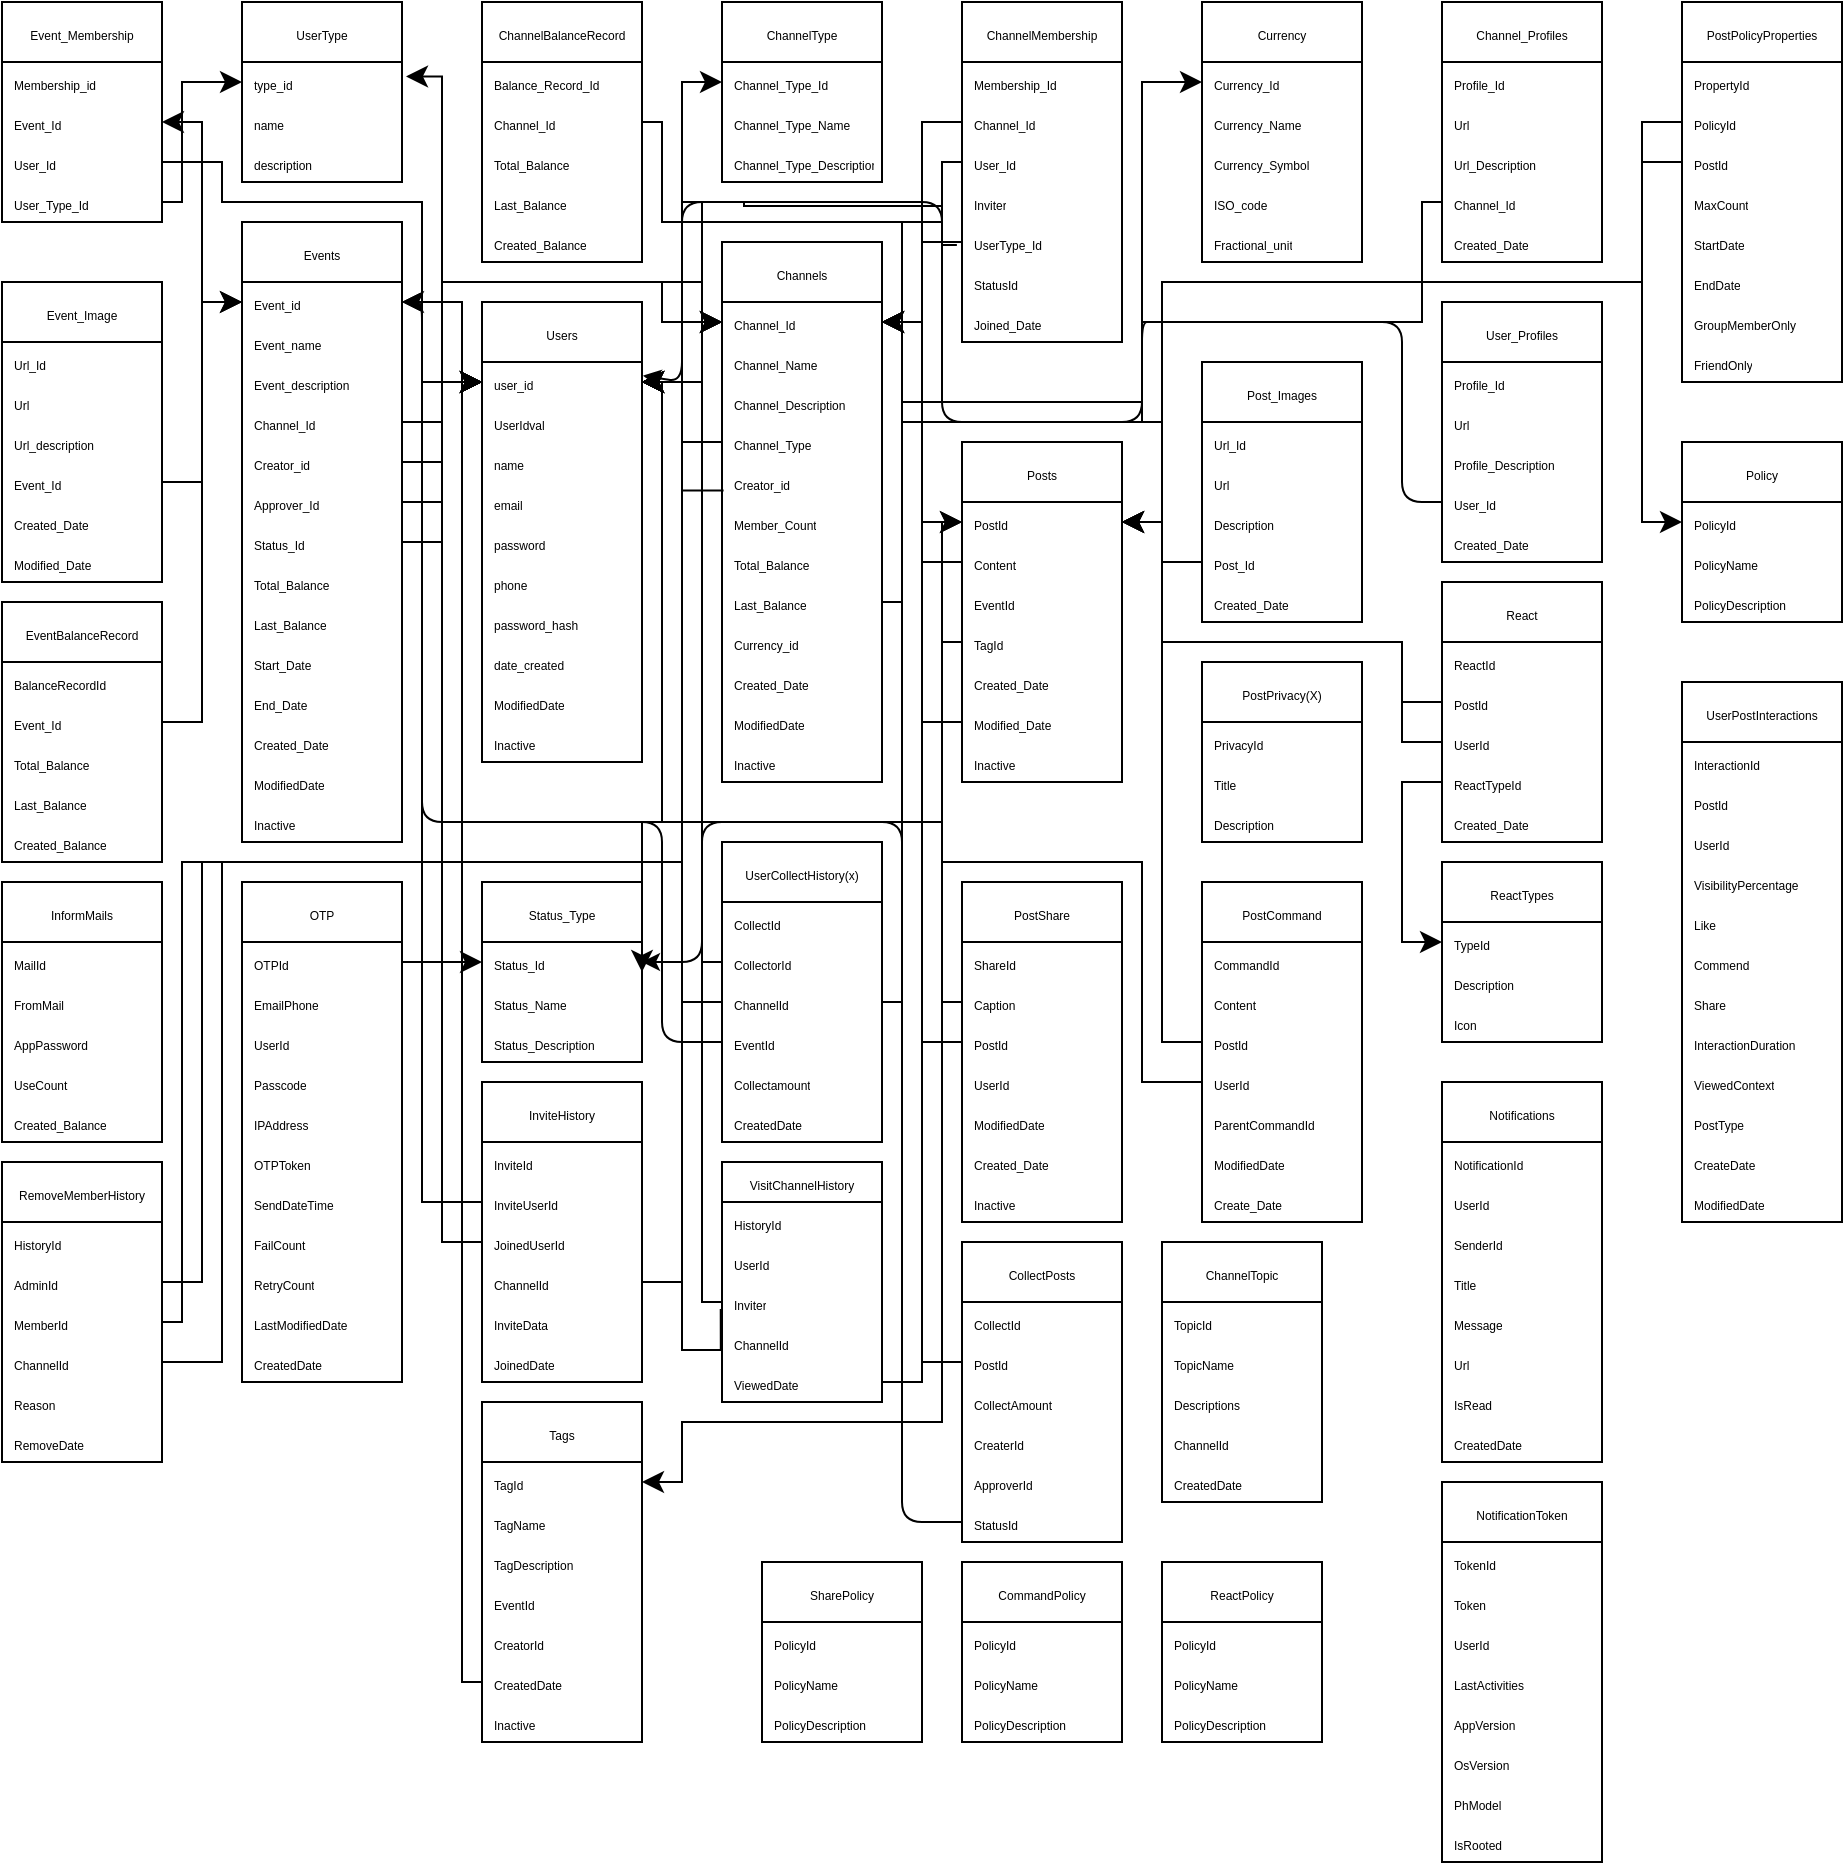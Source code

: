 <mxfile>
    <diagram id="xhCNFaJ6cEggg91gEb-8" name="SQL-TABLES">
        <mxGraphModel dx="470" dy="1300" grid="1" gridSize="10" guides="1" tooltips="1" connect="1" arrows="1" fold="1" page="1" pageScale="1" pageWidth="850" pageHeight="1100" math="0" shadow="0">
            <root>
                <mxCell id="0"/>
                <mxCell id="1" parent="0"/>
                <mxCell id="15" value="&lt;font style=&quot;font-size: 6px;&quot;&gt;Users&lt;/font&gt;" style="swimlane;fontStyle=0;childLayout=stackLayout;horizontal=1;startSize=30;horizontalStack=0;resizeParent=1;resizeParentMax=0;resizeLast=0;collapsible=1;marginBottom=0;whiteSpace=wrap;html=1;" parent="1" vertex="1">
                    <mxGeometry x="280" y="-950" width="80" height="230" as="geometry">
                        <mxRectangle x="40" y="-1080" width="50" height="30" as="alternateBounds"/>
                    </mxGeometry>
                </mxCell>
                <mxCell id="16" value="&lt;font style=&quot;font-size: 6px;&quot;&gt;user_id&lt;/font&gt;" style="text;strokeColor=none;fillColor=none;align=left;verticalAlign=middle;spacingLeft=4;spacingRight=4;overflow=hidden;points=[[0,0.5],[1,0.5]];portConstraint=eastwest;rotatable=0;whiteSpace=wrap;html=1;" parent="15" vertex="1">
                    <mxGeometry y="30" width="80" height="20" as="geometry"/>
                </mxCell>
                <mxCell id="236" value="&lt;font style=&quot;font-size: 6px;&quot;&gt;UserIdval&lt;/font&gt;" style="text;strokeColor=none;fillColor=none;align=left;verticalAlign=middle;spacingLeft=4;spacingRight=4;overflow=hidden;points=[[0,0.5],[1,0.5]];portConstraint=eastwest;rotatable=0;whiteSpace=wrap;html=1;" parent="15" vertex="1">
                    <mxGeometry y="50" width="80" height="20" as="geometry"/>
                </mxCell>
                <mxCell id="17" value="&lt;font style=&quot;font-size: 6px;&quot;&gt;name&lt;/font&gt;" style="text;strokeColor=none;fillColor=none;align=left;verticalAlign=middle;spacingLeft=4;spacingRight=4;overflow=hidden;points=[[0,0.5],[1,0.5]];portConstraint=eastwest;rotatable=0;whiteSpace=wrap;html=1;" parent="15" vertex="1">
                    <mxGeometry y="70" width="80" height="20" as="geometry"/>
                </mxCell>
                <mxCell id="18" value="&lt;font style=&quot;font-size: 6px;&quot;&gt;email&lt;/font&gt;" style="text;strokeColor=none;fillColor=none;align=left;verticalAlign=middle;spacingLeft=4;spacingRight=4;overflow=hidden;points=[[0,0.5],[1,0.5]];portConstraint=eastwest;rotatable=0;whiteSpace=wrap;html=1;" parent="15" vertex="1">
                    <mxGeometry y="90" width="80" height="20" as="geometry"/>
                </mxCell>
                <mxCell id="44" value="&lt;font style=&quot;font-size: 6px;&quot;&gt;password&lt;/font&gt;" style="text;strokeColor=none;fillColor=none;align=left;verticalAlign=middle;spacingLeft=4;spacingRight=4;overflow=hidden;points=[[0,0.5],[1,0.5]];portConstraint=eastwest;rotatable=0;whiteSpace=wrap;html=1;" parent="15" vertex="1">
                    <mxGeometry y="110" width="80" height="20" as="geometry"/>
                </mxCell>
                <mxCell id="45" value="&lt;font style=&quot;font-size: 6px;&quot;&gt;phone&lt;/font&gt;" style="text;strokeColor=none;fillColor=none;align=left;verticalAlign=middle;spacingLeft=4;spacingRight=4;overflow=hidden;points=[[0,0.5],[1,0.5]];portConstraint=eastwest;rotatable=0;whiteSpace=wrap;html=1;" parent="15" vertex="1">
                    <mxGeometry y="130" width="80" height="20" as="geometry"/>
                </mxCell>
                <mxCell id="46" value="&lt;font style=&quot;font-size: 6px;&quot;&gt;password_hash&lt;/font&gt;" style="text;strokeColor=none;fillColor=none;align=left;verticalAlign=middle;spacingLeft=4;spacingRight=4;overflow=hidden;points=[[0,0.5],[1,0.5]];portConstraint=eastwest;rotatable=0;whiteSpace=wrap;html=1;" parent="15" vertex="1">
                    <mxGeometry y="150" width="80" height="20" as="geometry"/>
                </mxCell>
                <mxCell id="47" value="&lt;font style=&quot;font-size: 6px;&quot;&gt;date_created&lt;/font&gt;" style="text;strokeColor=none;fillColor=none;align=left;verticalAlign=middle;spacingLeft=4;spacingRight=4;overflow=hidden;points=[[0,0.5],[1,0.5]];portConstraint=eastwest;rotatable=0;whiteSpace=wrap;html=1;" parent="15" vertex="1">
                    <mxGeometry y="170" width="80" height="20" as="geometry"/>
                </mxCell>
                <mxCell id="t4mJ74qIS9FzzcxV3ARM-265" value="&lt;font style=&quot;font-size: 6px;&quot;&gt;ModifiedDate&lt;/font&gt;" style="text;strokeColor=none;fillColor=none;align=left;verticalAlign=middle;spacingLeft=4;spacingRight=4;overflow=hidden;points=[[0,0.5],[1,0.5]];portConstraint=eastwest;rotatable=0;whiteSpace=wrap;html=1;" parent="15" vertex="1">
                    <mxGeometry y="190" width="80" height="20" as="geometry"/>
                </mxCell>
                <mxCell id="t4mJ74qIS9FzzcxV3ARM-266" value="&lt;font style=&quot;font-size: 6px;&quot;&gt;Inactive&lt;/font&gt;" style="text;strokeColor=none;fillColor=none;align=left;verticalAlign=middle;spacingLeft=4;spacingRight=4;overflow=hidden;points=[[0,0.5],[1,0.5]];portConstraint=eastwest;rotatable=0;whiteSpace=wrap;html=1;" parent="15" vertex="1">
                    <mxGeometry y="210" width="80" height="20" as="geometry"/>
                </mxCell>
                <mxCell id="20" value="&lt;font style=&quot;font-size: 6px;&quot;&gt;Events&lt;/font&gt;" style="swimlane;fontStyle=0;childLayout=stackLayout;horizontal=1;startSize=30;horizontalStack=0;resizeParent=1;resizeParentMax=0;resizeLast=0;collapsible=1;marginBottom=0;whiteSpace=wrap;html=1;" parent="1" vertex="1">
                    <mxGeometry x="160" y="-990" width="80" height="310" as="geometry">
                        <mxRectangle x="160" y="-1080" width="50" height="30" as="alternateBounds"/>
                    </mxGeometry>
                </mxCell>
                <mxCell id="21" value="&lt;font style=&quot;font-size: 6px;&quot;&gt;Event_id&lt;/font&gt;" style="text;strokeColor=none;fillColor=none;align=left;verticalAlign=middle;spacingLeft=4;spacingRight=4;overflow=hidden;points=[[0,0.5],[1,0.5]];portConstraint=eastwest;rotatable=0;whiteSpace=wrap;html=1;" parent="20" vertex="1">
                    <mxGeometry y="30" width="80" height="20" as="geometry"/>
                </mxCell>
                <mxCell id="22" value="&lt;font style=&quot;font-size: 6px;&quot;&gt;Event_name&lt;/font&gt;" style="text;strokeColor=none;fillColor=none;align=left;verticalAlign=middle;spacingLeft=4;spacingRight=4;overflow=hidden;points=[[0,0.5],[1,0.5]];portConstraint=eastwest;rotatable=0;whiteSpace=wrap;html=1;" parent="20" vertex="1">
                    <mxGeometry y="50" width="80" height="20" as="geometry"/>
                </mxCell>
                <mxCell id="23" value="&lt;font style=&quot;font-size: 6px;&quot;&gt;Event_description&lt;/font&gt;" style="text;strokeColor=none;fillColor=none;align=left;verticalAlign=middle;spacingLeft=4;spacingRight=4;overflow=hidden;points=[[0,0.5],[1,0.5]];portConstraint=eastwest;rotatable=0;whiteSpace=wrap;html=1;" parent="20" vertex="1">
                    <mxGeometry y="70" width="80" height="20" as="geometry"/>
                </mxCell>
                <mxCell id="81" value="&lt;font style=&quot;font-size: 6px;&quot;&gt;Channel_Id&lt;/font&gt;" style="text;strokeColor=none;fillColor=none;align=left;verticalAlign=middle;spacingLeft=4;spacingRight=4;overflow=hidden;points=[[0,0.5],[1,0.5]];portConstraint=eastwest;rotatable=0;whiteSpace=wrap;html=1;" parent="20" vertex="1">
                    <mxGeometry y="90" width="80" height="20" as="geometry"/>
                </mxCell>
                <mxCell id="82" value="&lt;font style=&quot;font-size: 6px;&quot;&gt;Creator_id&lt;/font&gt;" style="text;strokeColor=none;fillColor=none;align=left;verticalAlign=middle;spacingLeft=4;spacingRight=4;overflow=hidden;points=[[0,0.5],[1,0.5]];portConstraint=eastwest;rotatable=0;whiteSpace=wrap;html=1;" parent="20" vertex="1">
                    <mxGeometry y="110" width="80" height="20" as="geometry"/>
                </mxCell>
                <mxCell id="125" value="&lt;font style=&quot;font-size: 6px;&quot;&gt;Approver_Id&lt;/font&gt;" style="text;strokeColor=none;fillColor=none;align=left;verticalAlign=middle;spacingLeft=4;spacingRight=4;overflow=hidden;points=[[0,0.5],[1,0.5]];portConstraint=eastwest;rotatable=0;whiteSpace=wrap;html=1;" parent="20" vertex="1">
                    <mxGeometry y="130" width="80" height="20" as="geometry"/>
                </mxCell>
                <mxCell id="124" value="&lt;font style=&quot;font-size: 6px;&quot;&gt;Status_Id&lt;/font&gt;" style="text;strokeColor=none;fillColor=none;align=left;verticalAlign=middle;spacingLeft=4;spacingRight=4;overflow=hidden;points=[[0,0.5],[1,0.5]];portConstraint=eastwest;rotatable=0;whiteSpace=wrap;html=1;" parent="20" vertex="1">
                    <mxGeometry y="150" width="80" height="20" as="geometry"/>
                </mxCell>
                <mxCell id="153" value="&lt;font style=&quot;font-size: 6px;&quot;&gt;Total_Balance&lt;/font&gt;" style="text;strokeColor=none;fillColor=none;align=left;verticalAlign=middle;spacingLeft=4;spacingRight=4;overflow=hidden;points=[[0,0.5],[1,0.5]];portConstraint=eastwest;rotatable=0;whiteSpace=wrap;html=1;" parent="20" vertex="1">
                    <mxGeometry y="170" width="80" height="20" as="geometry"/>
                </mxCell>
                <mxCell id="154" value="&lt;font style=&quot;font-size: 6px;&quot;&gt;Last_Balance&lt;/font&gt;" style="text;strokeColor=none;fillColor=none;align=left;verticalAlign=middle;spacingLeft=4;spacingRight=4;overflow=hidden;points=[[0,0.5],[1,0.5]];portConstraint=eastwest;rotatable=0;whiteSpace=wrap;html=1;" parent="20" vertex="1">
                    <mxGeometry y="190" width="80" height="20" as="geometry"/>
                </mxCell>
                <mxCell id="83" value="&lt;font style=&quot;font-size: 6px;&quot;&gt;Start_Date&lt;/font&gt;" style="text;strokeColor=none;fillColor=none;align=left;verticalAlign=middle;spacingLeft=4;spacingRight=4;overflow=hidden;points=[[0,0.5],[1,0.5]];portConstraint=eastwest;rotatable=0;whiteSpace=wrap;html=1;" parent="20" vertex="1">
                    <mxGeometry y="210" width="80" height="20" as="geometry"/>
                </mxCell>
                <mxCell id="84" value="&lt;font style=&quot;font-size: 6px;&quot;&gt;End_Date&lt;/font&gt;" style="text;strokeColor=none;fillColor=none;align=left;verticalAlign=middle;spacingLeft=4;spacingRight=4;overflow=hidden;points=[[0,0.5],[1,0.5]];portConstraint=eastwest;rotatable=0;whiteSpace=wrap;html=1;" parent="20" vertex="1">
                    <mxGeometry y="230" width="80" height="20" as="geometry"/>
                </mxCell>
                <mxCell id="85" value="&lt;font style=&quot;font-size: 6px;&quot;&gt;Created_Date&lt;/font&gt;" style="text;strokeColor=none;fillColor=none;align=left;verticalAlign=middle;spacingLeft=4;spacingRight=4;overflow=hidden;points=[[0,0.5],[1,0.5]];portConstraint=eastwest;rotatable=0;whiteSpace=wrap;html=1;" parent="20" vertex="1">
                    <mxGeometry y="250" width="80" height="20" as="geometry"/>
                </mxCell>
                <mxCell id="t4mJ74qIS9FzzcxV3ARM-267" value="&lt;font style=&quot;font-size: 6px;&quot;&gt;ModifiedDate&lt;/font&gt;" style="text;strokeColor=none;fillColor=none;align=left;verticalAlign=middle;spacingLeft=4;spacingRight=4;overflow=hidden;points=[[0,0.5],[1,0.5]];portConstraint=eastwest;rotatable=0;whiteSpace=wrap;html=1;" parent="20" vertex="1">
                    <mxGeometry y="270" width="80" height="20" as="geometry"/>
                </mxCell>
                <mxCell id="t4mJ74qIS9FzzcxV3ARM-268" value="&lt;font style=&quot;font-size: 6px;&quot;&gt;Inactive&lt;/font&gt;" style="text;strokeColor=none;fillColor=none;align=left;verticalAlign=middle;spacingLeft=4;spacingRight=4;overflow=hidden;points=[[0,0.5],[1,0.5]];portConstraint=eastwest;rotatable=0;whiteSpace=wrap;html=1;" parent="20" vertex="1">
                    <mxGeometry y="290" width="80" height="20" as="geometry"/>
                </mxCell>
                <mxCell id="24" value="&lt;font style=&quot;font-size: 6px;&quot;&gt;Event_Membership&lt;/font&gt;" style="swimlane;fontStyle=0;childLayout=stackLayout;horizontal=1;startSize=30;horizontalStack=0;resizeParent=1;resizeParentMax=0;resizeLast=0;collapsible=1;marginBottom=0;whiteSpace=wrap;html=1;" parent="1" vertex="1">
                    <mxGeometry x="40" y="-1100" width="80" height="110" as="geometry">
                        <mxRectangle x="280" y="-1080" width="50" height="30" as="alternateBounds"/>
                    </mxGeometry>
                </mxCell>
                <mxCell id="25" value="&lt;font style=&quot;font-size: 6px;&quot;&gt;Membership_id&lt;/font&gt;" style="text;strokeColor=none;fillColor=none;align=left;verticalAlign=middle;spacingLeft=4;spacingRight=4;overflow=hidden;points=[[0,0.5],[1,0.5]];portConstraint=eastwest;rotatable=0;whiteSpace=wrap;html=1;" parent="24" vertex="1">
                    <mxGeometry y="30" width="80" height="20" as="geometry"/>
                </mxCell>
                <mxCell id="26" value="&lt;font style=&quot;font-size: 6px;&quot;&gt;Event_Id&lt;/font&gt;" style="text;strokeColor=none;fillColor=none;align=left;verticalAlign=middle;spacingLeft=4;spacingRight=4;overflow=hidden;points=[[0,0.5],[1,0.5]];portConstraint=eastwest;rotatable=0;whiteSpace=wrap;html=1;" parent="24" vertex="1">
                    <mxGeometry y="50" width="80" height="20" as="geometry"/>
                </mxCell>
                <mxCell id="91" value="&lt;font style=&quot;font-size: 6px;&quot;&gt;User_Id&lt;/font&gt;" style="text;strokeColor=none;fillColor=none;align=left;verticalAlign=middle;spacingLeft=4;spacingRight=4;overflow=hidden;points=[[0,0.5],[1,0.5]];portConstraint=eastwest;rotatable=0;whiteSpace=wrap;html=1;" parent="24" vertex="1">
                    <mxGeometry y="70" width="80" height="20" as="geometry"/>
                </mxCell>
                <mxCell id="92" value="&lt;font style=&quot;font-size: 6px;&quot;&gt;User_Type_Id&lt;/font&gt;" style="text;strokeColor=none;fillColor=none;align=left;verticalAlign=middle;spacingLeft=4;spacingRight=4;overflow=hidden;points=[[0,0.5],[1,0.5]];portConstraint=eastwest;rotatable=0;whiteSpace=wrap;html=1;" parent="24" vertex="1">
                    <mxGeometry y="90" width="80" height="20" as="geometry"/>
                </mxCell>
                <mxCell id="28" value="&lt;font style=&quot;font-size: 6px;&quot;&gt;Channels&lt;/font&gt;" style="swimlane;fontStyle=0;childLayout=stackLayout;horizontal=1;startSize=30;horizontalStack=0;resizeParent=1;resizeParentMax=0;resizeLast=0;collapsible=1;marginBottom=0;whiteSpace=wrap;html=1;" parent="1" vertex="1">
                    <mxGeometry x="400" y="-980" width="80" height="270" as="geometry">
                        <mxRectangle x="400" y="-1080" width="50" height="30" as="alternateBounds"/>
                    </mxGeometry>
                </mxCell>
                <mxCell id="29" value="&lt;font style=&quot;font-size: 6px;&quot;&gt;Channel_Id&lt;/font&gt;" style="text;strokeColor=none;fillColor=none;align=left;verticalAlign=middle;spacingLeft=4;spacingRight=4;overflow=hidden;points=[[0,0.5],[1,0.5]];portConstraint=eastwest;rotatable=0;whiteSpace=wrap;html=1;" parent="28" vertex="1">
                    <mxGeometry y="30" width="80" height="20" as="geometry"/>
                </mxCell>
                <mxCell id="30" value="&lt;font style=&quot;font-size: 6px;&quot;&gt;Channel_Name&lt;/font&gt;" style="text;strokeColor=none;fillColor=none;align=left;verticalAlign=middle;spacingLeft=4;spacingRight=4;overflow=hidden;points=[[0,0.5],[1,0.5]];portConstraint=eastwest;rotatable=0;whiteSpace=wrap;html=1;" parent="28" vertex="1">
                    <mxGeometry y="50" width="80" height="20" as="geometry"/>
                </mxCell>
                <mxCell id="52" value="&lt;font style=&quot;font-size: 6px;&quot;&gt;Channel_Description&lt;/font&gt;" style="text;strokeColor=none;fillColor=none;align=left;verticalAlign=middle;spacingLeft=4;spacingRight=4;overflow=hidden;points=[[0,0.5],[1,0.5]];portConstraint=eastwest;rotatable=0;whiteSpace=wrap;html=1;" parent="28" vertex="1">
                    <mxGeometry y="70" width="80" height="20" as="geometry"/>
                </mxCell>
                <mxCell id="31" value="&lt;font style=&quot;font-size: 6px;&quot;&gt;Channel_Type&lt;/font&gt;" style="text;strokeColor=none;fillColor=none;align=left;verticalAlign=middle;spacingLeft=4;spacingRight=4;overflow=hidden;points=[[0,0.5],[1,0.5]];portConstraint=eastwest;rotatable=0;whiteSpace=wrap;html=1;" parent="28" vertex="1">
                    <mxGeometry y="90" width="80" height="20" as="geometry"/>
                </mxCell>
                <mxCell id="48" value="&lt;font style=&quot;font-size: 6px;&quot;&gt;Creator_id&lt;/font&gt;" style="text;strokeColor=none;fillColor=none;align=left;verticalAlign=middle;spacingLeft=4;spacingRight=4;overflow=hidden;points=[[0,0.5],[1,0.5]];portConstraint=eastwest;rotatable=0;whiteSpace=wrap;html=1;" parent="28" vertex="1">
                    <mxGeometry y="110" width="80" height="20" as="geometry"/>
                </mxCell>
                <mxCell id="162" value="&lt;font style=&quot;font-size: 6px;&quot;&gt;Member_Count&lt;/font&gt;" style="text;strokeColor=none;fillColor=none;align=left;verticalAlign=middle;spacingLeft=4;spacingRight=4;overflow=hidden;points=[[0,0.5],[1,0.5]];portConstraint=eastwest;rotatable=0;whiteSpace=wrap;html=1;" parent="28" vertex="1">
                    <mxGeometry y="130" width="80" height="20" as="geometry"/>
                </mxCell>
                <mxCell id="49" value="&lt;font style=&quot;font-size: 6px;&quot;&gt;Total_Balance&lt;/font&gt;" style="text;strokeColor=none;fillColor=none;align=left;verticalAlign=middle;spacingLeft=4;spacingRight=4;overflow=hidden;points=[[0,0.5],[1,0.5]];portConstraint=eastwest;rotatable=0;whiteSpace=wrap;html=1;" parent="28" vertex="1">
                    <mxGeometry y="150" width="80" height="20" as="geometry"/>
                </mxCell>
                <mxCell id="50" value="&lt;font style=&quot;font-size: 6px;&quot;&gt;Last_Balance&lt;/font&gt;" style="text;strokeColor=none;fillColor=none;align=left;verticalAlign=middle;spacingLeft=4;spacingRight=4;overflow=hidden;points=[[0,0.5],[1,0.5]];portConstraint=eastwest;rotatable=0;whiteSpace=wrap;html=1;" parent="28" vertex="1">
                    <mxGeometry y="170" width="80" height="20" as="geometry"/>
                </mxCell>
                <mxCell id="72" value="&lt;font style=&quot;font-size: 6px;&quot;&gt;Currency_id&lt;/font&gt;" style="text;strokeColor=none;fillColor=none;align=left;verticalAlign=middle;spacingLeft=4;spacingRight=4;overflow=hidden;points=[[0,0.5],[1,0.5]];portConstraint=eastwest;rotatable=0;whiteSpace=wrap;html=1;" parent="28" vertex="1">
                    <mxGeometry y="190" width="80" height="20" as="geometry"/>
                </mxCell>
                <mxCell id="244" value="&lt;font style=&quot;font-size: 6px;&quot;&gt;Created_Date&lt;/font&gt;" style="text;strokeColor=none;fillColor=none;align=left;verticalAlign=middle;spacingLeft=4;spacingRight=4;overflow=hidden;points=[[0,0.5],[1,0.5]];portConstraint=eastwest;rotatable=0;whiteSpace=wrap;html=1;" parent="28" vertex="1">
                    <mxGeometry y="210" width="80" height="20" as="geometry"/>
                </mxCell>
                <mxCell id="t4mJ74qIS9FzzcxV3ARM-263" value="&lt;font style=&quot;font-size: 6px;&quot;&gt;ModifiedDate&lt;/font&gt;" style="text;strokeColor=none;fillColor=none;align=left;verticalAlign=middle;spacingLeft=4;spacingRight=4;overflow=hidden;points=[[0,0.5],[1,0.5]];portConstraint=eastwest;rotatable=0;whiteSpace=wrap;html=1;" parent="28" vertex="1">
                    <mxGeometry y="230" width="80" height="20" as="geometry"/>
                </mxCell>
                <mxCell id="t4mJ74qIS9FzzcxV3ARM-264" value="&lt;font style=&quot;font-size: 6px;&quot;&gt;Inactive&lt;/font&gt;" style="text;strokeColor=none;fillColor=none;align=left;verticalAlign=middle;spacingLeft=4;spacingRight=4;overflow=hidden;points=[[0,0.5],[1,0.5]];portConstraint=eastwest;rotatable=0;whiteSpace=wrap;html=1;" parent="28" vertex="1">
                    <mxGeometry y="250" width="80" height="20" as="geometry"/>
                </mxCell>
                <mxCell id="32" value="&lt;font style=&quot;font-size: 6px;&quot;&gt;ChannelType&lt;/font&gt;" style="swimlane;fontStyle=0;childLayout=stackLayout;horizontal=1;startSize=30;horizontalStack=0;resizeParent=1;resizeParentMax=0;resizeLast=0;collapsible=1;marginBottom=0;whiteSpace=wrap;html=1;" parent="1" vertex="1">
                    <mxGeometry x="400" y="-1100" width="80" height="90" as="geometry">
                        <mxRectangle x="520" y="-1080" width="50" height="30" as="alternateBounds"/>
                    </mxGeometry>
                </mxCell>
                <mxCell id="33" value="&lt;font style=&quot;font-size: 6px;&quot;&gt;Channel_Type_Id&lt;/font&gt;" style="text;strokeColor=none;fillColor=none;align=left;verticalAlign=middle;spacingLeft=4;spacingRight=4;overflow=hidden;points=[[0,0.5],[1,0.5]];portConstraint=eastwest;rotatable=0;whiteSpace=wrap;html=1;" parent="32" vertex="1">
                    <mxGeometry y="30" width="80" height="20" as="geometry"/>
                </mxCell>
                <mxCell id="34" value="&lt;font style=&quot;font-size: 6px;&quot;&gt;Channel_Type_Name&lt;/font&gt;" style="text;strokeColor=none;fillColor=none;align=left;verticalAlign=middle;spacingLeft=4;spacingRight=4;overflow=hidden;points=[[0,0.5],[1,0.5]];portConstraint=eastwest;rotatable=0;whiteSpace=wrap;html=1;" parent="32" vertex="1">
                    <mxGeometry y="50" width="80" height="20" as="geometry"/>
                </mxCell>
                <mxCell id="35" value="&lt;font style=&quot;font-size: 6px;&quot;&gt;Channel_Type_Description&lt;/font&gt;" style="text;strokeColor=none;fillColor=none;align=left;verticalAlign=middle;spacingLeft=4;spacingRight=4;overflow=hidden;points=[[0,0.5],[1,0.5]];portConstraint=eastwest;rotatable=0;whiteSpace=wrap;html=1;" parent="32" vertex="1">
                    <mxGeometry y="70" width="80" height="20" as="geometry"/>
                </mxCell>
                <mxCell id="36" value="&lt;font style=&quot;font-size: 6px;&quot;&gt;ChannelBalanceRecord&lt;/font&gt;" style="swimlane;fontStyle=0;childLayout=stackLayout;horizontal=1;startSize=30;horizontalStack=0;resizeParent=1;resizeParentMax=0;resizeLast=0;collapsible=1;marginBottom=0;whiteSpace=wrap;html=1;" parent="1" vertex="1">
                    <mxGeometry x="280" y="-1100" width="80" height="130" as="geometry">
                        <mxRectangle x="640" y="-1080" width="50" height="30" as="alternateBounds"/>
                    </mxGeometry>
                </mxCell>
                <mxCell id="37" value="&lt;font style=&quot;font-size: 6px;&quot;&gt;Balance_Record_Id&lt;/font&gt;" style="text;strokeColor=none;fillColor=none;align=left;verticalAlign=middle;spacingLeft=4;spacingRight=4;overflow=hidden;points=[[0,0.5],[1,0.5]];portConstraint=eastwest;rotatable=0;whiteSpace=wrap;html=1;" parent="36" vertex="1">
                    <mxGeometry y="30" width="80" height="20" as="geometry"/>
                </mxCell>
                <mxCell id="38" value="&lt;font style=&quot;font-size: 6px;&quot;&gt;Channel_Id&lt;/font&gt;" style="text;strokeColor=none;fillColor=none;align=left;verticalAlign=middle;spacingLeft=4;spacingRight=4;overflow=hidden;points=[[0,0.5],[1,0.5]];portConstraint=eastwest;rotatable=0;whiteSpace=wrap;html=1;" parent="36" vertex="1">
                    <mxGeometry y="50" width="80" height="20" as="geometry"/>
                </mxCell>
                <mxCell id="39" value="&lt;font style=&quot;font-size: 6px;&quot;&gt;Total_Balance&lt;/font&gt;" style="text;strokeColor=none;fillColor=none;align=left;verticalAlign=middle;spacingLeft=4;spacingRight=4;overflow=hidden;points=[[0,0.5],[1,0.5]];portConstraint=eastwest;rotatable=0;whiteSpace=wrap;html=1;" parent="36" vertex="1">
                    <mxGeometry y="70" width="80" height="20" as="geometry"/>
                </mxCell>
                <mxCell id="53" value="&lt;font style=&quot;font-size: 6px;&quot;&gt;Last_Balance&lt;/font&gt;" style="text;strokeColor=none;fillColor=none;align=left;verticalAlign=middle;spacingLeft=4;spacingRight=4;overflow=hidden;points=[[0,0.5],[1,0.5]];portConstraint=eastwest;rotatable=0;whiteSpace=wrap;html=1;" parent="36" vertex="1">
                    <mxGeometry y="90" width="80" height="20" as="geometry"/>
                </mxCell>
                <mxCell id="54" value="&lt;font style=&quot;font-size: 6px;&quot;&gt;Created_Balance&lt;/font&gt;" style="text;strokeColor=none;fillColor=none;align=left;verticalAlign=middle;spacingLeft=4;spacingRight=4;overflow=hidden;points=[[0,0.5],[1,0.5]];portConstraint=eastwest;rotatable=0;whiteSpace=wrap;html=1;" parent="36" vertex="1">
                    <mxGeometry y="110" width="80" height="20" as="geometry"/>
                </mxCell>
                <mxCell id="40" value="&lt;font style=&quot;font-size: 6px;&quot;&gt;ChannelMembership&lt;/font&gt;" style="swimlane;fontStyle=0;childLayout=stackLayout;horizontal=1;startSize=30;horizontalStack=0;resizeParent=1;resizeParentMax=0;resizeLast=0;collapsible=1;marginBottom=0;whiteSpace=wrap;html=1;" parent="1" vertex="1">
                    <mxGeometry x="520" y="-1100" width="80" height="170" as="geometry">
                        <mxRectangle x="760" y="-1080" width="50" height="30" as="alternateBounds"/>
                    </mxGeometry>
                </mxCell>
                <mxCell id="41" value="&lt;font style=&quot;font-size: 6px;&quot;&gt;Membership_Id&lt;/font&gt;" style="text;strokeColor=none;fillColor=none;align=left;verticalAlign=middle;spacingLeft=4;spacingRight=4;overflow=hidden;points=[[0,0.5],[1,0.5]];portConstraint=eastwest;rotatable=0;whiteSpace=wrap;html=1;" parent="40" vertex="1">
                    <mxGeometry y="30" width="80" height="20" as="geometry"/>
                </mxCell>
                <mxCell id="42" value="&lt;font style=&quot;font-size: 6px;&quot;&gt;Channel_Id&lt;/font&gt;" style="text;strokeColor=none;fillColor=none;align=left;verticalAlign=middle;spacingLeft=4;spacingRight=4;overflow=hidden;points=[[0,0.5],[1,0.5]];portConstraint=eastwest;rotatable=0;whiteSpace=wrap;html=1;" parent="40" vertex="1">
                    <mxGeometry y="50" width="80" height="20" as="geometry"/>
                </mxCell>
                <mxCell id="43" value="&lt;font style=&quot;font-size: 6px;&quot;&gt;User_Id&lt;/font&gt;" style="text;strokeColor=none;fillColor=none;align=left;verticalAlign=middle;spacingLeft=4;spacingRight=4;overflow=hidden;points=[[0,0.5],[1,0.5]];portConstraint=eastwest;rotatable=0;whiteSpace=wrap;html=1;" parent="40" vertex="1">
                    <mxGeometry y="70" width="80" height="20" as="geometry"/>
                </mxCell>
                <mxCell id="fAl0FBZ8iJkdD2rhMThC-278" value="&lt;font style=&quot;font-size: 6px;&quot;&gt;Inviter&lt;/font&gt;" style="text;strokeColor=none;fillColor=none;align=left;verticalAlign=middle;spacingLeft=4;spacingRight=4;overflow=hidden;points=[[0,0.5],[1,0.5]];portConstraint=eastwest;rotatable=0;whiteSpace=wrap;html=1;" parent="40" vertex="1">
                    <mxGeometry y="90" width="80" height="20" as="geometry"/>
                </mxCell>
                <mxCell id="55" value="&lt;font style=&quot;font-size: 6px;&quot;&gt;UserType_Id&lt;/font&gt;" style="text;strokeColor=none;fillColor=none;align=left;verticalAlign=middle;spacingLeft=4;spacingRight=4;overflow=hidden;points=[[0,0.5],[1,0.5]];portConstraint=eastwest;rotatable=0;whiteSpace=wrap;html=1;" parent="40" vertex="1">
                    <mxGeometry y="110" width="80" height="20" as="geometry"/>
                </mxCell>
                <mxCell id="56" value="&lt;font style=&quot;font-size: 6px;&quot;&gt;StatusId&lt;/font&gt;" style="text;strokeColor=none;fillColor=none;align=left;verticalAlign=middle;spacingLeft=4;spacingRight=4;overflow=hidden;points=[[0,0.5],[1,0.5]];portConstraint=eastwest;rotatable=0;whiteSpace=wrap;html=1;" parent="40" vertex="1">
                    <mxGeometry y="130" width="80" height="20" as="geometry"/>
                </mxCell>
                <mxCell id="260" value="&lt;font style=&quot;font-size: 6px;&quot;&gt;Joined_Date&lt;/font&gt;" style="text;strokeColor=none;fillColor=none;align=left;verticalAlign=middle;spacingLeft=4;spacingRight=4;overflow=hidden;points=[[0,0.5],[1,0.5]];portConstraint=eastwest;rotatable=0;whiteSpace=wrap;html=1;" parent="40" vertex="1">
                    <mxGeometry y="150" width="80" height="20" as="geometry"/>
                </mxCell>
                <mxCell id="57" value="&lt;font style=&quot;font-size: 6px;&quot;&gt;Currency&lt;/font&gt;" style="swimlane;fontStyle=0;childLayout=stackLayout;horizontal=1;startSize=30;horizontalStack=0;resizeParent=1;resizeParentMax=0;resizeLast=0;collapsible=1;marginBottom=0;whiteSpace=wrap;html=1;" parent="1" vertex="1">
                    <mxGeometry x="640" y="-1100" width="80" height="130" as="geometry">
                        <mxRectangle x="160" y="-1080" width="50" height="30" as="alternateBounds"/>
                    </mxGeometry>
                </mxCell>
                <mxCell id="58" value="&lt;font style=&quot;font-size: 6px;&quot;&gt;Currency_Id&lt;/font&gt;" style="text;strokeColor=none;fillColor=none;align=left;verticalAlign=middle;spacingLeft=4;spacingRight=4;overflow=hidden;points=[[0,0.5],[1,0.5]];portConstraint=eastwest;rotatable=0;whiteSpace=wrap;html=1;" parent="57" vertex="1">
                    <mxGeometry y="30" width="80" height="20" as="geometry"/>
                </mxCell>
                <mxCell id="59" value="&lt;font style=&quot;font-size: 6px;&quot;&gt;Currency_Name&lt;/font&gt;" style="text;strokeColor=none;fillColor=none;align=left;verticalAlign=middle;spacingLeft=4;spacingRight=4;overflow=hidden;points=[[0,0.5],[1,0.5]];portConstraint=eastwest;rotatable=0;whiteSpace=wrap;html=1;" parent="57" vertex="1">
                    <mxGeometry y="50" width="80" height="20" as="geometry"/>
                </mxCell>
                <mxCell id="60" value="&lt;font style=&quot;font-size: 6px;&quot;&gt;Currency_Symbol&lt;/font&gt;" style="text;strokeColor=none;fillColor=none;align=left;verticalAlign=middle;spacingLeft=4;spacingRight=4;overflow=hidden;points=[[0,0.5],[1,0.5]];portConstraint=eastwest;rotatable=0;whiteSpace=wrap;html=1;" parent="57" vertex="1">
                    <mxGeometry y="70" width="80" height="20" as="geometry"/>
                </mxCell>
                <mxCell id="61" value="&lt;font style=&quot;font-size: 6px;&quot;&gt;ISO_code&lt;/font&gt;" style="text;strokeColor=none;fillColor=none;align=left;verticalAlign=middle;spacingLeft=4;spacingRight=4;overflow=hidden;points=[[0,0.5],[1,0.5]];portConstraint=eastwest;rotatable=0;whiteSpace=wrap;html=1;" parent="57" vertex="1">
                    <mxGeometry y="90" width="80" height="20" as="geometry"/>
                </mxCell>
                <mxCell id="62" value="&lt;font style=&quot;font-size: 6px;&quot;&gt;Fractional_unit&lt;/font&gt;" style="text;strokeColor=none;fillColor=none;align=left;verticalAlign=middle;spacingLeft=4;spacingRight=4;overflow=hidden;points=[[0,0.5],[1,0.5]];portConstraint=eastwest;rotatable=0;whiteSpace=wrap;html=1;" parent="57" vertex="1">
                    <mxGeometry y="110" width="80" height="20" as="geometry"/>
                </mxCell>
                <mxCell id="63" value="&lt;font style=&quot;font-size: 6px;&quot;&gt;Status_Type&lt;/font&gt;" style="swimlane;fontStyle=0;childLayout=stackLayout;horizontal=1;startSize=30;horizontalStack=0;resizeParent=1;resizeParentMax=0;resizeLast=0;collapsible=1;marginBottom=0;whiteSpace=wrap;html=1;" parent="1" vertex="1">
                    <mxGeometry x="280" y="-660" width="80" height="90" as="geometry">
                        <mxRectangle x="160" y="-1080" width="50" height="30" as="alternateBounds"/>
                    </mxGeometry>
                </mxCell>
                <mxCell id="64" value="&lt;font style=&quot;font-size: 6px;&quot;&gt;Status_Id&lt;/font&gt;" style="text;strokeColor=none;fillColor=none;align=left;verticalAlign=middle;spacingLeft=4;spacingRight=4;overflow=hidden;points=[[0,0.5],[1,0.5]];portConstraint=eastwest;rotatable=0;whiteSpace=wrap;html=1;" parent="63" vertex="1">
                    <mxGeometry y="30" width="80" height="20" as="geometry"/>
                </mxCell>
                <mxCell id="65" value="&lt;font style=&quot;font-size: 6px;&quot;&gt;Status_Name&lt;/font&gt;" style="text;strokeColor=none;fillColor=none;align=left;verticalAlign=middle;spacingLeft=4;spacingRight=4;overflow=hidden;points=[[0,0.5],[1,0.5]];portConstraint=eastwest;rotatable=0;whiteSpace=wrap;html=1;" parent="63" vertex="1">
                    <mxGeometry y="50" width="80" height="20" as="geometry"/>
                </mxCell>
                <mxCell id="66" value="&lt;font style=&quot;font-size: 6px;&quot;&gt;Status_Description&lt;/font&gt;" style="text;strokeColor=none;fillColor=none;align=left;verticalAlign=middle;spacingLeft=4;spacingRight=4;overflow=hidden;points=[[0,0.5],[1,0.5]];portConstraint=eastwest;rotatable=0;whiteSpace=wrap;html=1;" parent="63" vertex="1">
                    <mxGeometry y="70" width="80" height="20" as="geometry"/>
                </mxCell>
                <mxCell id="67" value="" style="edgeStyle=segmentEdgeStyle;endArrow=classic;html=1;curved=0;rounded=0;endSize=8;startSize=8;exitX=0;exitY=0.5;exitDx=0;exitDy=0;" parent="1" source="42" edge="1">
                    <mxGeometry width="50" height="50" relative="1" as="geometry">
                        <mxPoint x="490" y="-870" as="sourcePoint"/>
                        <mxPoint x="480" y="-940" as="targetPoint"/>
                        <Array as="points">
                            <mxPoint x="500" y="-1040"/>
                            <mxPoint x="500" y="-940"/>
                            <mxPoint x="480" y="-940"/>
                        </Array>
                    </mxGeometry>
                </mxCell>
                <mxCell id="69" value="" style="edgeStyle=segmentEdgeStyle;endArrow=classic;html=1;curved=0;rounded=0;endSize=8;startSize=8;exitX=0;exitY=0.5;exitDx=0;exitDy=0;" parent="1" source="43" edge="1">
                    <mxGeometry width="50" height="50" relative="1" as="geometry">
                        <mxPoint x="530" y="-1030" as="sourcePoint"/>
                        <mxPoint x="360" y="-910" as="targetPoint"/>
                        <Array as="points">
                            <mxPoint x="510" y="-1020"/>
                            <mxPoint x="510" y="-990"/>
                            <mxPoint x="390" y="-990"/>
                            <mxPoint x="390" y="-910"/>
                        </Array>
                    </mxGeometry>
                </mxCell>
                <mxCell id="70" value="" style="edgeStyle=segmentEdgeStyle;endArrow=classic;html=1;curved=0;rounded=0;endSize=8;startSize=8;exitX=0;exitY=0.5;exitDx=0;exitDy=0;entryX=0;entryY=0.5;entryDx=0;entryDy=0;" parent="1" source="31" target="33" edge="1">
                    <mxGeometry width="50" height="50" relative="1" as="geometry">
                        <mxPoint x="530" y="-1010" as="sourcePoint"/>
                        <mxPoint x="390" y="-1060" as="targetPoint"/>
                        <Array as="points">
                            <mxPoint x="380" y="-880"/>
                            <mxPoint x="380" y="-1060"/>
                        </Array>
                    </mxGeometry>
                </mxCell>
                <mxCell id="71" value="" style="edgeStyle=segmentEdgeStyle;endArrow=classic;html=1;curved=0;rounded=0;endSize=8;startSize=8;entryX=1;entryY=0.5;entryDx=0;entryDy=0;" parent="1" source="38" target="29" edge="1">
                    <mxGeometry width="50" height="50" relative="1" as="geometry">
                        <mxPoint x="270" y="-1040" as="sourcePoint"/>
                        <mxPoint x="490" y="-930" as="targetPoint"/>
                        <Array as="points">
                            <mxPoint x="370" y="-1040"/>
                            <mxPoint x="370" y="-990"/>
                            <mxPoint x="490" y="-990"/>
                            <mxPoint x="490" y="-940"/>
                        </Array>
                    </mxGeometry>
                </mxCell>
                <mxCell id="73" value="" style="edgeStyle=segmentEdgeStyle;endArrow=classic;html=1;curved=0;rounded=0;endSize=8;startSize=8;exitX=1;exitY=0.5;exitDx=0;exitDy=0;entryX=0;entryY=0.5;entryDx=0;entryDy=0;" parent="1" source="72" target="58" edge="1">
                    <mxGeometry width="50" height="50" relative="1" as="geometry">
                        <mxPoint x="530" y="-850" as="sourcePoint"/>
                        <mxPoint x="620" y="-1060" as="targetPoint"/>
                        <Array as="points">
                            <mxPoint x="480" y="-800"/>
                            <mxPoint x="490" y="-800"/>
                            <mxPoint x="490" y="-900"/>
                            <mxPoint x="610" y="-900"/>
                            <mxPoint x="610" y="-1060"/>
                        </Array>
                    </mxGeometry>
                </mxCell>
                <mxCell id="74" value="" style="edgeStyle=segmentEdgeStyle;endArrow=classic;html=1;curved=0;rounded=0;endSize=8;startSize=8;exitX=0.01;exitY=0.712;exitDx=0;exitDy=0;exitPerimeter=0;entryX=1;entryY=0.5;entryDx=0;entryDy=0;" parent="1" source="48" target="16" edge="1">
                    <mxGeometry width="50" height="50" relative="1" as="geometry">
                        <mxPoint x="410" y="-870" as="sourcePoint"/>
                        <mxPoint x="360" y="-920" as="targetPoint"/>
                        <Array as="points">
                            <mxPoint x="380" y="-856"/>
                            <mxPoint x="380" y="-910"/>
                        </Array>
                    </mxGeometry>
                </mxCell>
                <mxCell id="86" value="&lt;font style=&quot;font-size: 6px;&quot;&gt;UserType&lt;/font&gt;" style="swimlane;fontStyle=0;childLayout=stackLayout;horizontal=1;startSize=30;horizontalStack=0;resizeParent=1;resizeParentMax=0;resizeLast=0;collapsible=1;marginBottom=0;whiteSpace=wrap;html=1;" parent="1" vertex="1">
                    <mxGeometry x="160" y="-1100" width="80" height="90" as="geometry">
                        <mxRectangle x="280" y="-1080" width="50" height="30" as="alternateBounds"/>
                    </mxGeometry>
                </mxCell>
                <mxCell id="87" value="&lt;font style=&quot;font-size: 6px;&quot;&gt;type_id&lt;/font&gt;" style="text;strokeColor=none;fillColor=none;align=left;verticalAlign=middle;spacingLeft=4;spacingRight=4;overflow=hidden;points=[[0,0.5],[1,0.5]];portConstraint=eastwest;rotatable=0;whiteSpace=wrap;html=1;" parent="86" vertex="1">
                    <mxGeometry y="30" width="80" height="20" as="geometry"/>
                </mxCell>
                <mxCell id="88" value="&lt;font style=&quot;font-size: 6px;&quot;&gt;name&lt;/font&gt;" style="text;strokeColor=none;fillColor=none;align=left;verticalAlign=middle;spacingLeft=4;spacingRight=4;overflow=hidden;points=[[0,0.5],[1,0.5]];portConstraint=eastwest;rotatable=0;whiteSpace=wrap;html=1;" parent="86" vertex="1">
                    <mxGeometry y="50" width="80" height="20" as="geometry"/>
                </mxCell>
                <mxCell id="89" value="&lt;font style=&quot;font-size: 6px;&quot;&gt;description&lt;/font&gt;" style="text;strokeColor=none;fillColor=none;align=left;verticalAlign=middle;spacingLeft=4;spacingRight=4;overflow=hidden;points=[[0,0.5],[1,0.5]];portConstraint=eastwest;rotatable=0;whiteSpace=wrap;html=1;" parent="86" vertex="1">
                    <mxGeometry y="70" width="80" height="20" as="geometry"/>
                </mxCell>
                <mxCell id="90" value="" style="edgeStyle=segmentEdgeStyle;endArrow=classic;html=1;curved=0;rounded=0;endSize=8;startSize=8;exitX=-0.032;exitY=0.573;exitDx=0;exitDy=0;exitPerimeter=0;entryX=1.025;entryY=0.36;entryDx=0;entryDy=0;entryPerimeter=0;" parent="1" source="55" target="87" edge="1">
                    <mxGeometry width="50" height="50" relative="1" as="geometry">
                        <mxPoint x="410.8" y="-845.76" as="sourcePoint"/>
                        <mxPoint x="260" y="-1060" as="targetPoint"/>
                        <Array as="points">
                            <mxPoint x="510" y="-978"/>
                            <mxPoint x="510" y="-998"/>
                            <mxPoint x="411" y="-998"/>
                            <mxPoint x="411" y="-1000"/>
                            <mxPoint x="390" y="-1000"/>
                            <mxPoint x="390" y="-960"/>
                            <mxPoint x="260" y="-960"/>
                            <mxPoint x="260" y="-1063"/>
                        </Array>
                    </mxGeometry>
                </mxCell>
                <mxCell id="93" value="" style="edgeStyle=segmentEdgeStyle;endArrow=classic;html=1;curved=0;rounded=0;endSize=8;startSize=8;exitX=0;exitY=0.5;exitDx=0;exitDy=0;entryX=1;entryY=0.5;entryDx=0;entryDy=0;" parent="1" source="21" target="26" edge="1">
                    <mxGeometry width="50" height="50" relative="1" as="geometry">
                        <mxPoint x="410" y="-870" as="sourcePoint"/>
                        <mxPoint x="140" y="-1050" as="targetPoint"/>
                        <Array as="points">
                            <mxPoint x="140" y="-950"/>
                            <mxPoint x="140" y="-1040"/>
                        </Array>
                    </mxGeometry>
                </mxCell>
                <mxCell id="94" value="" style="edgeStyle=segmentEdgeStyle;endArrow=classic;html=1;curved=0;rounded=0;endSize=8;startSize=8;exitX=1;exitY=0.75;exitDx=0;exitDy=0;entryX=0;entryY=0.5;entryDx=0;entryDy=0;" parent="1" source="24" target="16" edge="1">
                    <mxGeometry width="50" height="50" relative="1" as="geometry">
                        <mxPoint x="100" y="-970" as="sourcePoint"/>
                        <mxPoint x="270" y="-910" as="targetPoint"/>
                        <Array as="points">
                            <mxPoint x="120" y="-1020"/>
                            <mxPoint x="150" y="-1020"/>
                            <mxPoint x="150" y="-1000"/>
                            <mxPoint x="250" y="-1000"/>
                            <mxPoint x="250" y="-910"/>
                        </Array>
                    </mxGeometry>
                </mxCell>
                <mxCell id="96" value="" style="edgeStyle=segmentEdgeStyle;endArrow=classic;html=1;curved=0;rounded=0;endSize=8;startSize=8;exitX=1;exitY=0.5;exitDx=0;exitDy=0;entryX=0;entryY=0.5;entryDx=0;entryDy=0;" parent="1" source="92" target="87" edge="1">
                    <mxGeometry width="50" height="50" relative="1" as="geometry">
                        <mxPoint x="170" y="-940" as="sourcePoint"/>
                        <mxPoint x="140" y="-1070" as="targetPoint"/>
                        <Array as="points">
                            <mxPoint x="130" y="-1000"/>
                            <mxPoint x="130" y="-1060"/>
                        </Array>
                    </mxGeometry>
                </mxCell>
                <mxCell id="98" value="" style="edgeStyle=segmentEdgeStyle;endArrow=classic;html=1;curved=0;rounded=0;endSize=8;startSize=8;exitX=1;exitY=0.5;exitDx=0;exitDy=0;" parent="1" source="81" target="29" edge="1">
                    <mxGeometry width="50" height="50" relative="1" as="geometry">
                        <mxPoint x="250" y="-890" as="sourcePoint"/>
                        <mxPoint x="390" y="-930" as="targetPoint"/>
                        <Array as="points">
                            <mxPoint x="260" y="-890"/>
                            <mxPoint x="260" y="-960"/>
                            <mxPoint x="370" y="-960"/>
                            <mxPoint x="370" y="-940"/>
                        </Array>
                    </mxGeometry>
                </mxCell>
                <mxCell id="99" value="" style="edgeStyle=elbowEdgeStyle;elbow=horizontal;endArrow=classic;html=1;curved=0;rounded=0;endSize=8;startSize=8;exitX=1;exitY=0.5;exitDx=0;exitDy=0;" parent="1" source="82" edge="1">
                    <mxGeometry width="50" height="50" relative="1" as="geometry">
                        <mxPoint x="250" y="-850" as="sourcePoint"/>
                        <mxPoint x="280" y="-910" as="targetPoint"/>
                    </mxGeometry>
                </mxCell>
                <mxCell id="104" value="&lt;font style=&quot;font-size: 6px;&quot;&gt;Channel_Profiles&lt;/font&gt;" style="swimlane;fontStyle=0;childLayout=stackLayout;horizontal=1;startSize=30;horizontalStack=0;resizeParent=1;resizeParentMax=0;resizeLast=0;collapsible=1;marginBottom=0;whiteSpace=wrap;html=1;" parent="1" vertex="1">
                    <mxGeometry x="760" y="-1100" width="80" height="130" as="geometry">
                        <mxRectangle x="160" y="-1080" width="50" height="30" as="alternateBounds"/>
                    </mxGeometry>
                </mxCell>
                <mxCell id="105" value="&lt;font style=&quot;font-size: 6px;&quot;&gt;Profile_Id&lt;/font&gt;" style="text;strokeColor=none;fillColor=none;align=left;verticalAlign=middle;spacingLeft=4;spacingRight=4;overflow=hidden;points=[[0,0.5],[1,0.5]];portConstraint=eastwest;rotatable=0;whiteSpace=wrap;html=1;" parent="104" vertex="1">
                    <mxGeometry y="30" width="80" height="20" as="geometry"/>
                </mxCell>
                <mxCell id="106" value="&lt;font style=&quot;font-size: 6px;&quot;&gt;Url&lt;/font&gt;" style="text;strokeColor=none;fillColor=none;align=left;verticalAlign=middle;spacingLeft=4;spacingRight=4;overflow=hidden;points=[[0,0.5],[1,0.5]];portConstraint=eastwest;rotatable=0;whiteSpace=wrap;html=1;" parent="104" vertex="1">
                    <mxGeometry y="50" width="80" height="20" as="geometry"/>
                </mxCell>
                <mxCell id="111" value="&lt;font style=&quot;font-size: 6px;&quot;&gt;Url_Description&lt;/font&gt;" style="text;strokeColor=none;fillColor=none;align=left;verticalAlign=middle;spacingLeft=4;spacingRight=4;overflow=hidden;points=[[0,0.5],[1,0.5]];portConstraint=eastwest;rotatable=0;whiteSpace=wrap;html=1;" parent="104" vertex="1">
                    <mxGeometry y="70" width="80" height="20" as="geometry"/>
                </mxCell>
                <mxCell id="108" value="&lt;font style=&quot;font-size: 6px;&quot;&gt;Channel_Id&lt;/font&gt;" style="text;strokeColor=none;fillColor=none;align=left;verticalAlign=middle;spacingLeft=4;spacingRight=4;overflow=hidden;points=[[0,0.5],[1,0.5]];portConstraint=eastwest;rotatable=0;whiteSpace=wrap;html=1;" parent="104" vertex="1">
                    <mxGeometry y="90" width="80" height="20" as="geometry"/>
                </mxCell>
                <mxCell id="107" value="&lt;font style=&quot;font-size: 6px;&quot;&gt;Created_Date&lt;/font&gt;" style="text;strokeColor=none;fillColor=none;align=left;verticalAlign=middle;spacingLeft=4;spacingRight=4;overflow=hidden;points=[[0,0.5],[1,0.5]];portConstraint=eastwest;rotatable=0;whiteSpace=wrap;html=1;" parent="104" vertex="1">
                    <mxGeometry y="110" width="80" height="20" as="geometry"/>
                </mxCell>
                <mxCell id="112" value="&lt;font style=&quot;font-size: 6px;&quot;&gt;Event_Image&lt;/font&gt;" style="swimlane;fontStyle=0;childLayout=stackLayout;horizontal=1;startSize=30;horizontalStack=0;resizeParent=1;resizeParentMax=0;resizeLast=0;collapsible=1;marginBottom=0;whiteSpace=wrap;html=1;" parent="1" vertex="1">
                    <mxGeometry x="40" y="-960" width="80" height="150" as="geometry">
                        <mxRectangle x="160" y="-1080" width="50" height="30" as="alternateBounds"/>
                    </mxGeometry>
                </mxCell>
                <mxCell id="113" value="&lt;font style=&quot;font-size: 6px;&quot;&gt;Url_Id&lt;/font&gt;" style="text;strokeColor=none;fillColor=none;align=left;verticalAlign=middle;spacingLeft=4;spacingRight=4;overflow=hidden;points=[[0,0.5],[1,0.5]];portConstraint=eastwest;rotatable=0;whiteSpace=wrap;html=1;" parent="112" vertex="1">
                    <mxGeometry y="30" width="80" height="20" as="geometry"/>
                </mxCell>
                <mxCell id="114" value="&lt;font style=&quot;font-size: 6px;&quot;&gt;Url&lt;/font&gt;" style="text;strokeColor=none;fillColor=none;align=left;verticalAlign=middle;spacingLeft=4;spacingRight=4;overflow=hidden;points=[[0,0.5],[1,0.5]];portConstraint=eastwest;rotatable=0;whiteSpace=wrap;html=1;" parent="112" vertex="1">
                    <mxGeometry y="50" width="80" height="20" as="geometry"/>
                </mxCell>
                <mxCell id="115" value="&lt;font style=&quot;font-size: 6px;&quot;&gt;Url_description&lt;/font&gt;" style="text;strokeColor=none;fillColor=none;align=left;verticalAlign=middle;spacingLeft=4;spacingRight=4;overflow=hidden;points=[[0,0.5],[1,0.5]];portConstraint=eastwest;rotatable=0;whiteSpace=wrap;html=1;" parent="112" vertex="1">
                    <mxGeometry y="70" width="80" height="20" as="geometry"/>
                </mxCell>
                <mxCell id="117" value="&lt;font style=&quot;font-size: 6px;&quot;&gt;Event_Id&lt;/font&gt;" style="text;strokeColor=none;fillColor=none;align=left;verticalAlign=middle;spacingLeft=4;spacingRight=4;overflow=hidden;points=[[0,0.5],[1,0.5]];portConstraint=eastwest;rotatable=0;whiteSpace=wrap;html=1;" parent="112" vertex="1">
                    <mxGeometry y="90" width="80" height="20" as="geometry"/>
                </mxCell>
                <mxCell id="116" value="&lt;font style=&quot;font-size: 6px;&quot;&gt;Created_Date&lt;/font&gt;" style="text;strokeColor=none;fillColor=none;align=left;verticalAlign=middle;spacingLeft=4;spacingRight=4;overflow=hidden;points=[[0,0.5],[1,0.5]];portConstraint=eastwest;rotatable=0;whiteSpace=wrap;html=1;" parent="112" vertex="1">
                    <mxGeometry y="110" width="80" height="20" as="geometry"/>
                </mxCell>
                <mxCell id="118" value="&lt;font style=&quot;font-size: 6px;&quot;&gt;Modified_Date&lt;/font&gt;" style="text;strokeColor=none;fillColor=none;align=left;verticalAlign=middle;spacingLeft=4;spacingRight=4;overflow=hidden;points=[[0,0.5],[1,0.5]];portConstraint=eastwest;rotatable=0;whiteSpace=wrap;html=1;" parent="112" vertex="1">
                    <mxGeometry y="130" width="80" height="20" as="geometry"/>
                </mxCell>
                <mxCell id="119" value="" style="edgeStyle=elbowEdgeStyle;elbow=horizontal;endArrow=classic;html=1;curved=0;rounded=0;endSize=8;startSize=8;exitX=1;exitY=0.5;exitDx=0;exitDy=0;" parent="1" source="117" edge="1">
                    <mxGeometry width="50" height="50" relative="1" as="geometry">
                        <mxPoint x="110" y="-870" as="sourcePoint"/>
                        <mxPoint x="160" y="-950" as="targetPoint"/>
                    </mxGeometry>
                </mxCell>
                <mxCell id="120" value="&lt;font style=&quot;font-size: 6px;&quot;&gt;Posts&lt;/font&gt;" style="swimlane;fontStyle=0;childLayout=stackLayout;horizontal=1;startSize=30;horizontalStack=0;resizeParent=1;resizeParentMax=0;resizeLast=0;collapsible=1;marginBottom=0;whiteSpace=wrap;html=1;" parent="1" vertex="1">
                    <mxGeometry x="520" y="-880" width="80" height="170" as="geometry">
                        <mxRectangle x="160" y="-1080" width="50" height="30" as="alternateBounds"/>
                    </mxGeometry>
                </mxCell>
                <mxCell id="121" value="&lt;font style=&quot;font-size: 6px;&quot;&gt;PostId&lt;/font&gt;" style="text;strokeColor=none;fillColor=none;align=left;verticalAlign=middle;spacingLeft=4;spacingRight=4;overflow=hidden;points=[[0,0.5],[1,0.5]];portConstraint=eastwest;rotatable=0;whiteSpace=wrap;html=1;" parent="120" vertex="1">
                    <mxGeometry y="30" width="80" height="20" as="geometry"/>
                </mxCell>
                <mxCell id="122" value="&lt;span style=&quot;font-size: 6px;&quot;&gt;Content&lt;/span&gt;" style="text;strokeColor=none;fillColor=none;align=left;verticalAlign=middle;spacingLeft=4;spacingRight=4;overflow=hidden;points=[[0,0.5],[1,0.5]];portConstraint=eastwest;rotatable=0;whiteSpace=wrap;html=1;" parent="120" vertex="1">
                    <mxGeometry y="50" width="80" height="20" as="geometry"/>
                </mxCell>
                <mxCell id="133" value="&lt;span style=&quot;font-size: 6px;&quot;&gt;EventId&lt;/span&gt;" style="text;strokeColor=none;fillColor=none;align=left;verticalAlign=middle;spacingLeft=4;spacingRight=4;overflow=hidden;points=[[0,0.5],[1,0.5]];portConstraint=eastwest;rotatable=0;whiteSpace=wrap;html=1;" parent="120" vertex="1">
                    <mxGeometry y="70" width="80" height="20" as="geometry"/>
                </mxCell>
                <mxCell id="m0UzY3K4vV9fdPIyUuCL-333" value="&lt;span style=&quot;font-size: 6px;&quot;&gt;TagId&lt;/span&gt;" style="text;strokeColor=none;fillColor=none;align=left;verticalAlign=middle;spacingLeft=4;spacingRight=4;overflow=hidden;points=[[0,0.5],[1,0.5]];portConstraint=eastwest;rotatable=0;whiteSpace=wrap;html=1;" parent="120" vertex="1">
                    <mxGeometry y="90" width="80" height="20" as="geometry"/>
                </mxCell>
                <mxCell id="136" value="&lt;span style=&quot;font-size: 6px;&quot;&gt;Created_Date&lt;/span&gt;" style="text;strokeColor=none;fillColor=none;align=left;verticalAlign=middle;spacingLeft=4;spacingRight=4;overflow=hidden;points=[[0,0.5],[1,0.5]];portConstraint=eastwest;rotatable=0;whiteSpace=wrap;html=1;" parent="120" vertex="1">
                    <mxGeometry y="110" width="80" height="20" as="geometry"/>
                </mxCell>
                <mxCell id="176" value="&lt;span style=&quot;font-size: 6px;&quot;&gt;Modified_Date&lt;/span&gt;" style="text;strokeColor=none;fillColor=none;align=left;verticalAlign=middle;spacingLeft=4;spacingRight=4;overflow=hidden;points=[[0,0.5],[1,0.5]];portConstraint=eastwest;rotatable=0;whiteSpace=wrap;html=1;" parent="120" vertex="1">
                    <mxGeometry y="130" width="80" height="20" as="geometry"/>
                </mxCell>
                <mxCell id="t4mJ74qIS9FzzcxV3ARM-269" value="&lt;span style=&quot;font-size: 6px;&quot;&gt;Inactive&lt;/span&gt;" style="text;strokeColor=none;fillColor=none;align=left;verticalAlign=middle;spacingLeft=4;spacingRight=4;overflow=hidden;points=[[0,0.5],[1,0.5]];portConstraint=eastwest;rotatable=0;whiteSpace=wrap;html=1;" parent="120" vertex="1">
                    <mxGeometry y="150" width="80" height="20" as="geometry"/>
                </mxCell>
                <mxCell id="126" value="" style="edgeStyle=elbowEdgeStyle;elbow=horizontal;endArrow=classic;html=1;curved=0;rounded=0;endSize=8;startSize=8;exitX=1;exitY=0.5;exitDx=0;exitDy=0;" parent="1" source="125" edge="1">
                    <mxGeometry width="50" height="50" relative="1" as="geometry">
                        <mxPoint x="250" y="-860" as="sourcePoint"/>
                        <mxPoint x="280" y="-910" as="targetPoint"/>
                    </mxGeometry>
                </mxCell>
                <mxCell id="127" value="" style="edgeStyle=elbowEdgeStyle;elbow=horizontal;endArrow=classic;html=1;curved=0;rounded=0;endSize=8;startSize=8;exitX=1;exitY=0.5;exitDx=0;exitDy=0;entryX=0;entryY=0.5;entryDx=0;entryDy=0;" parent="1" source="124" target="64" edge="1">
                    <mxGeometry width="50" height="50" relative="1" as="geometry">
                        <mxPoint x="250" y="-840" as="sourcePoint"/>
                        <mxPoint x="265" y="-790" as="targetPoint"/>
                    </mxGeometry>
                </mxCell>
                <mxCell id="128" value="&lt;font style=&quot;font-size: 6px;&quot;&gt;Post_Images&lt;/font&gt;" style="swimlane;fontStyle=0;childLayout=stackLayout;horizontal=1;startSize=30;horizontalStack=0;resizeParent=1;resizeParentMax=0;resizeLast=0;collapsible=1;marginBottom=0;whiteSpace=wrap;html=1;" parent="1" vertex="1">
                    <mxGeometry x="640" y="-920" width="80" height="130" as="geometry">
                        <mxRectangle x="160" y="-1080" width="50" height="30" as="alternateBounds"/>
                    </mxGeometry>
                </mxCell>
                <mxCell id="129" value="&lt;font style=&quot;font-size: 6px;&quot;&gt;Url_Id&lt;/font&gt;" style="text;strokeColor=none;fillColor=none;align=left;verticalAlign=middle;spacingLeft=4;spacingRight=4;overflow=hidden;points=[[0,0.5],[1,0.5]];portConstraint=eastwest;rotatable=0;whiteSpace=wrap;html=1;" parent="128" vertex="1">
                    <mxGeometry y="30" width="80" height="20" as="geometry"/>
                </mxCell>
                <mxCell id="130" value="&lt;font style=&quot;font-size: 6px;&quot;&gt;Url&lt;/font&gt;" style="text;strokeColor=none;fillColor=none;align=left;verticalAlign=middle;spacingLeft=4;spacingRight=4;overflow=hidden;points=[[0,0.5],[1,0.5]];portConstraint=eastwest;rotatable=0;whiteSpace=wrap;html=1;" parent="128" vertex="1">
                    <mxGeometry y="50" width="80" height="20" as="geometry"/>
                </mxCell>
                <mxCell id="131" value="&lt;span style=&quot;font-size: 6px;&quot;&gt;Description&lt;/span&gt;" style="text;strokeColor=none;fillColor=none;align=left;verticalAlign=middle;spacingLeft=4;spacingRight=4;overflow=hidden;points=[[0,0.5],[1,0.5]];portConstraint=eastwest;rotatable=0;whiteSpace=wrap;html=1;" parent="128" vertex="1">
                    <mxGeometry y="70" width="80" height="20" as="geometry"/>
                </mxCell>
                <mxCell id="144" value="&lt;span style=&quot;font-size: 6px;&quot;&gt;Post_Id&lt;/span&gt;" style="text;strokeColor=none;fillColor=none;align=left;verticalAlign=middle;spacingLeft=4;spacingRight=4;overflow=hidden;points=[[0,0.5],[1,0.5]];portConstraint=eastwest;rotatable=0;whiteSpace=wrap;html=1;" parent="128" vertex="1">
                    <mxGeometry y="90" width="80" height="20" as="geometry"/>
                </mxCell>
                <mxCell id="145" value="&lt;span style=&quot;font-size: 6px;&quot;&gt;Created_Date&lt;/span&gt;" style="text;strokeColor=none;fillColor=none;align=left;verticalAlign=middle;spacingLeft=4;spacingRight=4;overflow=hidden;points=[[0,0.5],[1,0.5]];portConstraint=eastwest;rotatable=0;whiteSpace=wrap;html=1;" parent="128" vertex="1">
                    <mxGeometry y="110" width="80" height="20" as="geometry"/>
                </mxCell>
                <mxCell id="137" value="" style="edgeStyle=segmentEdgeStyle;endArrow=classic;html=1;curved=0;rounded=0;endSize=8;startSize=8;exitX=0;exitY=0.5;exitDx=0;exitDy=0;entryX=1;entryY=0.5;entryDx=0;entryDy=0;" parent="1" target="16" edge="1">
                    <mxGeometry width="50" height="50" relative="1" as="geometry">
                        <mxPoint x="520" y="-800" as="sourcePoint"/>
                        <mxPoint x="370" y="-870" as="targetPoint"/>
                        <Array as="points">
                            <mxPoint x="500" y="-820"/>
                            <mxPoint x="500" y="-690"/>
                            <mxPoint x="390" y="-690"/>
                            <mxPoint x="390" y="-910"/>
                        </Array>
                    </mxGeometry>
                </mxCell>
                <mxCell id="139" value="" style="edgeStyle=segmentEdgeStyle;endArrow=classic;html=1;curved=0;rounded=0;endSize=8;startSize=8;exitX=0;exitY=0.5;exitDx=0;exitDy=0;" parent="1" edge="1">
                    <mxGeometry width="50" height="50" relative="1" as="geometry">
                        <mxPoint x="520" y="-760" as="sourcePoint"/>
                        <mxPoint x="360" y="-910" as="targetPoint"/>
                        <Array as="points">
                            <mxPoint x="500" y="-740"/>
                            <mxPoint x="500" y="-690"/>
                            <mxPoint x="380" y="-690"/>
                            <mxPoint x="380" y="-910"/>
                        </Array>
                    </mxGeometry>
                </mxCell>
                <mxCell id="146" value="" style="edgeStyle=elbowEdgeStyle;elbow=horizontal;endArrow=classic;html=1;curved=0;rounded=0;endSize=8;startSize=8;entryX=1;entryY=0.5;entryDx=0;entryDy=0;exitX=0;exitY=0.5;exitDx=0;exitDy=0;" parent="1" source="144" target="121" edge="1">
                    <mxGeometry width="50" height="50" relative="1" as="geometry">
                        <mxPoint x="590" y="-830" as="sourcePoint"/>
                        <mxPoint x="610" y="-880" as="targetPoint"/>
                        <Array as="points">
                            <mxPoint x="620" y="-830"/>
                        </Array>
                    </mxGeometry>
                </mxCell>
                <mxCell id="147" value="&lt;font style=&quot;font-size: 6px;&quot;&gt;EventBalanceRecord&lt;/font&gt;" style="swimlane;fontStyle=0;childLayout=stackLayout;horizontal=1;startSize=30;horizontalStack=0;resizeParent=1;resizeParentMax=0;resizeLast=0;collapsible=1;marginBottom=0;whiteSpace=wrap;html=1;" parent="1" vertex="1">
                    <mxGeometry x="40" y="-800" width="80" height="130" as="geometry">
                        <mxRectangle x="640" y="-1080" width="50" height="30" as="alternateBounds"/>
                    </mxGeometry>
                </mxCell>
                <mxCell id="148" value="&lt;font style=&quot;font-size: 6px;&quot;&gt;BalanceRecordId&lt;/font&gt;" style="text;strokeColor=none;fillColor=none;align=left;verticalAlign=middle;spacingLeft=4;spacingRight=4;overflow=hidden;points=[[0,0.5],[1,0.5]];portConstraint=eastwest;rotatable=0;whiteSpace=wrap;html=1;" parent="147" vertex="1">
                    <mxGeometry y="30" width="80" height="20" as="geometry"/>
                </mxCell>
                <mxCell id="149" value="&lt;font style=&quot;font-size: 6px;&quot;&gt;Event_Id&lt;/font&gt;" style="text;strokeColor=none;fillColor=none;align=left;verticalAlign=middle;spacingLeft=4;spacingRight=4;overflow=hidden;points=[[0,0.5],[1,0.5]];portConstraint=eastwest;rotatable=0;whiteSpace=wrap;html=1;" parent="147" vertex="1">
                    <mxGeometry y="50" width="80" height="20" as="geometry"/>
                </mxCell>
                <mxCell id="150" value="&lt;font style=&quot;font-size: 6px;&quot;&gt;Total_Balance&lt;/font&gt;" style="text;strokeColor=none;fillColor=none;align=left;verticalAlign=middle;spacingLeft=4;spacingRight=4;overflow=hidden;points=[[0,0.5],[1,0.5]];portConstraint=eastwest;rotatable=0;whiteSpace=wrap;html=1;" parent="147" vertex="1">
                    <mxGeometry y="70" width="80" height="20" as="geometry"/>
                </mxCell>
                <mxCell id="151" value="&lt;font style=&quot;font-size: 6px;&quot;&gt;Last_Balance&lt;/font&gt;" style="text;strokeColor=none;fillColor=none;align=left;verticalAlign=middle;spacingLeft=4;spacingRight=4;overflow=hidden;points=[[0,0.5],[1,0.5]];portConstraint=eastwest;rotatable=0;whiteSpace=wrap;html=1;" parent="147" vertex="1">
                    <mxGeometry y="90" width="80" height="20" as="geometry"/>
                </mxCell>
                <mxCell id="152" value="&lt;font style=&quot;font-size: 6px;&quot;&gt;Created_Balance&lt;/font&gt;" style="text;strokeColor=none;fillColor=none;align=left;verticalAlign=middle;spacingLeft=4;spacingRight=4;overflow=hidden;points=[[0,0.5],[1,0.5]];portConstraint=eastwest;rotatable=0;whiteSpace=wrap;html=1;" parent="147" vertex="1">
                    <mxGeometry y="110" width="80" height="20" as="geometry"/>
                </mxCell>
                <mxCell id="155" value="&lt;font style=&quot;font-size: 6px;&quot;&gt;UserCollectHistory(x)&lt;/font&gt;" style="swimlane;fontStyle=0;childLayout=stackLayout;horizontal=1;startSize=30;horizontalStack=0;resizeParent=1;resizeParentMax=0;resizeLast=0;collapsible=1;marginBottom=0;whiteSpace=wrap;html=1;" parent="1" vertex="1">
                    <mxGeometry x="400" y="-680" width="80" height="150" as="geometry">
                        <mxRectangle x="160" y="-1080" width="50" height="30" as="alternateBounds"/>
                    </mxGeometry>
                </mxCell>
                <mxCell id="156" value="&lt;font style=&quot;font-size: 6px;&quot;&gt;CollectId&lt;/font&gt;" style="text;strokeColor=none;fillColor=none;align=left;verticalAlign=middle;spacingLeft=4;spacingRight=4;overflow=hidden;points=[[0,0.5],[1,0.5]];portConstraint=eastwest;rotatable=0;whiteSpace=wrap;html=1;" parent="155" vertex="1">
                    <mxGeometry y="30" width="80" height="20" as="geometry"/>
                </mxCell>
                <mxCell id="157" value="&lt;font style=&quot;font-size: 6px;&quot;&gt;CollectorId&lt;/font&gt;" style="text;strokeColor=none;fillColor=none;align=left;verticalAlign=middle;spacingLeft=4;spacingRight=4;overflow=hidden;points=[[0,0.5],[1,0.5]];portConstraint=eastwest;rotatable=0;whiteSpace=wrap;html=1;" parent="155" vertex="1">
                    <mxGeometry y="50" width="80" height="20" as="geometry"/>
                </mxCell>
                <mxCell id="158" value="&lt;span style=&quot;font-size: 6px;&quot;&gt;ChannelId&lt;/span&gt;" style="text;strokeColor=none;fillColor=none;align=left;verticalAlign=middle;spacingLeft=4;spacingRight=4;overflow=hidden;points=[[0,0.5],[1,0.5]];portConstraint=eastwest;rotatable=0;whiteSpace=wrap;html=1;" parent="155" vertex="1">
                    <mxGeometry y="70" width="80" height="20" as="geometry"/>
                </mxCell>
                <mxCell id="159" value="&lt;span style=&quot;font-size: 6px;&quot;&gt;EventId&lt;/span&gt;" style="text;strokeColor=none;fillColor=none;align=left;verticalAlign=middle;spacingLeft=4;spacingRight=4;overflow=hidden;points=[[0,0.5],[1,0.5]];portConstraint=eastwest;rotatable=0;whiteSpace=wrap;html=1;" parent="155" vertex="1">
                    <mxGeometry y="90" width="80" height="20" as="geometry"/>
                </mxCell>
                <mxCell id="160" value="&lt;span style=&quot;font-size: 6px;&quot;&gt;Collectamount&lt;/span&gt;" style="text;strokeColor=none;fillColor=none;align=left;verticalAlign=middle;spacingLeft=4;spacingRight=4;overflow=hidden;points=[[0,0.5],[1,0.5]];portConstraint=eastwest;rotatable=0;whiteSpace=wrap;html=1;" parent="155" vertex="1">
                    <mxGeometry y="110" width="80" height="20" as="geometry"/>
                </mxCell>
                <mxCell id="161" value="&lt;span style=&quot;font-size: 6px;&quot;&gt;CreatedDate&lt;/span&gt;" style="text;strokeColor=none;fillColor=none;align=left;verticalAlign=middle;spacingLeft=4;spacingRight=4;overflow=hidden;points=[[0,0.5],[1,0.5]];portConstraint=eastwest;rotatable=0;whiteSpace=wrap;html=1;" parent="155" vertex="1">
                    <mxGeometry y="130" width="80" height="20" as="geometry"/>
                </mxCell>
                <mxCell id="164" value="" style="edgeStyle=elbowEdgeStyle;elbow=horizontal;endArrow=classic;html=1;curved=0;rounded=0;endSize=8;startSize=8;entryX=1;entryY=0.5;entryDx=0;entryDy=0;exitX=1;exitY=0.5;exitDx=0;exitDy=0;" parent="1" source="158" target="29" edge="1">
                    <mxGeometry width="50" height="50" relative="1" as="geometry">
                        <mxPoint x="480" y="-690" as="sourcePoint"/>
                        <mxPoint x="610" y="-870" as="targetPoint"/>
                        <Array as="points">
                            <mxPoint x="490" y="-780"/>
                        </Array>
                    </mxGeometry>
                </mxCell>
                <mxCell id="165" value="" style="edgeStyle=elbowEdgeStyle;elbow=horizontal;endArrow=classic;html=1;curved=0;rounded=0;endSize=8;startSize=8;exitX=0;exitY=0.5;exitDx=0;exitDy=0;" parent="1" source="157" edge="1">
                    <mxGeometry width="50" height="50" relative="1" as="geometry">
                        <mxPoint x="490" y="-620" as="sourcePoint"/>
                        <mxPoint x="360" y="-910" as="targetPoint"/>
                        <Array as="points">
                            <mxPoint x="390" y="-760"/>
                        </Array>
                    </mxGeometry>
                </mxCell>
                <mxCell id="167" style="edgeStyle=none;html=1;exitX=0;exitY=0.5;exitDx=0;exitDy=0;" parent="1" source="159" edge="1">
                    <mxGeometry relative="1" as="geometry">
                        <mxPoint x="240" y="-950" as="targetPoint"/>
                        <mxPoint x="380" y="-620" as="sourcePoint"/>
                        <Array as="points">
                            <mxPoint x="370" y="-580"/>
                            <mxPoint x="370" y="-690"/>
                            <mxPoint x="310" y="-690"/>
                            <mxPoint x="250" y="-690"/>
                            <mxPoint x="250" y="-950"/>
                        </Array>
                    </mxGeometry>
                </mxCell>
                <mxCell id="168" value="" style="edgeStyle=elbowEdgeStyle;elbow=horizontal;endArrow=classic;html=1;curved=0;rounded=0;endSize=8;startSize=8;exitX=0;exitY=0.5;exitDx=0;exitDy=0;entryX=0;entryY=0.5;entryDx=0;entryDy=0;" parent="1" source="158" target="29" edge="1">
                    <mxGeometry width="50" height="50" relative="1" as="geometry">
                        <mxPoint x="410" y="-640" as="sourcePoint"/>
                        <mxPoint x="380" y="-940" as="targetPoint"/>
                        <Array as="points">
                            <mxPoint x="380" y="-770"/>
                        </Array>
                    </mxGeometry>
                </mxCell>
                <mxCell id="169" value="&lt;font style=&quot;font-size: 6px;&quot;&gt;User_Profiles&lt;/font&gt;" style="swimlane;fontStyle=0;childLayout=stackLayout;horizontal=1;startSize=30;horizontalStack=0;resizeParent=1;resizeParentMax=0;resizeLast=0;collapsible=1;marginBottom=0;whiteSpace=wrap;html=1;" parent="1" vertex="1">
                    <mxGeometry x="760" y="-950" width="80" height="130" as="geometry">
                        <mxRectangle x="160" y="-1080" width="50" height="30" as="alternateBounds"/>
                    </mxGeometry>
                </mxCell>
                <mxCell id="170" value="&lt;font style=&quot;font-size: 6px;&quot;&gt;Profile_Id&lt;/font&gt;" style="text;strokeColor=none;fillColor=none;align=left;verticalAlign=middle;spacingLeft=4;spacingRight=4;overflow=hidden;points=[[0,0.5],[1,0.5]];portConstraint=eastwest;rotatable=0;whiteSpace=wrap;html=1;" parent="169" vertex="1">
                    <mxGeometry y="30" width="80" height="20" as="geometry"/>
                </mxCell>
                <mxCell id="171" value="&lt;font style=&quot;font-size: 6px;&quot;&gt;Url&lt;/font&gt;" style="text;strokeColor=none;fillColor=none;align=left;verticalAlign=middle;spacingLeft=4;spacingRight=4;overflow=hidden;points=[[0,0.5],[1,0.5]];portConstraint=eastwest;rotatable=0;whiteSpace=wrap;html=1;" parent="169" vertex="1">
                    <mxGeometry y="50" width="80" height="20" as="geometry"/>
                </mxCell>
                <mxCell id="172" value="&lt;font style=&quot;font-size: 6px;&quot;&gt;Profile_Description&lt;/font&gt;" style="text;strokeColor=none;fillColor=none;align=left;verticalAlign=middle;spacingLeft=4;spacingRight=4;overflow=hidden;points=[[0,0.5],[1,0.5]];portConstraint=eastwest;rotatable=0;whiteSpace=wrap;html=1;" parent="169" vertex="1">
                    <mxGeometry y="70" width="80" height="20" as="geometry"/>
                </mxCell>
                <mxCell id="173" value="&lt;font style=&quot;font-size: 6px;&quot;&gt;User_Id&lt;/font&gt;" style="text;strokeColor=none;fillColor=none;align=left;verticalAlign=middle;spacingLeft=4;spacingRight=4;overflow=hidden;points=[[0,0.5],[1,0.5]];portConstraint=eastwest;rotatable=0;whiteSpace=wrap;html=1;" parent="169" vertex="1">
                    <mxGeometry y="90" width="80" height="20" as="geometry"/>
                </mxCell>
                <mxCell id="174" value="&lt;font style=&quot;font-size: 6px;&quot;&gt;Created_Date&lt;/font&gt;" style="text;strokeColor=none;fillColor=none;align=left;verticalAlign=middle;spacingLeft=4;spacingRight=4;overflow=hidden;points=[[0,0.5],[1,0.5]];portConstraint=eastwest;rotatable=0;whiteSpace=wrap;html=1;" parent="169" vertex="1">
                    <mxGeometry y="110" width="80" height="20" as="geometry"/>
                </mxCell>
                <mxCell id="175" style="edgeStyle=none;html=1;exitX=0;exitY=0.5;exitDx=0;exitDy=0;entryX=1.006;entryY=0.341;entryDx=0;entryDy=0;entryPerimeter=0;" parent="1" source="173" target="16" edge="1">
                    <mxGeometry relative="1" as="geometry">
                        <mxPoint x="380" y="-920" as="targetPoint"/>
                        <Array as="points">
                            <mxPoint x="740" y="-850"/>
                            <mxPoint x="740" y="-940"/>
                            <mxPoint x="620" y="-940"/>
                            <mxPoint x="610" y="-940"/>
                            <mxPoint x="610" y="-890"/>
                            <mxPoint x="510" y="-890"/>
                            <mxPoint x="510" y="-940"/>
                            <mxPoint x="510" y="-1000"/>
                            <mxPoint x="380" y="-1000"/>
                            <mxPoint x="380" y="-910"/>
                        </Array>
                    </mxGeometry>
                </mxCell>
                <mxCell id="177" value="&lt;font style=&quot;font-size: 6px;&quot;&gt;React&lt;/font&gt;" style="swimlane;fontStyle=0;childLayout=stackLayout;horizontal=1;startSize=30;horizontalStack=0;resizeParent=1;resizeParentMax=0;resizeLast=0;collapsible=1;marginBottom=0;whiteSpace=wrap;html=1;" parent="1" vertex="1">
                    <mxGeometry x="760" y="-810" width="80" height="130" as="geometry">
                        <mxRectangle x="160" y="-1080" width="50" height="30" as="alternateBounds"/>
                    </mxGeometry>
                </mxCell>
                <mxCell id="178" value="&lt;font style=&quot;font-size: 6px;&quot;&gt;ReactId&lt;/font&gt;" style="text;strokeColor=none;fillColor=none;align=left;verticalAlign=middle;spacingLeft=4;spacingRight=4;overflow=hidden;points=[[0,0.5],[1,0.5]];portConstraint=eastwest;rotatable=0;whiteSpace=wrap;html=1;" parent="177" vertex="1">
                    <mxGeometry y="30" width="80" height="20" as="geometry"/>
                </mxCell>
                <mxCell id="179" value="&lt;font style=&quot;font-size: 6px;&quot;&gt;PostId&lt;/font&gt;" style="text;strokeColor=none;fillColor=none;align=left;verticalAlign=middle;spacingLeft=4;spacingRight=4;overflow=hidden;points=[[0,0.5],[1,0.5]];portConstraint=eastwest;rotatable=0;whiteSpace=wrap;html=1;" parent="177" vertex="1">
                    <mxGeometry y="50" width="80" height="20" as="geometry"/>
                </mxCell>
                <mxCell id="180" value="&lt;span style=&quot;font-size: 6px;&quot;&gt;UserId&lt;/span&gt;" style="text;strokeColor=none;fillColor=none;align=left;verticalAlign=middle;spacingLeft=4;spacingRight=4;overflow=hidden;points=[[0,0.5],[1,0.5]];portConstraint=eastwest;rotatable=0;whiteSpace=wrap;html=1;" parent="177" vertex="1">
                    <mxGeometry y="70" width="80" height="20" as="geometry"/>
                </mxCell>
                <mxCell id="201" value="&lt;span style=&quot;font-size: 6px; text-align: center;&quot;&gt;ReactTypeId&lt;/span&gt;" style="text;strokeColor=none;fillColor=none;align=left;verticalAlign=middle;spacingLeft=4;spacingRight=4;overflow=hidden;points=[[0,0.5],[1,0.5]];portConstraint=eastwest;rotatable=0;whiteSpace=wrap;html=1;" parent="177" vertex="1">
                    <mxGeometry y="90" width="80" height="20" as="geometry"/>
                </mxCell>
                <mxCell id="182" value="&lt;span style=&quot;font-size: 6px;&quot;&gt;Created_Date&lt;/span&gt;" style="text;strokeColor=none;fillColor=none;align=left;verticalAlign=middle;spacingLeft=4;spacingRight=4;overflow=hidden;points=[[0,0.5],[1,0.5]];portConstraint=eastwest;rotatable=0;whiteSpace=wrap;html=1;" parent="177" vertex="1">
                    <mxGeometry y="110" width="80" height="20" as="geometry"/>
                </mxCell>
                <mxCell id="183" value="&lt;font style=&quot;font-size: 6px;&quot;&gt;PostCommand&lt;/font&gt;" style="swimlane;fontStyle=0;childLayout=stackLayout;horizontal=1;startSize=30;horizontalStack=0;resizeParent=1;resizeParentMax=0;resizeLast=0;collapsible=1;marginBottom=0;whiteSpace=wrap;html=1;" parent="1" vertex="1">
                    <mxGeometry x="640" y="-660" width="80" height="170" as="geometry">
                        <mxRectangle x="160" y="-1080" width="50" height="30" as="alternateBounds"/>
                    </mxGeometry>
                </mxCell>
                <mxCell id="184" value="&lt;font style=&quot;font-size: 6px;&quot;&gt;CommandId&lt;/font&gt;" style="text;strokeColor=none;fillColor=none;align=left;verticalAlign=middle;spacingLeft=4;spacingRight=4;overflow=hidden;points=[[0,0.5],[1,0.5]];portConstraint=eastwest;rotatable=0;whiteSpace=wrap;html=1;" parent="183" vertex="1">
                    <mxGeometry y="30" width="80" height="20" as="geometry"/>
                </mxCell>
                <mxCell id="190" value="&lt;span style=&quot;font-size: 6px;&quot;&gt;Content&lt;/span&gt;" style="text;strokeColor=none;fillColor=none;align=left;verticalAlign=middle;spacingLeft=4;spacingRight=4;overflow=hidden;points=[[0,0.5],[1,0.5]];portConstraint=eastwest;rotatable=0;whiteSpace=wrap;html=1;" parent="183" vertex="1">
                    <mxGeometry y="50" width="80" height="20" as="geometry"/>
                </mxCell>
                <mxCell id="185" value="&lt;font style=&quot;font-size: 6px;&quot;&gt;PostId&lt;/font&gt;" style="text;strokeColor=none;fillColor=none;align=left;verticalAlign=middle;spacingLeft=4;spacingRight=4;overflow=hidden;points=[[0,0.5],[1,0.5]];portConstraint=eastwest;rotatable=0;whiteSpace=wrap;html=1;" parent="183" vertex="1">
                    <mxGeometry y="70" width="80" height="20" as="geometry"/>
                </mxCell>
                <mxCell id="186" value="&lt;span style=&quot;font-size: 6px;&quot;&gt;UserId&lt;/span&gt;" style="text;strokeColor=none;fillColor=none;align=left;verticalAlign=middle;spacingLeft=4;spacingRight=4;overflow=hidden;points=[[0,0.5],[1,0.5]];portConstraint=eastwest;rotatable=0;whiteSpace=wrap;html=1;" parent="183" vertex="1">
                    <mxGeometry y="90" width="80" height="20" as="geometry"/>
                </mxCell>
                <mxCell id="188" value="&lt;span style=&quot;font-size: 6px;&quot;&gt;ParentCommandId&lt;/span&gt;" style="text;strokeColor=none;fillColor=none;align=left;verticalAlign=middle;spacingLeft=4;spacingRight=4;overflow=hidden;points=[[0,0.5],[1,0.5]];portConstraint=eastwest;rotatable=0;whiteSpace=wrap;html=1;" parent="183" vertex="1">
                    <mxGeometry y="110" width="80" height="20" as="geometry"/>
                </mxCell>
                <mxCell id="189" value="&lt;span style=&quot;font-size: 6px;&quot;&gt;ModifiedDate&lt;/span&gt;" style="text;strokeColor=none;fillColor=none;align=left;verticalAlign=middle;spacingLeft=4;spacingRight=4;overflow=hidden;points=[[0,0.5],[1,0.5]];portConstraint=eastwest;rotatable=0;whiteSpace=wrap;html=1;" parent="183" vertex="1">
                    <mxGeometry y="130" width="80" height="20" as="geometry"/>
                </mxCell>
                <mxCell id="t4mJ74qIS9FzzcxV3ARM-272" value="&lt;span style=&quot;font-size: 6px;&quot;&gt;Create_Date&lt;/span&gt;" style="text;strokeColor=none;fillColor=none;align=left;verticalAlign=middle;spacingLeft=4;spacingRight=4;overflow=hidden;points=[[0,0.5],[1,0.5]];portConstraint=eastwest;rotatable=0;whiteSpace=wrap;html=1;" parent="183" vertex="1">
                    <mxGeometry y="150" width="80" height="20" as="geometry"/>
                </mxCell>
                <mxCell id="191" value="&lt;font style=&quot;font-size: 6px;&quot;&gt;PostShare&lt;/font&gt;" style="swimlane;fontStyle=0;childLayout=stackLayout;horizontal=1;startSize=30;horizontalStack=0;resizeParent=1;resizeParentMax=0;resizeLast=0;collapsible=1;marginBottom=0;whiteSpace=wrap;html=1;" parent="1" vertex="1">
                    <mxGeometry x="520" y="-660" width="80" height="170" as="geometry">
                        <mxRectangle x="160" y="-1080" width="50" height="30" as="alternateBounds"/>
                    </mxGeometry>
                </mxCell>
                <mxCell id="192" value="&lt;font style=&quot;font-size: 6px;&quot;&gt;ShareId&lt;/font&gt;" style="text;strokeColor=none;fillColor=none;align=left;verticalAlign=middle;spacingLeft=4;spacingRight=4;overflow=hidden;points=[[0,0.5],[1,0.5]];portConstraint=eastwest;rotatable=0;whiteSpace=wrap;html=1;" parent="191" vertex="1">
                    <mxGeometry y="30" width="80" height="20" as="geometry"/>
                </mxCell>
                <mxCell id="193" value="&lt;font style=&quot;font-size: 6px;&quot;&gt;Caption&lt;/font&gt;" style="text;strokeColor=none;fillColor=none;align=left;verticalAlign=middle;spacingLeft=4;spacingRight=4;overflow=hidden;points=[[0,0.5],[1,0.5]];portConstraint=eastwest;rotatable=0;whiteSpace=wrap;html=1;" parent="191" vertex="1">
                    <mxGeometry y="50" width="80" height="20" as="geometry"/>
                </mxCell>
                <mxCell id="211" value="&lt;span style=&quot;font-size: 6px;&quot;&gt;PostId&lt;/span&gt;" style="text;strokeColor=none;fillColor=none;align=left;verticalAlign=middle;spacingLeft=4;spacingRight=4;overflow=hidden;points=[[0,0.5],[1,0.5]];portConstraint=eastwest;rotatable=0;whiteSpace=wrap;html=1;" parent="191" vertex="1">
                    <mxGeometry y="70" width="80" height="20" as="geometry"/>
                </mxCell>
                <mxCell id="194" value="&lt;span style=&quot;font-size: 6px;&quot;&gt;UserId&lt;/span&gt;" style="text;strokeColor=none;fillColor=none;align=left;verticalAlign=middle;spacingLeft=4;spacingRight=4;overflow=hidden;points=[[0,0.5],[1,0.5]];portConstraint=eastwest;rotatable=0;whiteSpace=wrap;html=1;" parent="191" vertex="1">
                    <mxGeometry y="90" width="80" height="20" as="geometry"/>
                </mxCell>
                <mxCell id="195" value="&lt;span style=&quot;font-size: 6px;&quot;&gt;ModifiedDate&lt;/span&gt;" style="text;strokeColor=none;fillColor=none;align=left;verticalAlign=middle;spacingLeft=4;spacingRight=4;overflow=hidden;points=[[0,0.5],[1,0.5]];portConstraint=eastwest;rotatable=0;whiteSpace=wrap;html=1;" parent="191" vertex="1">
                    <mxGeometry y="110" width="80" height="20" as="geometry"/>
                </mxCell>
                <mxCell id="t4mJ74qIS9FzzcxV3ARM-270" value="&lt;span style=&quot;font-size: 6px;&quot;&gt;Created_Date&lt;/span&gt;" style="text;strokeColor=none;fillColor=none;align=left;verticalAlign=middle;spacingLeft=4;spacingRight=4;overflow=hidden;points=[[0,0.5],[1,0.5]];portConstraint=eastwest;rotatable=0;whiteSpace=wrap;html=1;" parent="191" vertex="1">
                    <mxGeometry y="130" width="80" height="20" as="geometry"/>
                </mxCell>
                <mxCell id="t4mJ74qIS9FzzcxV3ARM-271" value="&lt;span style=&quot;font-size: 6px;&quot;&gt;Inactive&lt;/span&gt;" style="text;strokeColor=none;fillColor=none;align=left;verticalAlign=middle;spacingLeft=4;spacingRight=4;overflow=hidden;points=[[0,0.5],[1,0.5]];portConstraint=eastwest;rotatable=0;whiteSpace=wrap;html=1;" parent="191" vertex="1">
                    <mxGeometry y="150" width="80" height="20" as="geometry"/>
                </mxCell>
                <mxCell id="196" value="&lt;font style=&quot;font-size: 6px;&quot;&gt;ReactTypes&lt;/font&gt;" style="swimlane;fontStyle=0;childLayout=stackLayout;horizontal=1;startSize=30;horizontalStack=0;resizeParent=1;resizeParentMax=0;resizeLast=0;collapsible=1;marginBottom=0;whiteSpace=wrap;html=1;" parent="1" vertex="1">
                    <mxGeometry x="760" y="-670" width="80" height="90" as="geometry">
                        <mxRectangle x="160" y="-1080" width="50" height="30" as="alternateBounds"/>
                    </mxGeometry>
                </mxCell>
                <mxCell id="197" value="&lt;font style=&quot;font-size: 6px;&quot;&gt;TypeId&lt;/font&gt;" style="text;strokeColor=none;fillColor=none;align=left;verticalAlign=middle;spacingLeft=4;spacingRight=4;overflow=hidden;points=[[0,0.5],[1,0.5]];portConstraint=eastwest;rotatable=0;whiteSpace=wrap;html=1;" parent="196" vertex="1">
                    <mxGeometry y="30" width="80" height="20" as="geometry"/>
                </mxCell>
                <mxCell id="198" value="&lt;font style=&quot;font-size: 6px;&quot;&gt;Description&lt;/font&gt;" style="text;strokeColor=none;fillColor=none;align=left;verticalAlign=middle;spacingLeft=4;spacingRight=4;overflow=hidden;points=[[0,0.5],[1,0.5]];portConstraint=eastwest;rotatable=0;whiteSpace=wrap;html=1;" parent="196" vertex="1">
                    <mxGeometry y="50" width="80" height="20" as="geometry"/>
                </mxCell>
                <mxCell id="199" value="&lt;span style=&quot;font-size: 6px;&quot;&gt;Icon&lt;/span&gt;" style="text;strokeColor=none;fillColor=none;align=left;verticalAlign=middle;spacingLeft=4;spacingRight=4;overflow=hidden;points=[[0,0.5],[1,0.5]];portConstraint=eastwest;rotatable=0;whiteSpace=wrap;html=1;" parent="196" vertex="1">
                    <mxGeometry y="70" width="80" height="20" as="geometry"/>
                </mxCell>
                <mxCell id="205" value="" style="edgeStyle=segmentEdgeStyle;endArrow=classic;html=1;curved=0;rounded=0;endSize=8;startSize=8;exitX=0;exitY=0.5;exitDx=0;exitDy=0;entryX=1;entryY=0.5;entryDx=0;entryDy=0;" parent="1" source="179" target="121" edge="1">
                    <mxGeometry width="50" height="50" relative="1" as="geometry">
                        <mxPoint x="710" y="-750" as="sourcePoint"/>
                        <mxPoint x="600" y="-880" as="targetPoint"/>
                        <Array as="points">
                            <mxPoint x="740" y="-750"/>
                            <mxPoint x="740" y="-780"/>
                            <mxPoint x="620" y="-780"/>
                            <mxPoint x="620" y="-840"/>
                        </Array>
                    </mxGeometry>
                </mxCell>
                <mxCell id="206" value="" style="edgeStyle=segmentEdgeStyle;endArrow=classic;html=1;curved=0;rounded=0;endSize=8;startSize=8;exitX=0;exitY=0.5;exitDx=0;exitDy=0;" parent="1" source="180" edge="1">
                    <mxGeometry width="50" height="50" relative="1" as="geometry">
                        <mxPoint x="730" y="-740" as="sourcePoint"/>
                        <mxPoint x="360" y="-910" as="targetPoint"/>
                        <Array as="points">
                            <mxPoint x="740" y="-730"/>
                            <mxPoint x="740" y="-780"/>
                            <mxPoint x="620" y="-780"/>
                            <mxPoint x="620" y="-890"/>
                            <mxPoint x="500" y="-890"/>
                            <mxPoint x="500" y="-1000"/>
                            <mxPoint x="380" y="-1000"/>
                            <mxPoint x="380" y="-910"/>
                        </Array>
                    </mxGeometry>
                </mxCell>
                <mxCell id="207" value="" style="edgeStyle=segmentEdgeStyle;endArrow=classic;html=1;curved=0;rounded=0;endSize=8;startSize=8;entryX=0;entryY=0.5;entryDx=0;entryDy=0;exitX=0;exitY=0.5;exitDx=0;exitDy=0;" parent="1" source="201" target="197" edge="1">
                    <mxGeometry width="50" height="50" relative="1" as="geometry">
                        <mxPoint x="720" y="-710" as="sourcePoint"/>
                        <mxPoint x="750" y="-620" as="targetPoint"/>
                        <Array as="points">
                            <mxPoint x="740" y="-710"/>
                            <mxPoint x="740" y="-630"/>
                        </Array>
                    </mxGeometry>
                </mxCell>
                <mxCell id="209" value="" style="edgeStyle=segmentEdgeStyle;endArrow=classic;html=1;curved=0;rounded=0;endSize=8;startSize=8;exitX=0;exitY=0.5;exitDx=0;exitDy=0;entryX=1;entryY=0.5;entryDx=0;entryDy=0;" parent="1" source="185" target="121" edge="1">
                    <mxGeometry width="50" height="50" relative="1" as="geometry">
                        <mxPoint x="530" y="-660" as="sourcePoint"/>
                        <mxPoint x="600" y="-880" as="targetPoint"/>
                        <Array as="points">
                            <mxPoint x="620" y="-580"/>
                            <mxPoint x="620" y="-840"/>
                        </Array>
                    </mxGeometry>
                </mxCell>
                <mxCell id="210" value="" style="edgeStyle=segmentEdgeStyle;endArrow=classic;html=1;curved=0;rounded=0;endSize=8;startSize=8;exitX=0;exitY=0.5;exitDx=0;exitDy=0;" parent="1" source="186" edge="1">
                    <mxGeometry width="50" height="50" relative="1" as="geometry">
                        <mxPoint x="530" y="-660" as="sourcePoint"/>
                        <mxPoint x="360" y="-910" as="targetPoint"/>
                        <Array as="points">
                            <mxPoint x="610" y="-560"/>
                            <mxPoint x="610" y="-670"/>
                            <mxPoint x="510" y="-670"/>
                            <mxPoint x="510" y="-690"/>
                            <mxPoint x="380" y="-690"/>
                            <mxPoint x="380" y="-910"/>
                        </Array>
                    </mxGeometry>
                </mxCell>
                <mxCell id="212" value="" style="edgeStyle=segmentEdgeStyle;endArrow=classic;html=1;curved=0;rounded=0;endSize=8;startSize=8;exitX=0;exitY=0.5;exitDx=0;exitDy=0;entryX=0;entryY=0.5;entryDx=0;entryDy=0;" parent="1" source="211" target="121" edge="1">
                    <mxGeometry width="50" height="50" relative="1" as="geometry">
                        <mxPoint x="480" y="-610" as="sourcePoint"/>
                        <mxPoint x="510" y="-830" as="targetPoint"/>
                        <Array as="points">
                            <mxPoint x="510" y="-600"/>
                            <mxPoint x="510" y="-840"/>
                        </Array>
                    </mxGeometry>
                </mxCell>
                <mxCell id="213" value="" style="edgeStyle=segmentEdgeStyle;endArrow=classic;html=1;curved=0;rounded=0;endSize=8;startSize=8;exitX=0;exitY=0.5;exitDx=0;exitDy=0;" parent="1" source="194" edge="1">
                    <mxGeometry width="50" height="50" relative="1" as="geometry">
                        <mxPoint x="480" y="-610" as="sourcePoint"/>
                        <mxPoint x="360" y="-910" as="targetPoint"/>
                        <Array as="points">
                            <mxPoint x="520" y="-580"/>
                            <mxPoint x="500" y="-580"/>
                            <mxPoint x="500" y="-690"/>
                            <mxPoint x="370" y="-690"/>
                            <mxPoint x="370" y="-910"/>
                        </Array>
                    </mxGeometry>
                </mxCell>
                <mxCell id="214" value="&lt;font style=&quot;font-size: 6px;&quot;&gt;PostPrivacy(X)&lt;/font&gt;" style="swimlane;fontStyle=0;childLayout=stackLayout;horizontal=1;startSize=30;horizontalStack=0;resizeParent=1;resizeParentMax=0;resizeLast=0;collapsible=1;marginBottom=0;whiteSpace=wrap;html=1;" parent="1" vertex="1">
                    <mxGeometry x="640" y="-770" width="80" height="90" as="geometry">
                        <mxRectangle x="160" y="-1080" width="50" height="30" as="alternateBounds"/>
                    </mxGeometry>
                </mxCell>
                <mxCell id="215" value="&lt;font style=&quot;font-size: 6px;&quot;&gt;PrivacyId&lt;/font&gt;" style="text;strokeColor=none;fillColor=none;align=left;verticalAlign=middle;spacingLeft=4;spacingRight=4;overflow=hidden;points=[[0,0.5],[1,0.5]];portConstraint=eastwest;rotatable=0;whiteSpace=wrap;html=1;" parent="214" vertex="1">
                    <mxGeometry y="30" width="80" height="20" as="geometry"/>
                </mxCell>
                <mxCell id="216" value="&lt;span style=&quot;font-size: 6px;&quot;&gt;Title&lt;/span&gt;" style="text;strokeColor=none;fillColor=none;align=left;verticalAlign=middle;spacingLeft=4;spacingRight=4;overflow=hidden;points=[[0,0.5],[1,0.5]];portConstraint=eastwest;rotatable=0;whiteSpace=wrap;html=1;" parent="214" vertex="1">
                    <mxGeometry y="50" width="80" height="20" as="geometry"/>
                </mxCell>
                <mxCell id="217" value="&lt;font style=&quot;font-size: 6px;&quot;&gt;Description&lt;/font&gt;" style="text;strokeColor=none;fillColor=none;align=left;verticalAlign=middle;spacingLeft=4;spacingRight=4;overflow=hidden;points=[[0,0.5],[1,0.5]];portConstraint=eastwest;rotatable=0;whiteSpace=wrap;html=1;" parent="214" vertex="1">
                    <mxGeometry y="70" width="80" height="20" as="geometry"/>
                </mxCell>
                <mxCell id="223" value="&lt;span style=&quot;font-size: 6px;&quot;&gt;OTP&lt;/span&gt;" style="swimlane;fontStyle=0;childLayout=stackLayout;horizontal=1;startSize=30;horizontalStack=0;resizeParent=1;resizeParentMax=0;resizeLast=0;collapsible=1;marginBottom=0;whiteSpace=wrap;html=1;" parent="1" vertex="1">
                    <mxGeometry x="160" y="-660" width="80" height="250" as="geometry">
                        <mxRectangle x="160" y="-1080" width="50" height="30" as="alternateBounds"/>
                    </mxGeometry>
                </mxCell>
                <mxCell id="224" value="&lt;font style=&quot;font-size: 6px;&quot;&gt;OTPId&lt;/font&gt;" style="text;strokeColor=none;fillColor=none;align=left;verticalAlign=middle;spacingLeft=4;spacingRight=4;overflow=hidden;points=[[0,0.5],[1,0.5]];portConstraint=eastwest;rotatable=0;whiteSpace=wrap;html=1;" parent="223" vertex="1">
                    <mxGeometry y="30" width="80" height="20" as="geometry"/>
                </mxCell>
                <mxCell id="225" value="&lt;font style=&quot;font-size: 6px;&quot;&gt;EmailPhone&lt;/font&gt;" style="text;strokeColor=none;fillColor=none;align=left;verticalAlign=middle;spacingLeft=4;spacingRight=4;overflow=hidden;points=[[0,0.5],[1,0.5]];portConstraint=eastwest;rotatable=0;whiteSpace=wrap;html=1;" parent="223" vertex="1">
                    <mxGeometry y="50" width="80" height="20" as="geometry"/>
                </mxCell>
                <mxCell id="226" value="&lt;font style=&quot;font-size: 6px;&quot;&gt;UserId&lt;/font&gt;" style="text;strokeColor=none;fillColor=none;align=left;verticalAlign=middle;spacingLeft=4;spacingRight=4;overflow=hidden;points=[[0,0.5],[1,0.5]];portConstraint=eastwest;rotatable=0;whiteSpace=wrap;html=1;" parent="223" vertex="1">
                    <mxGeometry y="70" width="80" height="20" as="geometry"/>
                </mxCell>
                <mxCell id="227" value="&lt;font style=&quot;font-size: 6px;&quot;&gt;Passcode&lt;/font&gt;" style="text;strokeColor=none;fillColor=none;align=left;verticalAlign=middle;spacingLeft=4;spacingRight=4;overflow=hidden;points=[[0,0.5],[1,0.5]];portConstraint=eastwest;rotatable=0;whiteSpace=wrap;html=1;" parent="223" vertex="1">
                    <mxGeometry y="90" width="80" height="20" as="geometry"/>
                </mxCell>
                <mxCell id="229" value="&lt;font style=&quot;font-size: 6px;&quot;&gt;IPAddress&lt;/font&gt;" style="text;strokeColor=none;fillColor=none;align=left;verticalAlign=middle;spacingLeft=4;spacingRight=4;overflow=hidden;points=[[0,0.5],[1,0.5]];portConstraint=eastwest;rotatable=0;whiteSpace=wrap;html=1;" parent="223" vertex="1">
                    <mxGeometry y="110" width="80" height="20" as="geometry"/>
                </mxCell>
                <mxCell id="230" value="&lt;font style=&quot;font-size: 6px;&quot;&gt;OTPToken&lt;/font&gt;" style="text;strokeColor=none;fillColor=none;align=left;verticalAlign=middle;spacingLeft=4;spacingRight=4;overflow=hidden;points=[[0,0.5],[1,0.5]];portConstraint=eastwest;rotatable=0;whiteSpace=wrap;html=1;" parent="223" vertex="1">
                    <mxGeometry y="130" width="80" height="20" as="geometry"/>
                </mxCell>
                <mxCell id="231" value="&lt;font style=&quot;font-size: 6px;&quot;&gt;SendDateTime&lt;/font&gt;" style="text;strokeColor=none;fillColor=none;align=left;verticalAlign=middle;spacingLeft=4;spacingRight=4;overflow=hidden;points=[[0,0.5],[1,0.5]];portConstraint=eastwest;rotatable=0;whiteSpace=wrap;html=1;" parent="223" vertex="1">
                    <mxGeometry y="150" width="80" height="20" as="geometry"/>
                </mxCell>
                <mxCell id="232" value="&lt;font style=&quot;font-size: 6px;&quot;&gt;FailCount&lt;/font&gt;" style="text;strokeColor=none;fillColor=none;align=left;verticalAlign=middle;spacingLeft=4;spacingRight=4;overflow=hidden;points=[[0,0.5],[1,0.5]];portConstraint=eastwest;rotatable=0;whiteSpace=wrap;html=1;" parent="223" vertex="1">
                    <mxGeometry y="170" width="80" height="20" as="geometry"/>
                </mxCell>
                <mxCell id="233" value="&lt;font style=&quot;font-size: 6px;&quot;&gt;RetryCount&lt;/font&gt;" style="text;strokeColor=none;fillColor=none;align=left;verticalAlign=middle;spacingLeft=4;spacingRight=4;overflow=hidden;points=[[0,0.5],[1,0.5]];portConstraint=eastwest;rotatable=0;whiteSpace=wrap;html=1;" parent="223" vertex="1">
                    <mxGeometry y="190" width="80" height="20" as="geometry"/>
                </mxCell>
                <mxCell id="234" value="&lt;font style=&quot;font-size: 6px;&quot;&gt;LastModifiedDate&lt;/font&gt;" style="text;strokeColor=none;fillColor=none;align=left;verticalAlign=middle;spacingLeft=4;spacingRight=4;overflow=hidden;points=[[0,0.5],[1,0.5]];portConstraint=eastwest;rotatable=0;whiteSpace=wrap;html=1;" parent="223" vertex="1">
                    <mxGeometry y="210" width="80" height="20" as="geometry"/>
                </mxCell>
                <mxCell id="235" value="&lt;font style=&quot;font-size: 6px;&quot;&gt;CreatedDate&lt;/font&gt;" style="text;strokeColor=none;fillColor=none;align=left;verticalAlign=middle;spacingLeft=4;spacingRight=4;overflow=hidden;points=[[0,0.5],[1,0.5]];portConstraint=eastwest;rotatable=0;whiteSpace=wrap;html=1;" parent="223" vertex="1">
                    <mxGeometry y="230" width="80" height="20" as="geometry"/>
                </mxCell>
                <mxCell id="237" value="" style="edgeStyle=segmentEdgeStyle;endArrow=classic;html=1;curved=0;rounded=0;endSize=8;startSize=8;entryX=0;entryY=0.5;entryDx=0;entryDy=0;exitX=1;exitY=0.5;exitDx=0;exitDy=0;" parent="1" source="226" target="16" edge="1">
                    <mxGeometry width="50" height="50" relative="1" as="geometry">
                        <mxPoint x="310" y="-690" as="sourcePoint"/>
                        <mxPoint x="270" y="-890" as="targetPoint"/>
                        <Array as="points">
                            <mxPoint x="260" y="-620"/>
                            <mxPoint x="260" y="-910"/>
                        </Array>
                    </mxGeometry>
                </mxCell>
                <mxCell id="238" value="&lt;span style=&quot;font-size: 6px;&quot;&gt;InformMails&lt;/span&gt;" style="swimlane;fontStyle=0;childLayout=stackLayout;horizontal=1;startSize=30;horizontalStack=0;resizeParent=1;resizeParentMax=0;resizeLast=0;collapsible=1;marginBottom=0;whiteSpace=wrap;html=1;" parent="1" vertex="1">
                    <mxGeometry x="40" y="-660" width="80" height="130" as="geometry">
                        <mxRectangle x="640" y="-1080" width="50" height="30" as="alternateBounds"/>
                    </mxGeometry>
                </mxCell>
                <mxCell id="239" value="&lt;span style=&quot;font-size: 6px;&quot;&gt;MailId&lt;/span&gt;" style="text;strokeColor=none;fillColor=none;align=left;verticalAlign=middle;spacingLeft=4;spacingRight=4;overflow=hidden;points=[[0,0.5],[1,0.5]];portConstraint=eastwest;rotatable=0;whiteSpace=wrap;html=1;" parent="238" vertex="1">
                    <mxGeometry y="30" width="80" height="20" as="geometry"/>
                </mxCell>
                <mxCell id="240" value="&lt;font style=&quot;font-size: 6px;&quot;&gt;FromMail&lt;/font&gt;" style="text;strokeColor=none;fillColor=none;align=left;verticalAlign=middle;spacingLeft=4;spacingRight=4;overflow=hidden;points=[[0,0.5],[1,0.5]];portConstraint=eastwest;rotatable=0;whiteSpace=wrap;html=1;" parent="238" vertex="1">
                    <mxGeometry y="50" width="80" height="20" as="geometry"/>
                </mxCell>
                <mxCell id="241" value="&lt;font style=&quot;font-size: 6px;&quot;&gt;AppPassword&lt;/font&gt;" style="text;strokeColor=none;fillColor=none;align=left;verticalAlign=middle;spacingLeft=4;spacingRight=4;overflow=hidden;points=[[0,0.5],[1,0.5]];portConstraint=eastwest;rotatable=0;whiteSpace=wrap;html=1;" parent="238" vertex="1">
                    <mxGeometry y="70" width="80" height="20" as="geometry"/>
                </mxCell>
                <mxCell id="242" value="&lt;font style=&quot;font-size: 6px;&quot;&gt;UseCount&lt;/font&gt;" style="text;strokeColor=none;fillColor=none;align=left;verticalAlign=middle;spacingLeft=4;spacingRight=4;overflow=hidden;points=[[0,0.5],[1,0.5]];portConstraint=eastwest;rotatable=0;whiteSpace=wrap;html=1;" parent="238" vertex="1">
                    <mxGeometry y="90" width="80" height="20" as="geometry"/>
                </mxCell>
                <mxCell id="243" value="&lt;font style=&quot;font-size: 6px;&quot;&gt;Created_Balance&lt;/font&gt;" style="text;strokeColor=none;fillColor=none;align=left;verticalAlign=middle;spacingLeft=4;spacingRight=4;overflow=hidden;points=[[0,0.5],[1,0.5]];portConstraint=eastwest;rotatable=0;whiteSpace=wrap;html=1;" parent="238" vertex="1">
                    <mxGeometry y="110" width="80" height="20" as="geometry"/>
                </mxCell>
                <mxCell id="249" value="&lt;font style=&quot;font-size: 6px;&quot;&gt;InviteHistory&lt;/font&gt;" style="swimlane;fontStyle=0;childLayout=stackLayout;horizontal=1;startSize=30;horizontalStack=0;resizeParent=1;resizeParentMax=0;resizeLast=0;collapsible=1;marginBottom=0;whiteSpace=wrap;html=1;" parent="1" vertex="1">
                    <mxGeometry x="280" y="-560" width="80" height="150" as="geometry">
                        <mxRectangle x="160" y="-1080" width="50" height="30" as="alternateBounds"/>
                    </mxGeometry>
                </mxCell>
                <mxCell id="250" value="&lt;font style=&quot;font-size: 6px;&quot;&gt;InviteId&lt;/font&gt;" style="text;strokeColor=none;fillColor=none;align=left;verticalAlign=middle;spacingLeft=4;spacingRight=4;overflow=hidden;points=[[0,0.5],[1,0.5]];portConstraint=eastwest;rotatable=0;whiteSpace=wrap;html=1;" parent="249" vertex="1">
                    <mxGeometry y="30" width="80" height="20" as="geometry"/>
                </mxCell>
                <mxCell id="251" value="&lt;font style=&quot;font-size: 6px;&quot;&gt;InviteUserId&lt;/font&gt;" style="text;strokeColor=none;fillColor=none;align=left;verticalAlign=middle;spacingLeft=4;spacingRight=4;overflow=hidden;points=[[0,0.5],[1,0.5]];portConstraint=eastwest;rotatable=0;whiteSpace=wrap;html=1;" parent="249" vertex="1">
                    <mxGeometry y="50" width="80" height="20" as="geometry"/>
                </mxCell>
                <mxCell id="252" value="&lt;font style=&quot;font-size: 6px;&quot;&gt;JoinedUserId&lt;/font&gt;" style="text;strokeColor=none;fillColor=none;align=left;verticalAlign=middle;spacingLeft=4;spacingRight=4;overflow=hidden;points=[[0,0.5],[1,0.5]];portConstraint=eastwest;rotatable=0;whiteSpace=wrap;html=1;" parent="249" vertex="1">
                    <mxGeometry y="70" width="80" height="20" as="geometry"/>
                </mxCell>
                <mxCell id="255" value="&lt;font style=&quot;font-size: 6px;&quot;&gt;ChannelId&lt;/font&gt;" style="text;strokeColor=none;fillColor=none;align=left;verticalAlign=middle;spacingLeft=4;spacingRight=4;overflow=hidden;points=[[0,0.5],[1,0.5]];portConstraint=eastwest;rotatable=0;whiteSpace=wrap;html=1;" parent="249" vertex="1">
                    <mxGeometry y="90" width="80" height="20" as="geometry"/>
                </mxCell>
                <mxCell id="253" value="&lt;font style=&quot;font-size: 6px;&quot;&gt;InviteData&lt;/font&gt;" style="text;strokeColor=none;fillColor=none;align=left;verticalAlign=middle;spacingLeft=4;spacingRight=4;overflow=hidden;points=[[0,0.5],[1,0.5]];portConstraint=eastwest;rotatable=0;whiteSpace=wrap;html=1;" parent="249" vertex="1">
                    <mxGeometry y="110" width="80" height="20" as="geometry"/>
                </mxCell>
                <mxCell id="254" value="&lt;span style=&quot;font-size: 6px;&quot;&gt;JoinedDate&lt;/span&gt;" style="text;strokeColor=none;fillColor=none;align=left;verticalAlign=middle;spacingLeft=4;spacingRight=4;overflow=hidden;points=[[0,0.5],[1,0.5]];portConstraint=eastwest;rotatable=0;whiteSpace=wrap;html=1;" parent="249" vertex="1">
                    <mxGeometry y="130" width="80" height="20" as="geometry"/>
                </mxCell>
                <mxCell id="257" value="" style="edgeStyle=segmentEdgeStyle;endArrow=classic;html=1;curved=0;rounded=0;endSize=8;startSize=8;exitX=0;exitY=0.5;exitDx=0;exitDy=0;" parent="1" source="252" edge="1">
                    <mxGeometry width="50" height="50" relative="1" as="geometry">
                        <mxPoint x="310" y="-620" as="sourcePoint"/>
                        <mxPoint x="280" y="-910" as="targetPoint"/>
                        <Array as="points">
                            <mxPoint x="260" y="-480"/>
                            <mxPoint x="260" y="-910"/>
                        </Array>
                    </mxGeometry>
                </mxCell>
                <mxCell id="258" value="" style="edgeStyle=segmentEdgeStyle;endArrow=classic;html=1;curved=0;rounded=0;endSize=8;startSize=8;exitX=0;exitY=0.5;exitDx=0;exitDy=0;" parent="1" source="251" edge="1">
                    <mxGeometry width="50" height="50" relative="1" as="geometry">
                        <mxPoint x="290" y="-530" as="sourcePoint"/>
                        <mxPoint x="280" y="-910" as="targetPoint"/>
                        <Array as="points">
                            <mxPoint x="250" y="-500"/>
                            <mxPoint x="250" y="-910"/>
                        </Array>
                    </mxGeometry>
                </mxCell>
                <mxCell id="259" value="" style="edgeStyle=segmentEdgeStyle;endArrow=classic;html=1;curved=0;rounded=0;endSize=8;startSize=8;" parent="1" edge="1">
                    <mxGeometry width="50" height="50" relative="1" as="geometry">
                        <mxPoint x="360" y="-460" as="sourcePoint"/>
                        <mxPoint x="400" y="-940" as="targetPoint"/>
                        <Array as="points">
                            <mxPoint x="360" y="-460"/>
                            <mxPoint x="380" y="-460"/>
                            <mxPoint x="380" y="-940"/>
                        </Array>
                    </mxGeometry>
                </mxCell>
                <mxCell id="262" value="" style="edgeStyle=segmentEdgeStyle;endArrow=classic;html=1;curved=0;rounded=0;endSize=8;startSize=8;entryX=1;entryY=0.5;entryDx=0;entryDy=0;" parent="1" target="63" edge="1">
                    <mxGeometry width="50" height="50" relative="1" as="geometry">
                        <mxPoint x="520" y="-980" as="sourcePoint"/>
                        <mxPoint x="390" y="-680" as="targetPoint"/>
                        <Array as="points">
                            <mxPoint x="520" y="-980"/>
                            <mxPoint x="500" y="-980"/>
                            <mxPoint x="500" y="-690"/>
                            <mxPoint x="360" y="-690"/>
                        </Array>
                    </mxGeometry>
                </mxCell>
                <mxCell id="t4mJ74qIS9FzzcxV3ARM-262" value="" style="endArrow=classic;html=1;fontSize=6;entryX=1;entryY=0.5;entryDx=0;entryDy=0;exitX=0;exitY=0.5;exitDx=0;exitDy=0;" parent="1" source="306" target="64" edge="1">
                    <mxGeometry width="50" height="50" relative="1" as="geometry">
                        <mxPoint x="500" y="-530" as="sourcePoint"/>
                        <mxPoint x="420" y="-730" as="targetPoint"/>
                        <Array as="points">
                            <mxPoint x="490" y="-340"/>
                            <mxPoint x="490" y="-690"/>
                            <mxPoint x="390" y="-690"/>
                            <mxPoint x="390" y="-620"/>
                        </Array>
                    </mxGeometry>
                </mxCell>
                <mxCell id="263" value="&lt;font style=&quot;font-size: 6px;&quot;&gt;VisitChannelHistory&lt;/font&gt;" style="swimlane;fontStyle=0;childLayout=stackLayout;horizontal=1;startSize=20;horizontalStack=0;resizeParent=1;resizeParentMax=0;resizeLast=0;collapsible=1;marginBottom=0;whiteSpace=wrap;html=1;" parent="1" vertex="1">
                    <mxGeometry x="400" y="-520" width="80" height="120" as="geometry">
                        <mxRectangle x="160" y="-1080" width="50" height="30" as="alternateBounds"/>
                    </mxGeometry>
                </mxCell>
                <mxCell id="264" value="&lt;font style=&quot;font-size: 6px;&quot;&gt;HistoryId&lt;/font&gt;" style="text;strokeColor=none;fillColor=none;align=left;verticalAlign=middle;spacingLeft=4;spacingRight=4;overflow=hidden;points=[[0,0.5],[1,0.5]];portConstraint=eastwest;rotatable=0;whiteSpace=wrap;html=1;" parent="263" vertex="1">
                    <mxGeometry y="20" width="80" height="20" as="geometry"/>
                </mxCell>
                <mxCell id="265" value="&lt;font style=&quot;font-size: 6px;&quot;&gt;UserId&lt;/font&gt;" style="text;strokeColor=none;fillColor=none;align=left;verticalAlign=middle;spacingLeft=4;spacingRight=4;overflow=hidden;points=[[0,0.5],[1,0.5]];portConstraint=eastwest;rotatable=0;whiteSpace=wrap;html=1;" parent="263" vertex="1">
                    <mxGeometry y="40" width="80" height="20" as="geometry"/>
                </mxCell>
                <mxCell id="266" value="&lt;span style=&quot;font-size: 6px;&quot;&gt;Inviter&lt;/span&gt;" style="text;strokeColor=none;fillColor=none;align=left;verticalAlign=middle;spacingLeft=4;spacingRight=4;overflow=hidden;points=[[0,0.5],[1,0.5]];portConstraint=eastwest;rotatable=0;whiteSpace=wrap;html=1;" parent="263" vertex="1">
                    <mxGeometry y="60" width="80" height="20" as="geometry"/>
                </mxCell>
                <mxCell id="267" value="&lt;span style=&quot;font-size: 6px;&quot;&gt;ChannelId&lt;/span&gt;" style="text;strokeColor=none;fillColor=none;align=left;verticalAlign=middle;spacingLeft=4;spacingRight=4;overflow=hidden;points=[[0,0.5],[1,0.5]];portConstraint=eastwest;rotatable=0;whiteSpace=wrap;html=1;" parent="263" vertex="1">
                    <mxGeometry y="80" width="80" height="20" as="geometry"/>
                </mxCell>
                <mxCell id="268" value="&lt;span style=&quot;font-size: 6px;&quot;&gt;ViewedDate&lt;/span&gt;" style="text;strokeColor=none;fillColor=none;align=left;verticalAlign=middle;spacingLeft=4;spacingRight=4;overflow=hidden;points=[[0,0.5],[1,0.5]];portConstraint=eastwest;rotatable=0;whiteSpace=wrap;html=1;" parent="263" vertex="1">
                    <mxGeometry y="100" width="80" height="20" as="geometry"/>
                </mxCell>
                <mxCell id="269" value="" style="edgeStyle=segmentEdgeStyle;endArrow=classic;html=1;curved=0;rounded=0;endSize=8;startSize=8;entryX=1;entryY=0.5;entryDx=0;entryDy=0;" parent="1" target="29" edge="1">
                    <mxGeometry width="50" height="50" relative="1" as="geometry">
                        <mxPoint x="480" y="-410" as="sourcePoint"/>
                        <mxPoint x="500" y="-950" as="targetPoint"/>
                        <Array as="points">
                            <mxPoint x="500" y="-410"/>
                            <mxPoint x="500" y="-940"/>
                        </Array>
                    </mxGeometry>
                </mxCell>
                <mxCell id="270" value="" style="edgeStyle=segmentEdgeStyle;endArrow=classic;html=1;curved=0;rounded=0;endSize=8;startSize=8;exitX=-0.008;exitY=0.673;exitDx=0;exitDy=0;exitPerimeter=0;" parent="1" source="266" edge="1">
                    <mxGeometry width="50" height="50" relative="1" as="geometry">
                        <mxPoint x="430" y="-410" as="sourcePoint"/>
                        <mxPoint x="360" y="-910" as="targetPoint"/>
                        <Array as="points">
                            <mxPoint x="380" y="-426"/>
                            <mxPoint x="380" y="-910"/>
                        </Array>
                    </mxGeometry>
                </mxCell>
                <mxCell id="271" value="" style="edgeStyle=segmentEdgeStyle;endArrow=classic;html=1;curved=0;rounded=0;endSize=8;startSize=8;exitX=0;exitY=0.5;exitDx=0;exitDy=0;entryX=1;entryY=0.5;entryDx=0;entryDy=0;" parent="1" source="265" target="16" edge="1">
                    <mxGeometry width="50" height="50" relative="1" as="geometry">
                        <mxPoint x="409.36" y="-416.54" as="sourcePoint"/>
                        <mxPoint x="370" y="-900" as="targetPoint"/>
                        <Array as="points">
                            <mxPoint x="390" y="-450"/>
                            <mxPoint x="390" y="-910"/>
                        </Array>
                    </mxGeometry>
                </mxCell>
                <mxCell id="fAl0FBZ8iJkdD2rhMThC-277" value="" style="edgeStyle=segmentEdgeStyle;endArrow=classic;html=1;curved=0;rounded=0;endSize=8;startSize=8;fontSize=10;entryX=1;entryY=0.5;entryDx=0;entryDy=0;exitX=0;exitY=0.5;exitDx=0;exitDy=0;" parent="1" source="108" target="29" edge="1">
                    <mxGeometry width="50" height="50" relative="1" as="geometry">
                        <mxPoint x="740" y="-990" as="sourcePoint"/>
                        <mxPoint x="800" y="-970" as="targetPoint"/>
                        <Array as="points">
                            <mxPoint x="750" y="-1000"/>
                            <mxPoint x="750" y="-940"/>
                            <mxPoint x="610" y="-940"/>
                            <mxPoint x="610" y="-890"/>
                            <mxPoint x="490" y="-890"/>
                            <mxPoint x="490" y="-940"/>
                        </Array>
                    </mxGeometry>
                </mxCell>
                <mxCell id="272" value="&lt;span style=&quot;font-size: 6px;&quot;&gt;RemoveMemberHistory&lt;/span&gt;" style="swimlane;fontStyle=0;childLayout=stackLayout;horizontal=1;startSize=30;horizontalStack=0;resizeParent=1;resizeParentMax=0;resizeLast=0;collapsible=1;marginBottom=0;whiteSpace=wrap;html=1;" parent="1" vertex="1">
                    <mxGeometry x="40" y="-520" width="80" height="150" as="geometry">
                        <mxRectangle x="640" y="-1080" width="50" height="30" as="alternateBounds"/>
                    </mxGeometry>
                </mxCell>
                <mxCell id="273" value="&lt;span style=&quot;font-size: 6px;&quot;&gt;HistoryId&lt;/span&gt;" style="text;strokeColor=none;fillColor=none;align=left;verticalAlign=middle;spacingLeft=4;spacingRight=4;overflow=hidden;points=[[0,0.5],[1,0.5]];portConstraint=eastwest;rotatable=0;whiteSpace=wrap;html=1;" parent="272" vertex="1">
                    <mxGeometry y="30" width="80" height="20" as="geometry"/>
                </mxCell>
                <mxCell id="274" value="&lt;font style=&quot;font-size: 6px;&quot;&gt;AdminId&lt;/font&gt;" style="text;strokeColor=none;fillColor=none;align=left;verticalAlign=middle;spacingLeft=4;spacingRight=4;overflow=hidden;points=[[0,0.5],[1,0.5]];portConstraint=eastwest;rotatable=0;whiteSpace=wrap;html=1;" parent="272" vertex="1">
                    <mxGeometry y="50" width="80" height="20" as="geometry"/>
                </mxCell>
                <mxCell id="275" value="&lt;font style=&quot;font-size: 6px;&quot;&gt;MemberId&lt;/font&gt;" style="text;strokeColor=none;fillColor=none;align=left;verticalAlign=middle;spacingLeft=4;spacingRight=4;overflow=hidden;points=[[0,0.5],[1,0.5]];portConstraint=eastwest;rotatable=0;whiteSpace=wrap;html=1;" parent="272" vertex="1">
                    <mxGeometry y="70" width="80" height="20" as="geometry"/>
                </mxCell>
                <mxCell id="278" value="&lt;font style=&quot;font-size: 6px;&quot;&gt;ChannelId&lt;/font&gt;" style="text;strokeColor=none;fillColor=none;align=left;verticalAlign=middle;spacingLeft=4;spacingRight=4;overflow=hidden;points=[[0,0.5],[1,0.5]];portConstraint=eastwest;rotatable=0;whiteSpace=wrap;html=1;" parent="272" vertex="1">
                    <mxGeometry y="90" width="80" height="20" as="geometry"/>
                </mxCell>
                <mxCell id="276" value="&lt;font style=&quot;font-size: 6px;&quot;&gt;Reason&lt;/font&gt;" style="text;strokeColor=none;fillColor=none;align=left;verticalAlign=middle;spacingLeft=4;spacingRight=4;overflow=hidden;points=[[0,0.5],[1,0.5]];portConstraint=eastwest;rotatable=0;whiteSpace=wrap;html=1;" parent="272" vertex="1">
                    <mxGeometry y="110" width="80" height="20" as="geometry"/>
                </mxCell>
                <mxCell id="277" value="&lt;font style=&quot;font-size: 6px;&quot;&gt;RemoveDate&lt;/font&gt;" style="text;strokeColor=none;fillColor=none;align=left;verticalAlign=middle;spacingLeft=4;spacingRight=4;overflow=hidden;points=[[0,0.5],[1,0.5]];portConstraint=eastwest;rotatable=0;whiteSpace=wrap;html=1;" parent="272" vertex="1">
                    <mxGeometry y="130" width="80" height="20" as="geometry"/>
                </mxCell>
                <mxCell id="279" value="" style="edgeStyle=segmentEdgeStyle;endArrow=classic;html=1;curved=0;rounded=0;endSize=8;startSize=8;exitX=1;exitY=0.5;exitDx=0;exitDy=0;" parent="1" source="149" edge="1">
                    <mxGeometry width="50" height="50" relative="1" as="geometry">
                        <mxPoint x="140" y="-610" as="sourcePoint"/>
                        <mxPoint x="160" y="-950" as="targetPoint"/>
                        <Array as="points">
                            <mxPoint x="140" y="-740"/>
                            <mxPoint x="140" y="-950"/>
                        </Array>
                    </mxGeometry>
                </mxCell>
                <mxCell id="280" value="" style="edgeStyle=segmentEdgeStyle;endArrow=classic;html=1;curved=0;rounded=0;endSize=8;startSize=8;exitX=1;exitY=0.5;exitDx=0;exitDy=0;" parent="1" source="278" edge="1">
                    <mxGeometry width="50" height="50" relative="1" as="geometry">
                        <mxPoint x="270" y="-460" as="sourcePoint"/>
                        <mxPoint x="400" y="-940" as="targetPoint"/>
                        <Array as="points">
                            <mxPoint x="150" y="-420"/>
                            <mxPoint x="150" y="-670"/>
                            <mxPoint x="380" y="-670"/>
                            <mxPoint x="380" y="-940"/>
                        </Array>
                    </mxGeometry>
                </mxCell>
                <mxCell id="281" value="" style="edgeStyle=segmentEdgeStyle;endArrow=classic;html=1;curved=0;rounded=0;endSize=8;startSize=8;entryX=0;entryY=0.5;entryDx=0;entryDy=0;exitX=1;exitY=0.5;exitDx=0;exitDy=0;" parent="1" source="275" target="16" edge="1">
                    <mxGeometry width="50" height="50" relative="1" as="geometry">
                        <mxPoint x="270" y="-470" as="sourcePoint"/>
                        <mxPoint x="250" y="-797.429" as="targetPoint"/>
                        <Array as="points">
                            <mxPoint x="130" y="-440"/>
                            <mxPoint x="130" y="-670"/>
                            <mxPoint x="260" y="-670"/>
                            <mxPoint x="260" y="-910"/>
                        </Array>
                    </mxGeometry>
                </mxCell>
                <mxCell id="282" value="" style="edgeStyle=segmentEdgeStyle;endArrow=classic;html=1;curved=0;rounded=0;endSize=8;startSize=8;entryX=0;entryY=0.5;entryDx=0;entryDy=0;exitX=1;exitY=0.5;exitDx=0;exitDy=0;" parent="1" source="274" target="16" edge="1">
                    <mxGeometry width="50" height="50" relative="1" as="geometry">
                        <mxPoint x="130" y="-430" as="sourcePoint"/>
                        <mxPoint x="290" y="-900" as="targetPoint"/>
                        <Array as="points">
                            <mxPoint x="140" y="-460"/>
                            <mxPoint x="140" y="-670"/>
                            <mxPoint x="270" y="-670"/>
                            <mxPoint x="270" y="-910"/>
                        </Array>
                    </mxGeometry>
                </mxCell>
                <mxCell id="283" value="&lt;span style=&quot;font-size: 6px;&quot;&gt;Notifications&lt;/span&gt;" style="swimlane;fontStyle=0;childLayout=stackLayout;horizontal=1;startSize=30;horizontalStack=0;resizeParent=1;resizeParentMax=0;resizeLast=0;collapsible=1;marginBottom=0;whiteSpace=wrap;html=1;" parent="1" vertex="1">
                    <mxGeometry x="760" y="-560" width="80" height="190" as="geometry">
                        <mxRectangle x="160" y="-1080" width="50" height="30" as="alternateBounds"/>
                    </mxGeometry>
                </mxCell>
                <mxCell id="284" value="&lt;font style=&quot;font-size: 6px;&quot;&gt;NotificationId&lt;/font&gt;" style="text;strokeColor=none;fillColor=none;align=left;verticalAlign=middle;spacingLeft=4;spacingRight=4;overflow=hidden;points=[[0,0.5],[1,0.5]];portConstraint=eastwest;rotatable=0;whiteSpace=wrap;html=1;" parent="283" vertex="1">
                    <mxGeometry y="30" width="80" height="20" as="geometry"/>
                </mxCell>
                <mxCell id="285" value="&lt;font style=&quot;font-size: 6px;&quot;&gt;UserId&lt;/font&gt;" style="text;strokeColor=none;fillColor=none;align=left;verticalAlign=middle;spacingLeft=4;spacingRight=4;overflow=hidden;points=[[0,0.5],[1,0.5]];portConstraint=eastwest;rotatable=0;whiteSpace=wrap;html=1;" parent="283" vertex="1">
                    <mxGeometry y="50" width="80" height="20" as="geometry"/>
                </mxCell>
                <mxCell id="286" value="&lt;span style=&quot;font-size: 6px;&quot;&gt;SenderId&lt;/span&gt;" style="text;strokeColor=none;fillColor=none;align=left;verticalAlign=middle;spacingLeft=4;spacingRight=4;overflow=hidden;points=[[0,0.5],[1,0.5]];portConstraint=eastwest;rotatable=0;whiteSpace=wrap;html=1;" parent="283" vertex="1">
                    <mxGeometry y="70" width="80" height="20" as="geometry"/>
                </mxCell>
                <mxCell id="287" value="&lt;span style=&quot;font-size: 6px;&quot;&gt;Title&lt;/span&gt;" style="text;strokeColor=none;fillColor=none;align=left;verticalAlign=middle;spacingLeft=4;spacingRight=4;overflow=hidden;points=[[0,0.5],[1,0.5]];portConstraint=eastwest;rotatable=0;whiteSpace=wrap;html=1;" parent="283" vertex="1">
                    <mxGeometry y="90" width="80" height="20" as="geometry"/>
                </mxCell>
                <mxCell id="288" value="&lt;span style=&quot;font-size: 6px;&quot;&gt;Message&lt;/span&gt;" style="text;strokeColor=none;fillColor=none;align=left;verticalAlign=middle;spacingLeft=4;spacingRight=4;overflow=hidden;points=[[0,0.5],[1,0.5]];portConstraint=eastwest;rotatable=0;whiteSpace=wrap;html=1;" parent="283" vertex="1">
                    <mxGeometry y="110" width="80" height="20" as="geometry"/>
                </mxCell>
                <mxCell id="289" value="&lt;span style=&quot;font-size: 6px;&quot;&gt;Url&lt;/span&gt;" style="text;strokeColor=none;fillColor=none;align=left;verticalAlign=middle;spacingLeft=4;spacingRight=4;overflow=hidden;points=[[0,0.5],[1,0.5]];portConstraint=eastwest;rotatable=0;whiteSpace=wrap;html=1;" parent="283" vertex="1">
                    <mxGeometry y="130" width="80" height="20" as="geometry"/>
                </mxCell>
                <mxCell id="290" value="&lt;span style=&quot;font-size: 6px;&quot;&gt;IsRead&lt;/span&gt;" style="text;strokeColor=none;fillColor=none;align=left;verticalAlign=middle;spacingLeft=4;spacingRight=4;overflow=hidden;points=[[0,0.5],[1,0.5]];portConstraint=eastwest;rotatable=0;whiteSpace=wrap;html=1;" parent="283" vertex="1">
                    <mxGeometry y="150" width="80" height="20" as="geometry"/>
                </mxCell>
                <mxCell id="291" value="&lt;span style=&quot;font-size: 6px;&quot;&gt;CreatedDate&lt;/span&gt;" style="text;strokeColor=none;fillColor=none;align=left;verticalAlign=middle;spacingLeft=4;spacingRight=4;overflow=hidden;points=[[0,0.5],[1,0.5]];portConstraint=eastwest;rotatable=0;whiteSpace=wrap;html=1;" parent="283" vertex="1">
                    <mxGeometry y="170" width="80" height="20" as="geometry"/>
                </mxCell>
                <mxCell id="292" value="&lt;span style=&quot;font-size: 6px;&quot;&gt;ChannelTopic&lt;/span&gt;" style="swimlane;fontStyle=0;childLayout=stackLayout;horizontal=1;startSize=30;horizontalStack=0;resizeParent=1;resizeParentMax=0;resizeLast=0;collapsible=1;marginBottom=0;whiteSpace=wrap;html=1;" parent="1" vertex="1">
                    <mxGeometry x="620" y="-480" width="80" height="130" as="geometry">
                        <mxRectangle x="160" y="-1080" width="50" height="30" as="alternateBounds"/>
                    </mxGeometry>
                </mxCell>
                <mxCell id="293" value="&lt;font style=&quot;font-size: 6px;&quot;&gt;TopicId&lt;/font&gt;" style="text;strokeColor=none;fillColor=none;align=left;verticalAlign=middle;spacingLeft=4;spacingRight=4;overflow=hidden;points=[[0,0.5],[1,0.5]];portConstraint=eastwest;rotatable=0;whiteSpace=wrap;html=1;" parent="292" vertex="1">
                    <mxGeometry y="30" width="80" height="20" as="geometry"/>
                </mxCell>
                <mxCell id="294" value="&lt;font style=&quot;font-size: 6px;&quot;&gt;TopicName&lt;/font&gt;" style="text;strokeColor=none;fillColor=none;align=left;verticalAlign=middle;spacingLeft=4;spacingRight=4;overflow=hidden;points=[[0,0.5],[1,0.5]];portConstraint=eastwest;rotatable=0;whiteSpace=wrap;html=1;" parent="292" vertex="1">
                    <mxGeometry y="50" width="80" height="20" as="geometry"/>
                </mxCell>
                <mxCell id="295" value="&lt;span style=&quot;font-size: 6px;&quot;&gt;Descriptions&lt;/span&gt;" style="text;strokeColor=none;fillColor=none;align=left;verticalAlign=middle;spacingLeft=4;spacingRight=4;overflow=hidden;points=[[0,0.5],[1,0.5]];portConstraint=eastwest;rotatable=0;whiteSpace=wrap;html=1;" parent="292" vertex="1">
                    <mxGeometry y="70" width="80" height="20" as="geometry"/>
                </mxCell>
                <mxCell id="296" value="&lt;font style=&quot;font-size: 6px;&quot;&gt;ChannelId&lt;/font&gt;" style="text;strokeColor=none;fillColor=none;align=left;verticalAlign=middle;spacingLeft=4;spacingRight=4;overflow=hidden;points=[[0,0.5],[1,0.5]];portConstraint=eastwest;rotatable=0;whiteSpace=wrap;html=1;" parent="292" vertex="1">
                    <mxGeometry y="90" width="80" height="20" as="geometry"/>
                </mxCell>
                <mxCell id="E26zdzPmc01VT4yCHkPr-305" value="&lt;font style=&quot;font-size: 6px;&quot;&gt;CreatedDate&lt;/font&gt;" style="text;strokeColor=none;fillColor=none;align=left;verticalAlign=middle;spacingLeft=4;spacingRight=4;overflow=hidden;points=[[0,0.5],[1,0.5]];portConstraint=eastwest;rotatable=0;whiteSpace=wrap;html=1;" parent="292" vertex="1">
                    <mxGeometry y="110" width="80" height="20" as="geometry"/>
                </mxCell>
                <mxCell id="E26zdzPmc01VT4yCHkPr-296" value="&lt;span style=&quot;font-size: 6px;&quot;&gt;NotificationToken&lt;/span&gt;" style="swimlane;fontStyle=0;childLayout=stackLayout;horizontal=1;startSize=30;horizontalStack=0;resizeParent=1;resizeParentMax=0;resizeLast=0;collapsible=1;marginBottom=0;whiteSpace=wrap;html=1;" parent="1" vertex="1">
                    <mxGeometry x="760" y="-360" width="80" height="190" as="geometry">
                        <mxRectangle x="160" y="-1080" width="50" height="30" as="alternateBounds"/>
                    </mxGeometry>
                </mxCell>
                <mxCell id="E26zdzPmc01VT4yCHkPr-297" value="&lt;font style=&quot;font-size: 6px;&quot;&gt;TokenId&lt;/font&gt;" style="text;strokeColor=none;fillColor=none;align=left;verticalAlign=middle;spacingLeft=4;spacingRight=4;overflow=hidden;points=[[0,0.5],[1,0.5]];portConstraint=eastwest;rotatable=0;whiteSpace=wrap;html=1;" parent="E26zdzPmc01VT4yCHkPr-296" vertex="1">
                    <mxGeometry y="30" width="80" height="20" as="geometry"/>
                </mxCell>
                <mxCell id="E26zdzPmc01VT4yCHkPr-298" value="&lt;font style=&quot;font-size: 6px;&quot;&gt;Token&lt;/font&gt;" style="text;strokeColor=none;fillColor=none;align=left;verticalAlign=middle;spacingLeft=4;spacingRight=4;overflow=hidden;points=[[0,0.5],[1,0.5]];portConstraint=eastwest;rotatable=0;whiteSpace=wrap;html=1;" parent="E26zdzPmc01VT4yCHkPr-296" vertex="1">
                    <mxGeometry y="50" width="80" height="20" as="geometry"/>
                </mxCell>
                <mxCell id="E26zdzPmc01VT4yCHkPr-299" value="&lt;span style=&quot;font-size: 6px;&quot;&gt;UserId&lt;/span&gt;" style="text;strokeColor=none;fillColor=none;align=left;verticalAlign=middle;spacingLeft=4;spacingRight=4;overflow=hidden;points=[[0,0.5],[1,0.5]];portConstraint=eastwest;rotatable=0;whiteSpace=wrap;html=1;" parent="E26zdzPmc01VT4yCHkPr-296" vertex="1">
                    <mxGeometry y="70" width="80" height="20" as="geometry"/>
                </mxCell>
                <mxCell id="E26zdzPmc01VT4yCHkPr-300" value="&lt;font style=&quot;font-size: 6px;&quot;&gt;LastActivities&lt;/font&gt;" style="text;strokeColor=none;fillColor=none;align=left;verticalAlign=middle;spacingLeft=4;spacingRight=4;overflow=hidden;points=[[0,0.5],[1,0.5]];portConstraint=eastwest;rotatable=0;whiteSpace=wrap;html=1;" parent="E26zdzPmc01VT4yCHkPr-296" vertex="1">
                    <mxGeometry y="90" width="80" height="20" as="geometry"/>
                </mxCell>
                <mxCell id="E26zdzPmc01VT4yCHkPr-301" value="&lt;font style=&quot;font-size: 6px;&quot;&gt;AppVersion&lt;/font&gt;" style="text;strokeColor=none;fillColor=none;align=left;verticalAlign=middle;spacingLeft=4;spacingRight=4;overflow=hidden;points=[[0,0.5],[1,0.5]];portConstraint=eastwest;rotatable=0;whiteSpace=wrap;html=1;" parent="E26zdzPmc01VT4yCHkPr-296" vertex="1">
                    <mxGeometry y="110" width="80" height="20" as="geometry"/>
                </mxCell>
                <mxCell id="E26zdzPmc01VT4yCHkPr-302" value="&lt;font style=&quot;font-size: 6px;&quot;&gt;OsVersion&lt;/font&gt;" style="text;strokeColor=none;fillColor=none;align=left;verticalAlign=middle;spacingLeft=4;spacingRight=4;overflow=hidden;points=[[0,0.5],[1,0.5]];portConstraint=eastwest;rotatable=0;whiteSpace=wrap;html=1;" parent="E26zdzPmc01VT4yCHkPr-296" vertex="1">
                    <mxGeometry y="130" width="80" height="20" as="geometry"/>
                </mxCell>
                <mxCell id="E26zdzPmc01VT4yCHkPr-303" value="&lt;font style=&quot;font-size: 6px;&quot;&gt;PhModel&lt;/font&gt;" style="text;strokeColor=none;fillColor=none;align=left;verticalAlign=middle;spacingLeft=4;spacingRight=4;overflow=hidden;points=[[0,0.5],[1,0.5]];portConstraint=eastwest;rotatable=0;whiteSpace=wrap;html=1;" parent="E26zdzPmc01VT4yCHkPr-296" vertex="1">
                    <mxGeometry y="150" width="80" height="20" as="geometry"/>
                </mxCell>
                <mxCell id="E26zdzPmc01VT4yCHkPr-304" value="&lt;font style=&quot;font-size: 6px;&quot;&gt;IsRooted&lt;/font&gt;" style="text;strokeColor=none;fillColor=none;align=left;verticalAlign=middle;spacingLeft=4;spacingRight=4;overflow=hidden;points=[[0,0.5],[1,0.5]];portConstraint=eastwest;rotatable=0;whiteSpace=wrap;html=1;" parent="E26zdzPmc01VT4yCHkPr-296" vertex="1">
                    <mxGeometry y="170" width="80" height="20" as="geometry"/>
                </mxCell>
                <mxCell id="298" value="&lt;font style=&quot;font-size: 6px;&quot;&gt;CollectPosts&lt;/font&gt;" style="swimlane;fontStyle=0;childLayout=stackLayout;horizontal=1;startSize=30;horizontalStack=0;resizeParent=1;resizeParentMax=0;resizeLast=0;collapsible=1;marginBottom=0;whiteSpace=wrap;html=1;" parent="1" vertex="1">
                    <mxGeometry x="520" y="-480" width="80" height="150" as="geometry">
                        <mxRectangle x="160" y="-1080" width="50" height="30" as="alternateBounds"/>
                    </mxGeometry>
                </mxCell>
                <mxCell id="299" value="&lt;font style=&quot;font-size: 6px;&quot;&gt;CollectId&lt;/font&gt;" style="text;strokeColor=none;fillColor=none;align=left;verticalAlign=middle;spacingLeft=4;spacingRight=4;overflow=hidden;points=[[0,0.5],[1,0.5]];portConstraint=eastwest;rotatable=0;whiteSpace=wrap;html=1;" parent="298" vertex="1">
                    <mxGeometry y="30" width="80" height="20" as="geometry"/>
                </mxCell>
                <mxCell id="311" value="&lt;font style=&quot;font-size: 6px;&quot;&gt;PostId&lt;/font&gt;" style="text;strokeColor=none;fillColor=none;align=left;verticalAlign=middle;spacingLeft=4;spacingRight=4;overflow=hidden;points=[[0,0.5],[1,0.5]];portConstraint=eastwest;rotatable=0;whiteSpace=wrap;html=1;" parent="298" vertex="1">
                    <mxGeometry y="50" width="80" height="20" as="geometry"/>
                </mxCell>
                <mxCell id="301" value="&lt;font style=&quot;font-size: 6px;&quot;&gt;CollectAmount&lt;/font&gt;" style="text;strokeColor=none;fillColor=none;align=left;verticalAlign=middle;spacingLeft=4;spacingRight=4;overflow=hidden;points=[[0,0.5],[1,0.5]];portConstraint=eastwest;rotatable=0;whiteSpace=wrap;html=1;" parent="298" vertex="1">
                    <mxGeometry y="70" width="80" height="20" as="geometry"/>
                </mxCell>
                <mxCell id="302" value="&lt;span style=&quot;font-size: 6px;&quot;&gt;CreaterId&lt;/span&gt;" style="text;strokeColor=none;fillColor=none;align=left;verticalAlign=middle;spacingLeft=4;spacingRight=4;overflow=hidden;points=[[0,0.5],[1,0.5]];portConstraint=eastwest;rotatable=0;whiteSpace=wrap;html=1;" parent="298" vertex="1">
                    <mxGeometry y="90" width="80" height="20" as="geometry"/>
                </mxCell>
                <mxCell id="304" value="&lt;span style=&quot;font-size: 6px;&quot;&gt;ApproverId&lt;/span&gt;" style="text;strokeColor=none;fillColor=none;align=left;verticalAlign=middle;spacingLeft=4;spacingRight=4;overflow=hidden;points=[[0,0.5],[1,0.5]];portConstraint=eastwest;rotatable=0;whiteSpace=wrap;html=1;" parent="298" vertex="1">
                    <mxGeometry y="110" width="80" height="20" as="geometry"/>
                </mxCell>
                <mxCell id="306" value="&lt;span style=&quot;font-size: 6px;&quot;&gt;StatusId&lt;/span&gt;" style="text;strokeColor=none;fillColor=none;align=left;verticalAlign=middle;spacingLeft=4;spacingRight=4;overflow=hidden;points=[[0,0.5],[1,0.5]];portConstraint=eastwest;rotatable=0;whiteSpace=wrap;html=1;" parent="298" vertex="1">
                    <mxGeometry y="130" width="80" height="20" as="geometry"/>
                </mxCell>
                <mxCell id="310" value="" style="edgeStyle=segmentEdgeStyle;endArrow=classic;html=1;curved=0;rounded=0;endSize=8;startSize=8;exitX=0;exitY=0.5;exitDx=0;exitDy=0;entryX=0;entryY=0.5;entryDx=0;entryDy=0;" parent="1" source="311" target="121" edge="1">
                    <mxGeometry width="50" height="50" relative="1" as="geometry">
                        <mxPoint x="530" y="-590" as="sourcePoint"/>
                        <mxPoint x="530" y="-830" as="targetPoint"/>
                        <Array as="points">
                            <mxPoint x="500" y="-420"/>
                            <mxPoint x="500" y="-840"/>
                        </Array>
                    </mxGeometry>
                </mxCell>
                <mxCell id="312" value="&lt;span style=&quot;font-size: 6px;&quot;&gt;ReactPolicy&lt;/span&gt;" style="swimlane;fontStyle=0;childLayout=stackLayout;horizontal=1;startSize=30;horizontalStack=0;resizeParent=1;resizeParentMax=0;resizeLast=0;collapsible=1;marginBottom=0;whiteSpace=wrap;html=1;" parent="1" vertex="1">
                    <mxGeometry x="620" y="-320" width="80" height="90" as="geometry">
                        <mxRectangle x="160" y="-1080" width="50" height="30" as="alternateBounds"/>
                    </mxGeometry>
                </mxCell>
                <mxCell id="313" value="&lt;font style=&quot;font-size: 6px;&quot;&gt;PolicyId&lt;/font&gt;" style="text;strokeColor=none;fillColor=none;align=left;verticalAlign=middle;spacingLeft=4;spacingRight=4;overflow=hidden;points=[[0,0.5],[1,0.5]];portConstraint=eastwest;rotatable=0;whiteSpace=wrap;html=1;" parent="312" vertex="1">
                    <mxGeometry y="30" width="80" height="20" as="geometry"/>
                </mxCell>
                <mxCell id="314" value="&lt;font style=&quot;font-size: 6px;&quot;&gt;PolicyName&lt;/font&gt;" style="text;strokeColor=none;fillColor=none;align=left;verticalAlign=middle;spacingLeft=4;spacingRight=4;overflow=hidden;points=[[0,0.5],[1,0.5]];portConstraint=eastwest;rotatable=0;whiteSpace=wrap;html=1;" parent="312" vertex="1">
                    <mxGeometry y="50" width="80" height="20" as="geometry"/>
                </mxCell>
                <mxCell id="315" value="&lt;span style=&quot;font-size: 6px;&quot;&gt;PolicyDescription&lt;/span&gt;" style="text;strokeColor=none;fillColor=none;align=left;verticalAlign=middle;spacingLeft=4;spacingRight=4;overflow=hidden;points=[[0,0.5],[1,0.5]];portConstraint=eastwest;rotatable=0;whiteSpace=wrap;html=1;" parent="312" vertex="1">
                    <mxGeometry y="70" width="80" height="20" as="geometry"/>
                </mxCell>
                <mxCell id="318" value="&lt;span style=&quot;font-size: 6px;&quot;&gt;CommandPolicy&lt;/span&gt;" style="swimlane;fontStyle=0;childLayout=stackLayout;horizontal=1;startSize=30;horizontalStack=0;resizeParent=1;resizeParentMax=0;resizeLast=0;collapsible=1;marginBottom=0;whiteSpace=wrap;html=1;" parent="1" vertex="1">
                    <mxGeometry x="520" y="-320" width="80" height="90" as="geometry">
                        <mxRectangle x="160" y="-1080" width="50" height="30" as="alternateBounds"/>
                    </mxGeometry>
                </mxCell>
                <mxCell id="319" value="&lt;font style=&quot;font-size: 6px;&quot;&gt;PolicyId&lt;/font&gt;" style="text;strokeColor=none;fillColor=none;align=left;verticalAlign=middle;spacingLeft=4;spacingRight=4;overflow=hidden;points=[[0,0.5],[1,0.5]];portConstraint=eastwest;rotatable=0;whiteSpace=wrap;html=1;" parent="318" vertex="1">
                    <mxGeometry y="30" width="80" height="20" as="geometry"/>
                </mxCell>
                <mxCell id="320" value="&lt;font style=&quot;font-size: 6px;&quot;&gt;PolicyName&lt;/font&gt;" style="text;strokeColor=none;fillColor=none;align=left;verticalAlign=middle;spacingLeft=4;spacingRight=4;overflow=hidden;points=[[0,0.5],[1,0.5]];portConstraint=eastwest;rotatable=0;whiteSpace=wrap;html=1;" parent="318" vertex="1">
                    <mxGeometry y="50" width="80" height="20" as="geometry"/>
                </mxCell>
                <mxCell id="321" value="&lt;span style=&quot;font-size: 6px;&quot;&gt;PolicyDescription&lt;/span&gt;" style="text;strokeColor=none;fillColor=none;align=left;verticalAlign=middle;spacingLeft=4;spacingRight=4;overflow=hidden;points=[[0,0.5],[1,0.5]];portConstraint=eastwest;rotatable=0;whiteSpace=wrap;html=1;" parent="318" vertex="1">
                    <mxGeometry y="70" width="80" height="20" as="geometry"/>
                </mxCell>
                <mxCell id="322" value="&lt;span style=&quot;font-size: 6px;&quot;&gt;SharePolicy&lt;/span&gt;" style="swimlane;fontStyle=0;childLayout=stackLayout;horizontal=1;startSize=30;horizontalStack=0;resizeParent=1;resizeParentMax=0;resizeLast=0;collapsible=1;marginBottom=0;whiteSpace=wrap;html=1;" parent="1" vertex="1">
                    <mxGeometry x="420" y="-320" width="80" height="90" as="geometry">
                        <mxRectangle x="160" y="-1080" width="50" height="30" as="alternateBounds"/>
                    </mxGeometry>
                </mxCell>
                <mxCell id="323" value="&lt;font style=&quot;font-size: 6px;&quot;&gt;PolicyId&lt;/font&gt;" style="text;strokeColor=none;fillColor=none;align=left;verticalAlign=middle;spacingLeft=4;spacingRight=4;overflow=hidden;points=[[0,0.5],[1,0.5]];portConstraint=eastwest;rotatable=0;whiteSpace=wrap;html=1;" parent="322" vertex="1">
                    <mxGeometry y="30" width="80" height="20" as="geometry"/>
                </mxCell>
                <mxCell id="324" value="&lt;font style=&quot;font-size: 6px;&quot;&gt;PolicyName&lt;/font&gt;" style="text;strokeColor=none;fillColor=none;align=left;verticalAlign=middle;spacingLeft=4;spacingRight=4;overflow=hidden;points=[[0,0.5],[1,0.5]];portConstraint=eastwest;rotatable=0;whiteSpace=wrap;html=1;" parent="322" vertex="1">
                    <mxGeometry y="50" width="80" height="20" as="geometry"/>
                </mxCell>
                <mxCell id="325" value="&lt;span style=&quot;font-size: 6px;&quot;&gt;PolicyDescription&lt;/span&gt;" style="text;strokeColor=none;fillColor=none;align=left;verticalAlign=middle;spacingLeft=4;spacingRight=4;overflow=hidden;points=[[0,0.5],[1,0.5]];portConstraint=eastwest;rotatable=0;whiteSpace=wrap;html=1;" parent="322" vertex="1">
                    <mxGeometry y="70" width="80" height="20" as="geometry"/>
                </mxCell>
                <mxCell id="qhel6UAs1pkZ_y4peMj0-325" value="&lt;font style=&quot;font-size: 6px;&quot;&gt;Policy&lt;/font&gt;" style="swimlane;fontStyle=0;childLayout=stackLayout;horizontal=1;startSize=30;horizontalStack=0;resizeParent=1;resizeParentMax=0;resizeLast=0;collapsible=1;marginBottom=0;whiteSpace=wrap;html=1;" parent="1" vertex="1">
                    <mxGeometry x="880" y="-880" width="80" height="90" as="geometry">
                        <mxRectangle x="160" y="-1080" width="50" height="30" as="alternateBounds"/>
                    </mxGeometry>
                </mxCell>
                <mxCell id="qhel6UAs1pkZ_y4peMj0-326" value="&lt;font style=&quot;font-size: 6px;&quot;&gt;PolicyId&lt;/font&gt;" style="text;strokeColor=none;fillColor=none;align=left;verticalAlign=middle;spacingLeft=4;spacingRight=4;overflow=hidden;points=[[0,0.5],[1,0.5]];portConstraint=eastwest;rotatable=0;whiteSpace=wrap;html=1;" parent="qhel6UAs1pkZ_y4peMj0-325" vertex="1">
                    <mxGeometry y="30" width="80" height="20" as="geometry"/>
                </mxCell>
                <mxCell id="qhel6UAs1pkZ_y4peMj0-327" value="&lt;font style=&quot;font-size: 6px;&quot;&gt;PolicyName&lt;/font&gt;" style="text;strokeColor=none;fillColor=none;align=left;verticalAlign=middle;spacingLeft=4;spacingRight=4;overflow=hidden;points=[[0,0.5],[1,0.5]];portConstraint=eastwest;rotatable=0;whiteSpace=wrap;html=1;" parent="qhel6UAs1pkZ_y4peMj0-325" vertex="1">
                    <mxGeometry y="50" width="80" height="20" as="geometry"/>
                </mxCell>
                <mxCell id="qhel6UAs1pkZ_y4peMj0-328" value="&lt;span style=&quot;font-size: 6px;&quot;&gt;PolicyDescription&lt;/span&gt;" style="text;strokeColor=none;fillColor=none;align=left;verticalAlign=middle;spacingLeft=4;spacingRight=4;overflow=hidden;points=[[0,0.5],[1,0.5]];portConstraint=eastwest;rotatable=0;whiteSpace=wrap;html=1;" parent="qhel6UAs1pkZ_y4peMj0-325" vertex="1">
                    <mxGeometry y="70" width="80" height="20" as="geometry"/>
                </mxCell>
                <mxCell id="qhel6UAs1pkZ_y4peMj0-329" value="&lt;font style=&quot;font-size: 6px;&quot;&gt;PostPolicyProperties&lt;/font&gt;" style="swimlane;fontStyle=0;childLayout=stackLayout;horizontal=1;startSize=30;horizontalStack=0;resizeParent=1;resizeParentMax=0;resizeLast=0;collapsible=1;marginBottom=0;whiteSpace=wrap;html=1;" parent="1" vertex="1">
                    <mxGeometry x="880" y="-1100" width="80" height="190" as="geometry">
                        <mxRectangle x="160" y="-1080" width="50" height="30" as="alternateBounds"/>
                    </mxGeometry>
                </mxCell>
                <mxCell id="qhel6UAs1pkZ_y4peMj0-330" value="&lt;font style=&quot;font-size: 6px;&quot;&gt;PropertyId&lt;/font&gt;" style="text;strokeColor=none;fillColor=none;align=left;verticalAlign=middle;spacingLeft=4;spacingRight=4;overflow=hidden;points=[[0,0.5],[1,0.5]];portConstraint=eastwest;rotatable=0;whiteSpace=wrap;html=1;" parent="qhel6UAs1pkZ_y4peMj0-329" vertex="1">
                    <mxGeometry y="30" width="80" height="20" as="geometry"/>
                </mxCell>
                <mxCell id="qhel6UAs1pkZ_y4peMj0-331" value="&lt;font style=&quot;font-size: 6px;&quot;&gt;PolicyId&lt;/font&gt;" style="text;strokeColor=none;fillColor=none;align=left;verticalAlign=middle;spacingLeft=4;spacingRight=4;overflow=hidden;points=[[0,0.5],[1,0.5]];portConstraint=eastwest;rotatable=0;whiteSpace=wrap;html=1;" parent="qhel6UAs1pkZ_y4peMj0-329" vertex="1">
                    <mxGeometry y="50" width="80" height="20" as="geometry"/>
                </mxCell>
                <mxCell id="qhel6UAs1pkZ_y4peMj0-332" value="&lt;span style=&quot;font-size: 6px;&quot;&gt;PostId&lt;/span&gt;" style="text;strokeColor=none;fillColor=none;align=left;verticalAlign=middle;spacingLeft=4;spacingRight=4;overflow=hidden;points=[[0,0.5],[1,0.5]];portConstraint=eastwest;rotatable=0;whiteSpace=wrap;html=1;" parent="qhel6UAs1pkZ_y4peMj0-329" vertex="1">
                    <mxGeometry y="70" width="80" height="20" as="geometry"/>
                </mxCell>
                <mxCell id="qhel6UAs1pkZ_y4peMj0-333" value="&lt;span style=&quot;font-size: 6px;&quot;&gt;MaxCount&lt;/span&gt;" style="text;strokeColor=none;fillColor=none;align=left;verticalAlign=middle;spacingLeft=4;spacingRight=4;overflow=hidden;points=[[0,0.5],[1,0.5]];portConstraint=eastwest;rotatable=0;whiteSpace=wrap;html=1;" parent="qhel6UAs1pkZ_y4peMj0-329" vertex="1">
                    <mxGeometry y="90" width="80" height="20" as="geometry"/>
                </mxCell>
                <mxCell id="qhel6UAs1pkZ_y4peMj0-334" value="&lt;span style=&quot;font-size: 6px;&quot;&gt;StartDate&lt;/span&gt;" style="text;strokeColor=none;fillColor=none;align=left;verticalAlign=middle;spacingLeft=4;spacingRight=4;overflow=hidden;points=[[0,0.5],[1,0.5]];portConstraint=eastwest;rotatable=0;whiteSpace=wrap;html=1;" parent="qhel6UAs1pkZ_y4peMj0-329" vertex="1">
                    <mxGeometry y="110" width="80" height="20" as="geometry"/>
                </mxCell>
                <mxCell id="qhel6UAs1pkZ_y4peMj0-335" value="&lt;span style=&quot;font-size: 6px;&quot;&gt;EndDate&lt;/span&gt;" style="text;strokeColor=none;fillColor=none;align=left;verticalAlign=middle;spacingLeft=4;spacingRight=4;overflow=hidden;points=[[0,0.5],[1,0.5]];portConstraint=eastwest;rotatable=0;whiteSpace=wrap;html=1;" parent="qhel6UAs1pkZ_y4peMj0-329" vertex="1">
                    <mxGeometry y="130" width="80" height="20" as="geometry"/>
                </mxCell>
                <mxCell id="qhel6UAs1pkZ_y4peMj0-336" value="&lt;span style=&quot;font-size: 6px;&quot;&gt;GroupMemberOnly&lt;/span&gt;" style="text;strokeColor=none;fillColor=none;align=left;verticalAlign=middle;spacingLeft=4;spacingRight=4;overflow=hidden;points=[[0,0.5],[1,0.5]];portConstraint=eastwest;rotatable=0;whiteSpace=wrap;html=1;" parent="qhel6UAs1pkZ_y4peMj0-329" vertex="1">
                    <mxGeometry y="150" width="80" height="20" as="geometry"/>
                </mxCell>
                <mxCell id="qhel6UAs1pkZ_y4peMj0-337" value="&lt;span style=&quot;font-size: 6px;&quot;&gt;FriendOnly&lt;/span&gt;" style="text;strokeColor=none;fillColor=none;align=left;verticalAlign=middle;spacingLeft=4;spacingRight=4;overflow=hidden;points=[[0,0.5],[1,0.5]];portConstraint=eastwest;rotatable=0;whiteSpace=wrap;html=1;" parent="qhel6UAs1pkZ_y4peMj0-329" vertex="1">
                    <mxGeometry y="170" width="80" height="20" as="geometry"/>
                </mxCell>
                <mxCell id="326" value="&lt;span style=&quot;font-size: 6px;&quot;&gt;Tags&lt;/span&gt;" style="swimlane;fontStyle=0;childLayout=stackLayout;horizontal=1;startSize=30;horizontalStack=0;resizeParent=1;resizeParentMax=0;resizeLast=0;collapsible=1;marginBottom=0;whiteSpace=wrap;html=1;" parent="1" vertex="1">
                    <mxGeometry x="280" y="-400" width="80" height="170" as="geometry">
                        <mxRectangle x="160" y="-1080" width="50" height="30" as="alternateBounds"/>
                    </mxGeometry>
                </mxCell>
                <mxCell id="327" value="&lt;font style=&quot;font-size: 6px;&quot;&gt;TagId&lt;/font&gt;" style="text;strokeColor=none;fillColor=none;align=left;verticalAlign=middle;spacingLeft=4;spacingRight=4;overflow=hidden;points=[[0,0.5],[1,0.5]];portConstraint=eastwest;rotatable=0;whiteSpace=wrap;html=1;" parent="326" vertex="1">
                    <mxGeometry y="30" width="80" height="20" as="geometry"/>
                </mxCell>
                <mxCell id="328" value="&lt;font style=&quot;font-size: 6px;&quot;&gt;TagName&lt;/font&gt;" style="text;strokeColor=none;fillColor=none;align=left;verticalAlign=middle;spacingLeft=4;spacingRight=4;overflow=hidden;points=[[0,0.5],[1,0.5]];portConstraint=eastwest;rotatable=0;whiteSpace=wrap;html=1;" parent="326" vertex="1">
                    <mxGeometry y="50" width="80" height="20" as="geometry"/>
                </mxCell>
                <mxCell id="329" value="&lt;span style=&quot;font-size: 6px;&quot;&gt;TagDescription&lt;/span&gt;" style="text;strokeColor=none;fillColor=none;align=left;verticalAlign=middle;spacingLeft=4;spacingRight=4;overflow=hidden;points=[[0,0.5],[1,0.5]];portConstraint=eastwest;rotatable=0;whiteSpace=wrap;html=1;" parent="326" vertex="1">
                    <mxGeometry y="70" width="80" height="20" as="geometry"/>
                </mxCell>
                <mxCell id="332" value="&lt;span style=&quot;font-size: 6px;&quot;&gt;EventId&lt;/span&gt;" style="text;strokeColor=none;fillColor=none;align=left;verticalAlign=middle;spacingLeft=4;spacingRight=4;overflow=hidden;points=[[0,0.5],[1,0.5]];portConstraint=eastwest;rotatable=0;whiteSpace=wrap;html=1;" parent="326" vertex="1">
                    <mxGeometry y="90" width="80" height="20" as="geometry"/>
                </mxCell>
                <mxCell id="330" value="&lt;span style=&quot;font-size: 6px;&quot;&gt;CreatorId&lt;/span&gt;" style="text;strokeColor=none;fillColor=none;align=left;verticalAlign=middle;spacingLeft=4;spacingRight=4;overflow=hidden;points=[[0,0.5],[1,0.5]];portConstraint=eastwest;rotatable=0;whiteSpace=wrap;html=1;" parent="326" vertex="1">
                    <mxGeometry y="110" width="80" height="20" as="geometry"/>
                </mxCell>
                <mxCell id="331" value="&lt;span style=&quot;font-size: 6px;&quot;&gt;CreatedDate&lt;/span&gt;" style="text;strokeColor=none;fillColor=none;align=left;verticalAlign=middle;spacingLeft=4;spacingRight=4;overflow=hidden;points=[[0,0.5],[1,0.5]];portConstraint=eastwest;rotatable=0;whiteSpace=wrap;html=1;" parent="326" vertex="1">
                    <mxGeometry y="130" width="80" height="20" as="geometry"/>
                </mxCell>
                <mxCell id="333" value="&lt;span style=&quot;font-size: 6px;&quot;&gt;Inactive&lt;/span&gt;" style="text;strokeColor=none;fillColor=none;align=left;verticalAlign=middle;spacingLeft=4;spacingRight=4;overflow=hidden;points=[[0,0.5],[1,0.5]];portConstraint=eastwest;rotatable=0;whiteSpace=wrap;html=1;" parent="326" vertex="1">
                    <mxGeometry y="150" width="80" height="20" as="geometry"/>
                </mxCell>
                <mxCell id="m0UzY3K4vV9fdPIyUuCL-334" value="" style="edgeStyle=segmentEdgeStyle;endArrow=classic;html=1;curved=0;rounded=0;endSize=8;startSize=8;entryX=1;entryY=0.5;entryDx=0;entryDy=0;exitX=0;exitY=0.5;exitDx=0;exitDy=0;" parent="1" source="m0UzY3K4vV9fdPIyUuCL-333" target="327" edge="1">
                    <mxGeometry width="50" height="50" relative="1" as="geometry">
                        <mxPoint x="510" y="-750" as="sourcePoint"/>
                        <mxPoint x="470" y="-350" as="targetPoint"/>
                        <Array as="points">
                            <mxPoint x="510" y="-780"/>
                            <mxPoint x="510" y="-390"/>
                            <mxPoint x="380" y="-390"/>
                            <mxPoint x="380" y="-360"/>
                        </Array>
                    </mxGeometry>
                </mxCell>
                <mxCell id="m0UzY3K4vV9fdPIyUuCL-335" value="" style="edgeStyle=segmentEdgeStyle;endArrow=classic;html=1;curved=0;rounded=0;endSize=8;startSize=8;exitX=0;exitY=0.5;exitDx=0;exitDy=0;" parent="1" source="332" edge="1">
                    <mxGeometry width="50" height="50" relative="1" as="geometry">
                        <mxPoint x="420" y="-310" as="sourcePoint"/>
                        <mxPoint x="240" y="-950" as="targetPoint"/>
                        <Array as="points">
                            <mxPoint x="270" y="-260"/>
                            <mxPoint x="270" y="-950"/>
                        </Array>
                    </mxGeometry>
                </mxCell>
                <mxCell id="334" value="" style="edgeStyle=segmentEdgeStyle;endArrow=classic;html=1;curved=0;rounded=0;endSize=8;startSize=8;entryX=0;entryY=0.5;entryDx=0;entryDy=0;exitX=0;exitY=0.5;exitDx=0;exitDy=0;" parent="1" source="qhel6UAs1pkZ_y4peMj0-331" target="qhel6UAs1pkZ_y4peMj0-326" edge="1">
                    <mxGeometry width="50" height="50" relative="1" as="geometry">
                        <mxPoint x="720" y="-930" as="sourcePoint"/>
                        <mxPoint x="770" y="-980" as="targetPoint"/>
                        <Array as="points">
                            <mxPoint x="860" y="-1040"/>
                            <mxPoint x="860" y="-840"/>
                        </Array>
                    </mxGeometry>
                </mxCell>
                <mxCell id="335" value="" style="edgeStyle=segmentEdgeStyle;endArrow=classic;html=1;curved=0;rounded=0;endSize=8;startSize=8;entryX=1;entryY=0.5;entryDx=0;entryDy=0;exitX=0;exitY=0.5;exitDx=0;exitDy=0;" parent="1" source="qhel6UAs1pkZ_y4peMj0-332" target="121" edge="1">
                    <mxGeometry width="50" height="50" relative="1" as="geometry">
                        <mxPoint x="720" y="-860" as="sourcePoint"/>
                        <mxPoint x="770" y="-910" as="targetPoint"/>
                        <Array as="points">
                            <mxPoint x="860" y="-1020"/>
                            <mxPoint x="860" y="-960"/>
                            <mxPoint x="620" y="-960"/>
                            <mxPoint x="620" y="-840"/>
                        </Array>
                    </mxGeometry>
                </mxCell>
                <mxCell id="336" value="&lt;font style=&quot;font-size: 6px;&quot;&gt;UserPostInteractions &lt;/font&gt;" style="swimlane;fontStyle=0;childLayout=stackLayout;horizontal=1;startSize=30;horizontalStack=0;resizeParent=1;resizeParentMax=0;resizeLast=0;collapsible=1;marginBottom=0;whiteSpace=wrap;html=1;" vertex="1" parent="1">
                    <mxGeometry x="880" y="-760" width="80" height="270" as="geometry">
                        <mxRectangle x="160" y="-1080" width="50" height="30" as="alternateBounds"/>
                    </mxGeometry>
                </mxCell>
                <mxCell id="337" value="&lt;font style=&quot;font-size: 6px;&quot;&gt;InteractionId &lt;/font&gt;" style="text;strokeColor=none;fillColor=none;align=left;verticalAlign=middle;spacingLeft=4;spacingRight=4;overflow=hidden;points=[[0,0.5],[1,0.5]];portConstraint=eastwest;rotatable=0;whiteSpace=wrap;html=1;" vertex="1" parent="336">
                    <mxGeometry y="30" width="80" height="20" as="geometry"/>
                </mxCell>
                <mxCell id="338" value="&lt;font style=&quot;font-size: 6px;&quot;&gt;PostId &lt;/font&gt;" style="text;strokeColor=none;fillColor=none;align=left;verticalAlign=middle;spacingLeft=4;spacingRight=4;overflow=hidden;points=[[0,0.5],[1,0.5]];portConstraint=eastwest;rotatable=0;whiteSpace=wrap;html=1;" vertex="1" parent="336">
                    <mxGeometry y="50" width="80" height="20" as="geometry"/>
                </mxCell>
                <mxCell id="339" value="&lt;span style=&quot;font-size: 6px;&quot;&gt;UserId&lt;/span&gt;" style="text;strokeColor=none;fillColor=none;align=left;verticalAlign=middle;spacingLeft=4;spacingRight=4;overflow=hidden;points=[[0,0.5],[1,0.5]];portConstraint=eastwest;rotatable=0;whiteSpace=wrap;html=1;" vertex="1" parent="336">
                    <mxGeometry y="70" width="80" height="20" as="geometry"/>
                </mxCell>
                <mxCell id="340" value="&lt;span style=&quot;font-size: 6px;&quot;&gt;VisibilityPercentage&lt;/span&gt;" style="text;strokeColor=none;fillColor=none;align=left;verticalAlign=middle;spacingLeft=4;spacingRight=4;overflow=hidden;points=[[0,0.5],[1,0.5]];portConstraint=eastwest;rotatable=0;whiteSpace=wrap;html=1;" vertex="1" parent="336">
                    <mxGeometry y="90" width="80" height="20" as="geometry"/>
                </mxCell>
                <mxCell id="341" value="&lt;span style=&quot;font-size: 6px;&quot;&gt;Like&lt;/span&gt;" style="text;strokeColor=none;fillColor=none;align=left;verticalAlign=middle;spacingLeft=4;spacingRight=4;overflow=hidden;points=[[0,0.5],[1,0.5]];portConstraint=eastwest;rotatable=0;whiteSpace=wrap;html=1;" vertex="1" parent="336">
                    <mxGeometry y="110" width="80" height="20" as="geometry"/>
                </mxCell>
                <mxCell id="342" value="&lt;span style=&quot;font-size: 6px;&quot;&gt;Commend&lt;/span&gt;" style="text;strokeColor=none;fillColor=none;align=left;verticalAlign=middle;spacingLeft=4;spacingRight=4;overflow=hidden;points=[[0,0.5],[1,0.5]];portConstraint=eastwest;rotatable=0;whiteSpace=wrap;html=1;" vertex="1" parent="336">
                    <mxGeometry y="130" width="80" height="20" as="geometry"/>
                </mxCell>
                <mxCell id="343" value="&lt;span style=&quot;font-size: 6px;&quot;&gt;Share&lt;/span&gt;" style="text;strokeColor=none;fillColor=none;align=left;verticalAlign=middle;spacingLeft=4;spacingRight=4;overflow=hidden;points=[[0,0.5],[1,0.5]];portConstraint=eastwest;rotatable=0;whiteSpace=wrap;html=1;" vertex="1" parent="336">
                    <mxGeometry y="150" width="80" height="20" as="geometry"/>
                </mxCell>
                <mxCell id="344" value="&lt;span style=&quot;font-size: 6px;&quot;&gt;InteractionDuration&lt;/span&gt;" style="text;strokeColor=none;fillColor=none;align=left;verticalAlign=middle;spacingLeft=4;spacingRight=4;overflow=hidden;points=[[0,0.5],[1,0.5]];portConstraint=eastwest;rotatable=0;whiteSpace=wrap;html=1;" vertex="1" parent="336">
                    <mxGeometry y="170" width="80" height="20" as="geometry"/>
                </mxCell>
                <mxCell id="346" value="&lt;span style=&quot;font-size: 6px;&quot;&gt;ViewedContext&lt;/span&gt;" style="text;strokeColor=none;fillColor=none;align=left;verticalAlign=middle;spacingLeft=4;spacingRight=4;overflow=hidden;points=[[0,0.5],[1,0.5]];portConstraint=eastwest;rotatable=0;whiteSpace=wrap;html=1;" vertex="1" parent="336">
                    <mxGeometry y="190" width="80" height="20" as="geometry"/>
                </mxCell>
                <mxCell id="347" value="&lt;span style=&quot;font-size: 6px;&quot;&gt;PostType&lt;/span&gt;" style="text;strokeColor=none;fillColor=none;align=left;verticalAlign=middle;spacingLeft=4;spacingRight=4;overflow=hidden;points=[[0,0.5],[1,0.5]];portConstraint=eastwest;rotatable=0;whiteSpace=wrap;html=1;" vertex="1" parent="336">
                    <mxGeometry y="210" width="80" height="20" as="geometry"/>
                </mxCell>
                <mxCell id="348" value="&lt;span style=&quot;font-size: 6px;&quot;&gt;CreateDate&lt;/span&gt;" style="text;strokeColor=none;fillColor=none;align=left;verticalAlign=middle;spacingLeft=4;spacingRight=4;overflow=hidden;points=[[0,0.5],[1,0.5]];portConstraint=eastwest;rotatable=0;whiteSpace=wrap;html=1;" vertex="1" parent="336">
                    <mxGeometry y="230" width="80" height="20" as="geometry"/>
                </mxCell>
                <mxCell id="349" value="&lt;span style=&quot;font-size: 6px;&quot;&gt;ModifiedDate&lt;/span&gt;" style="text;strokeColor=none;fillColor=none;align=left;verticalAlign=middle;spacingLeft=4;spacingRight=4;overflow=hidden;points=[[0,0.5],[1,0.5]];portConstraint=eastwest;rotatable=0;whiteSpace=wrap;html=1;" vertex="1" parent="336">
                    <mxGeometry y="250" width="80" height="20" as="geometry"/>
                </mxCell>
            </root>
        </mxGraphModel>
    </diagram>
    <diagram id="UyXSETDCYuphrR8LG524" name="Page-2">
        <mxGraphModel dx="986" dy="419" grid="1" gridSize="10" guides="1" tooltips="1" connect="1" arrows="1" fold="1" page="1" pageScale="1" pageWidth="850" pageHeight="1100" math="0" shadow="0">
            <root>
                <mxCell id="0"/>
                <mxCell id="1" parent="0"/>
                <mxCell id="Iq1CeC_Kn7b6L2SSYPDX-16" style="edgeStyle=none;html=1;entryX=0.5;entryY=0;entryDx=0;entryDy=0;fontSize=10;" parent="1" source="Iq1CeC_Kn7b6L2SSYPDX-1" target="Iq1CeC_Kn7b6L2SSYPDX-14" edge="1">
                    <mxGeometry relative="1" as="geometry"/>
                </mxCell>
                <mxCell id="Iq1CeC_Kn7b6L2SSYPDX-18" style="edgeStyle=none;html=1;fontSize=10;" parent="1" source="Iq1CeC_Kn7b6L2SSYPDX-1" edge="1">
                    <mxGeometry relative="1" as="geometry">
                        <mxPoint x="265" y="150" as="targetPoint"/>
                    </mxGeometry>
                </mxCell>
                <mxCell id="Iq1CeC_Kn7b6L2SSYPDX-27" style="edgeStyle=none;html=1;fontSize=10;entryX=-0.001;entryY=0.183;entryDx=0;entryDy=0;entryPerimeter=0;" parent="1" source="Iq1CeC_Kn7b6L2SSYPDX-1" target="Iq1CeC_Kn7b6L2SSYPDX-25" edge="1">
                    <mxGeometry relative="1" as="geometry">
                        <mxPoint x="430" y="205" as="targetPoint"/>
                    </mxGeometry>
                </mxCell>
                <mxCell id="Iq1CeC_Kn7b6L2SSYPDX-28" value="If not Member" style="edgeLabel;html=1;align=center;verticalAlign=middle;resizable=0;points=[];fontSize=10;" parent="Iq1CeC_Kn7b6L2SSYPDX-27" vertex="1" connectable="0">
                    <mxGeometry x="-0.268" relative="1" as="geometry">
                        <mxPoint as="offset"/>
                    </mxGeometry>
                </mxCell>
                <mxCell id="Iq1CeC_Kn7b6L2SSYPDX-1" value="Check User" style="whiteSpace=wrap;html=1;aspect=fixed;direction=south;" parent="1" vertex="1">
                    <mxGeometry x="230" y="170" width="70" height="70" as="geometry"/>
                </mxCell>
                <mxCell id="Iq1CeC_Kn7b6L2SSYPDX-20" style="edgeStyle=none;html=1;entryX=0.25;entryY=1;entryDx=0;entryDy=0;fontSize=10;" parent="1" source="Iq1CeC_Kn7b6L2SSYPDX-4" target="Iq1CeC_Kn7b6L2SSYPDX-1" edge="1">
                    <mxGeometry relative="1" as="geometry"/>
                </mxCell>
                <mxCell id="Iq1CeC_Kn7b6L2SSYPDX-4" value="Member" style="shape=umlActor;verticalLabelPosition=bottom;verticalAlign=top;html=1;outlineConnect=0;fontSize=10;" parent="1" vertex="1">
                    <mxGeometry x="50" y="80" width="30" height="60" as="geometry"/>
                </mxCell>
                <mxCell id="Iq1CeC_Kn7b6L2SSYPDX-19" style="edgeStyle=none;html=1;entryX=0.75;entryY=1;entryDx=0;entryDy=0;fontSize=10;" parent="1" source="Iq1CeC_Kn7b6L2SSYPDX-5" target="Iq1CeC_Kn7b6L2SSYPDX-1" edge="1">
                    <mxGeometry relative="1" as="geometry"/>
                </mxCell>
                <mxCell id="Iq1CeC_Kn7b6L2SSYPDX-5" value="No Member" style="shape=umlActor;verticalLabelPosition=bottom;verticalAlign=top;html=1;outlineConnect=0;fontSize=10;" parent="1" vertex="1">
                    <mxGeometry x="40" y="240" width="30" height="60" as="geometry"/>
                </mxCell>
                <mxCell id="Iq1CeC_Kn7b6L2SSYPDX-22" style="edgeStyle=none;html=1;fontSize=10;" parent="1" source="Iq1CeC_Kn7b6L2SSYPDX-13" target="Iq1CeC_Kn7b6L2SSYPDX-4" edge="1">
                    <mxGeometry relative="1" as="geometry">
                        <mxPoint x="110" y="100" as="targetPoint"/>
                    </mxGeometry>
                </mxCell>
                <mxCell id="Iq1CeC_Kn7b6L2SSYPDX-13" value="Response All Details" style="whiteSpace=wrap;html=1;aspect=fixed;" parent="1" vertex="1">
                    <mxGeometry x="200" width="140" height="140" as="geometry"/>
                </mxCell>
                <mxCell id="Iq1CeC_Kn7b6L2SSYPDX-21" style="edgeStyle=none;html=1;fontSize=10;" parent="1" source="Iq1CeC_Kn7b6L2SSYPDX-14" target="Iq1CeC_Kn7b6L2SSYPDX-5" edge="1">
                    <mxGeometry relative="1" as="geometry"/>
                </mxCell>
                <mxCell id="Iq1CeC_Kn7b6L2SSYPDX-14" value="Group Name&lt;br&gt;Group Description&lt;br&gt;Group Members&lt;br&gt;Join Status&lt;br&gt;(Join,P,A,R)" style="whiteSpace=wrap;html=1;aspect=fixed;" parent="1" vertex="1">
                    <mxGeometry x="195" y="280" width="140" height="140" as="geometry"/>
                </mxCell>
                <mxCell id="Iq1CeC_Kn7b6L2SSYPDX-23" value="Visit History" style="swimlane;fontStyle=0;childLayout=stackLayout;horizontal=1;startSize=30;horizontalStack=0;resizeParent=1;resizeParentMax=0;resizeLast=0;collapsible=1;marginBottom=0;whiteSpace=wrap;html=1;fontSize=10;" parent="1" vertex="1">
                    <mxGeometry x="450" y="140" width="140" height="120" as="geometry"/>
                </mxCell>
                <mxCell id="Iq1CeC_Kn7b6L2SSYPDX-24" value="Visitor" style="text;strokeColor=none;fillColor=none;align=left;verticalAlign=middle;spacingLeft=4;spacingRight=4;overflow=hidden;points=[[0,0.5],[1,0.5]];portConstraint=eastwest;rotatable=0;whiteSpace=wrap;html=1;fontSize=10;" parent="Iq1CeC_Kn7b6L2SSYPDX-23" vertex="1">
                    <mxGeometry y="30" width="140" height="30" as="geometry"/>
                </mxCell>
                <mxCell id="Iq1CeC_Kn7b6L2SSYPDX-25" value="Inviter" style="text;strokeColor=none;fillColor=none;align=left;verticalAlign=middle;spacingLeft=4;spacingRight=4;overflow=hidden;points=[[0,0.5],[1,0.5]];portConstraint=eastwest;rotatable=0;whiteSpace=wrap;html=1;fontSize=10;" parent="Iq1CeC_Kn7b6L2SSYPDX-23" vertex="1">
                    <mxGeometry y="60" width="140" height="30" as="geometry"/>
                </mxCell>
                <mxCell id="Iq1CeC_Kn7b6L2SSYPDX-26" value="VisitDate" style="text;strokeColor=none;fillColor=none;align=left;verticalAlign=middle;spacingLeft=4;spacingRight=4;overflow=hidden;points=[[0,0.5],[1,0.5]];portConstraint=eastwest;rotatable=0;whiteSpace=wrap;html=1;fontSize=10;" parent="Iq1CeC_Kn7b6L2SSYPDX-23" vertex="1">
                    <mxGeometry y="90" width="140" height="30" as="geometry"/>
                </mxCell>
            </root>
        </mxGraphModel>
    </diagram>
    <diagram id="ATNc4fOg1WljmuuUzKVw" name="StoreFilesStructure">
        <mxGraphModel dx="986" dy="419" grid="1" gridSize="10" guides="1" tooltips="1" connect="1" arrows="1" fold="1" page="1" pageScale="1" pageWidth="850" pageHeight="1100" math="0" shadow="0">
            <root>
                <mxCell id="0"/>
                <mxCell id="1" parent="0"/>
                <mxCell id="I06Tsuc5Pg1T4ks70D4x-28" value="Image" style="edgeStyle=none;html=1;entryX=0.5;entryY=0;entryDx=0;entryDy=0;fontSize=8;" parent="1" source="I06Tsuc5Pg1T4ks70D4x-1" target="I06Tsuc5Pg1T4ks70D4x-26" edge="1">
                    <mxGeometry relative="1" as="geometry">
                        <Array as="points">
                            <mxPoint x="260" y="180"/>
                        </Array>
                    </mxGeometry>
                </mxCell>
                <mxCell id="I06Tsuc5Pg1T4ks70D4x-1" value="&lt;font style=&quot;font-size: 10px;&quot;&gt;Temp&lt;/font&gt;" style="shape=cylinder3;whiteSpace=wrap;html=1;boundedLbl=1;backgroundOutline=1;size=15;" parent="1" vertex="1">
                    <mxGeometry x="200" y="110" width="30" height="60" as="geometry"/>
                </mxCell>
                <mxCell id="I06Tsuc5Pg1T4ks70D4x-2" value="Channel Profile" style="text;html=1;strokeColor=none;fillColor=none;align=center;verticalAlign=middle;whiteSpace=wrap;rounded=0;" parent="1" vertex="1">
                    <mxGeometry x="60" y="30" width="180" height="30" as="geometry"/>
                </mxCell>
                <mxCell id="I06Tsuc5Pg1T4ks70D4x-14" value="Select Prorile" style="edgeStyle=none;html=1;entryX=0;entryY=0.5;entryDx=0;entryDy=0;entryPerimeter=0;fontSize=8;" parent="1" source="I06Tsuc5Pg1T4ks70D4x-3" target="I06Tsuc5Pg1T4ks70D4x-1" edge="1">
                    <mxGeometry relative="1" as="geometry">
                        <Array as="points">
                            <mxPoint x="160" y="160"/>
                        </Array>
                    </mxGeometry>
                </mxCell>
                <mxCell id="I06Tsuc5Pg1T4ks70D4x-3" value="Clients" style="rounded=0;whiteSpace=wrap;html=1;" parent="1" vertex="1">
                    <mxGeometry x="30" y="120" width="90" height="40" as="geometry"/>
                </mxCell>
                <mxCell id="I06Tsuc5Pg1T4ks70D4x-15" value="&lt;font style=&quot;font-size: 8px;&quot;&gt;Images&lt;/font&gt;" style="shape=cylinder3;whiteSpace=wrap;html=1;boundedLbl=1;backgroundOutline=1;size=15;" parent="1" vertex="1">
                    <mxGeometry x="360" y="110" width="30" height="60" as="geometry"/>
                </mxCell>
                <mxCell id="I06Tsuc5Pg1T4ks70D4x-19" value="D:\published\KoiCoiTemps\Temp" style="text;html=1;strokeColor=none;fillColor=none;align=center;verticalAlign=middle;whiteSpace=wrap;rounded=0;fontSize=8;" parent="1" vertex="1">
                    <mxGeometry x="180" y="80" width="60" height="30" as="geometry"/>
                </mxCell>
                <mxCell id="I06Tsuc5Pg1T4ks70D4x-20" value="&lt;span style=&quot;color: rgb(240, 240, 240); font-family: Helvetica; font-size: 8px; font-style: normal; font-variant-ligatures: normal; font-variant-caps: normal; font-weight: 400; letter-spacing: normal; orphans: 2; text-align: center; text-indent: 0px; text-transform: none; widows: 2; word-spacing: 0px; -webkit-text-stroke-width: 0px; background-color: rgb(42, 37, 47); text-decoration-thickness: initial; text-decoration-style: initial; text-decoration-color: initial; float: none; display: inline !important;&quot;&gt;D:\published\KoiCoiTemps\ChannelProfiles&lt;/span&gt;" style="text;whiteSpace=wrap;html=1;fontSize=8;" parent="1" vertex="1">
                    <mxGeometry x="310" y="80" width="150" height="30" as="geometry"/>
                </mxCell>
                <mxCell id="I06Tsuc5Pg1T4ks70D4x-24" value="&lt;font style=&quot;font-size: 8px;&quot;&gt;Return File Name&lt;/font&gt;" style="endArrow=classic;html=1;fontSize=10;exitX=0;exitY=0;exitDx=0;exitDy=15;exitPerimeter=0;entryX=1;entryY=0.25;entryDx=0;entryDy=0;" parent="1" source="I06Tsuc5Pg1T4ks70D4x-1" target="I06Tsuc5Pg1T4ks70D4x-3" edge="1">
                    <mxGeometry width="50" height="50" relative="1" as="geometry">
                        <mxPoint x="270" y="140" as="sourcePoint"/>
                        <mxPoint x="320" y="90" as="targetPoint"/>
                        <Array as="points">
                            <mxPoint x="170" y="110"/>
                        </Array>
                    </mxGeometry>
                </mxCell>
                <mxCell id="I06Tsuc5Pg1T4ks70D4x-25" value="" style="endArrow=classic;html=1;fontSize=8;exitX=0.842;exitY=1.057;exitDx=0;exitDy=0;exitPerimeter=0;entryX=0.145;entryY=1;entryDx=0;entryDy=-4.35;entryPerimeter=0;" parent="1" source="I06Tsuc5Pg1T4ks70D4x-3" target="I06Tsuc5Pg1T4ks70D4x-15" edge="1">
                    <mxGeometry relative="1" as="geometry">
                        <mxPoint x="102.09" y="191.36" as="sourcePoint"/>
                        <mxPoint x="360" y="180" as="targetPoint"/>
                        <Array as="points">
                            <mxPoint x="200" y="240"/>
                            <mxPoint x="300" y="230"/>
                        </Array>
                    </mxGeometry>
                </mxCell>
                <mxCell id="I06Tsuc5Pg1T4ks70D4x-26" value="" style="shape=message;html=1;outlineConnect=0;fontSize=8;" parent="I06Tsuc5Pg1T4ks70D4x-25" vertex="1">
                    <mxGeometry width="40" height="34" relative="1" as="geometry">
                        <mxPoint x="-30" y="-27" as="offset"/>
                    </mxGeometry>
                </mxCell>
                <mxCell id="I06Tsuc5Pg1T4ks70D4x-30" value="&lt;font style=&quot;font-size: 10px;&quot;&gt;Profile Data&lt;/font&gt;" style="text;html=1;strokeColor=none;fillColor=none;align=center;verticalAlign=middle;whiteSpace=wrap;rounded=0;fontSize=8;" parent="1" vertex="1">
                    <mxGeometry x="200" y="250" width="60" height="30" as="geometry"/>
                </mxCell>
                <mxCell id="I06Tsuc5Pg1T4ks70D4x-31" value="&lt;font style=&quot;font-size: 6px;&quot;&gt;Search &lt;/font&gt;&lt;font style=&quot;font-size: 6px;&quot;&gt;Image&lt;/font&gt;" style="endArrow=classic;html=1;fontSize=10;entryX=0.145;entryY=1;entryDx=0;entryDy=-4.35;entryPerimeter=0;exitX=0.15;exitY=0.05;exitDx=0;exitDy=0;exitPerimeter=0;" parent="1" source="I06Tsuc5Pg1T4ks70D4x-26" target="I06Tsuc5Pg1T4ks70D4x-1" edge="1">
                    <mxGeometry width="50" height="50" relative="1" as="geometry">
                        <mxPoint x="270" y="210" as="sourcePoint"/>
                        <mxPoint x="320" y="160" as="targetPoint"/>
                        <Array as="points">
                            <mxPoint x="190" y="190"/>
                        </Array>
                    </mxGeometry>
                </mxCell>
            </root>
        </mxGraphModel>
    </diagram>
    <diagram id="8I2PpHebwMK6j0cvvEcc" name="Note">
        <mxGraphModel dx="986" dy="419" grid="1" gridSize="10" guides="1" tooltips="1" connect="1" arrows="1" fold="1" page="1" pageScale="1" pageWidth="850" pageHeight="1100" math="0" shadow="0">
            <root>
                <mxCell id="0"/>
                <mxCell id="1" parent="0"/>
                <mxCell id="8xPPktJfgyvPlIjZB4xc-4" value="Invite User မရှိသူတိုင်းက owner မဟုတ်ပါ။ Invite User မရှိတော့တာလဲဖြစ်နိုင်သည်" style="text;html=1;strokeColor=none;fillColor=none;align=center;verticalAlign=middle;whiteSpace=wrap;rounded=0;" parent="1" vertex="1">
                    <mxGeometry x="195" y="10" width="460" height="30" as="geometry"/>
                </mxCell>
                <mxCell id="iGbRWMuTZ7263ekbszX2-1" value="Generate post by scanning Picture,Excel,Word etc" style="text;html=1;strokeColor=none;fillColor=none;align=center;verticalAlign=middle;whiteSpace=wrap;rounded=0;" vertex="1" parent="1">
                    <mxGeometry x="205" y="100" width="460" height="30" as="geometry"/>
                </mxCell>
            </root>
        </mxGraphModel>
    </diagram>
    <diagram id="31OQzqZcSeSQl-nHy17N" name="ResponseDataForm">
        <mxGraphModel dx="986" dy="419" grid="1" gridSize="10" guides="1" tooltips="1" connect="1" arrows="1" fold="1" page="1" pageScale="1" pageWidth="850" pageHeight="1100" math="0" shadow="0">
            <root>
                <mxCell id="0"/>
                <mxCell id="1" parent="0"/>
                <mxCell id="0-_Pi_hiVmXbRfVj19Dd-1" value="RequestChannelMemberList" style="swimlane;fontStyle=0;childLayout=stackLayout;horizontal=1;startSize=30;horizontalStack=0;resizeParent=1;resizeParentMax=0;resizeLast=0;collapsible=1;marginBottom=0;whiteSpace=wrap;html=1;" parent="1" vertex="1">
                    <mxGeometry x="40" width="200" height="140" as="geometry"/>
                </mxCell>
                <mxCell id="0-_Pi_hiVmXbRfVj19Dd-2" value="UserName" style="text;strokeColor=none;fillColor=none;align=left;verticalAlign=middle;spacingLeft=4;spacingRight=4;overflow=hidden;points=[[0,0.5],[1,0.5]];portConstraint=eastwest;rotatable=0;whiteSpace=wrap;html=1;" parent="0-_Pi_hiVmXbRfVj19Dd-1" vertex="1">
                    <mxGeometry y="30" width="200" height="30" as="geometry"/>
                </mxCell>
                <mxCell id="0-_Pi_hiVmXbRfVj19Dd-3" value="JoinedDate" style="text;strokeColor=none;fillColor=none;align=left;verticalAlign=middle;spacingLeft=4;spacingRight=4;overflow=hidden;points=[[0,0.5],[1,0.5]];portConstraint=eastwest;rotatable=0;whiteSpace=wrap;html=1;" parent="0-_Pi_hiVmXbRfVj19Dd-1" vertex="1">
                    <mxGeometry y="60" width="200" height="20" as="geometry"/>
                </mxCell>
                <mxCell id="0-_Pi_hiVmXbRfVj19Dd-4" value="Inviter" style="text;strokeColor=none;fillColor=none;align=left;verticalAlign=middle;spacingLeft=4;spacingRight=4;overflow=hidden;points=[[0,0.5],[1,0.5]];portConstraint=eastwest;rotatable=0;whiteSpace=wrap;html=1;" parent="0-_Pi_hiVmXbRfVj19Dd-1" vertex="1">
                    <mxGeometry y="80" width="200" height="30" as="geometry"/>
                </mxCell>
                <mxCell id="0-_Pi_hiVmXbRfVj19Dd-5" value="UserImage" style="text;strokeColor=none;fillColor=none;align=left;verticalAlign=middle;spacingLeft=4;spacingRight=4;overflow=hidden;points=[[0,0.5],[1,0.5]];portConstraint=eastwest;rotatable=0;whiteSpace=wrap;html=1;" parent="0-_Pi_hiVmXbRfVj19Dd-1" vertex="1">
                    <mxGeometry y="110" width="200" height="30" as="geometry"/>
                </mxCell>
            </root>
        </mxGraphModel>
    </diagram>
    <diagram id="lDGpgfaQDuh2cBGxqgG5" name="FCM_Methods">
        <mxGraphModel dx="1160" dy="493" grid="1" gridSize="10" guides="1" tooltips="1" connect="1" arrows="1" fold="1" page="1" pageScale="1" pageWidth="850" pageHeight="1100" math="0" shadow="0">
            <root>
                <mxCell id="0"/>
                <mxCell id="1" parent="0"/>
                <mxCell id="-leDWJKITlZ-gQOXUP_q-3" style="edgeStyle=none;html=1;entryX=1;entryY=0;entryDx=0;entryDy=0;fontSize=10;" parent="1" source="GqEhfRTD2gk8aSkRoM4z-2" target="GqEhfRTD2gk8aSkRoM4z-4" edge="1">
                    <mxGeometry relative="1" as="geometry"/>
                </mxCell>
                <mxCell id="GqEhfRTD2gk8aSkRoM4z-2" value="https://chatgpt.com/share/bc0b7ae4-3db8-4bc0-a64a-a87573c0f919" style="rounded=1;whiteSpace=wrap;html=1;fontSize=10;" parent="1" vertex="1">
                    <mxGeometry x="610" width="230" height="60" as="geometry"/>
                </mxCell>
                <mxCell id="GqEhfRTD2gk8aSkRoM4z-3" value="Specific" style="rounded=1;whiteSpace=wrap;html=1;fontSize=10;" parent="1" vertex="1">
                    <mxGeometry x="280" y="160" width="120" height="60" as="geometry"/>
                </mxCell>
                <mxCell id="GqEhfRTD2gk8aSkRoM4z-9" style="edgeStyle=none;html=1;entryX=0;entryY=0.5;entryDx=0;entryDy=0;fontSize=10;" parent="1" source="GqEhfRTD2gk8aSkRoM4z-4" target="GqEhfRTD2gk8aSkRoM4z-5" edge="1">
                    <mxGeometry relative="1" as="geometry"/>
                </mxCell>
                <mxCell id="GqEhfRTD2gk8aSkRoM4z-10" style="edgeStyle=none;html=1;entryX=0;entryY=0.5;entryDx=0;entryDy=0;fontSize=10;" parent="1" source="GqEhfRTD2gk8aSkRoM4z-4" target="GqEhfRTD2gk8aSkRoM4z-7" edge="1">
                    <mxGeometry relative="1" as="geometry"/>
                </mxCell>
                <mxCell id="GqEhfRTD2gk8aSkRoM4z-11" style="edgeStyle=none;html=1;entryX=0;entryY=0.5;entryDx=0;entryDy=0;fontSize=10;" parent="1" source="GqEhfRTD2gk8aSkRoM4z-4" target="GqEhfRTD2gk8aSkRoM4z-8" edge="1">
                    <mxGeometry relative="1" as="geometry"/>
                </mxCell>
                <mxCell id="GqEhfRTD2gk8aSkRoM4z-4" value="Multiple" style="rounded=1;whiteSpace=wrap;html=1;fontSize=10;" parent="1" vertex="1">
                    <mxGeometry x="480" y="160" width="120" height="60" as="geometry"/>
                </mxCell>
                <mxCell id="GqEhfRTD2gk8aSkRoM4z-5" value="Using Topics" style="rounded=1;whiteSpace=wrap;html=1;fontSize=10;" parent="1" vertex="1">
                    <mxGeometry x="720" y="100" width="120" height="60" as="geometry"/>
                </mxCell>
                <mxCell id="GqEhfRTD2gk8aSkRoM4z-12" style="edgeStyle=none;html=1;entryX=0.5;entryY=0;entryDx=0;entryDy=0;fontSize=10;" parent="1" source="GqEhfRTD2gk8aSkRoM4z-6" target="GqEhfRTD2gk8aSkRoM4z-4" edge="1">
                    <mxGeometry relative="1" as="geometry"/>
                </mxCell>
                <mxCell id="GqEhfRTD2gk8aSkRoM4z-13" style="edgeStyle=none;html=1;entryX=0.5;entryY=0;entryDx=0;entryDy=0;fontSize=10;" parent="1" source="GqEhfRTD2gk8aSkRoM4z-6" target="GqEhfRTD2gk8aSkRoM4z-3" edge="1">
                    <mxGeometry relative="1" as="geometry"/>
                </mxCell>
                <mxCell id="GqEhfRTD2gk8aSkRoM4z-6" value="&lt;br&gt;Firebase Cloud Messaging (FCM) API" style="rounded=1;whiteSpace=wrap;html=1;fontSize=10;" parent="1" vertex="1">
                    <mxGeometry x="320" y="40" width="250" height="60" as="geometry"/>
                </mxCell>
                <mxCell id="GqEhfRTD2gk8aSkRoM4z-7" value="Using Device Groups" style="rounded=1;whiteSpace=wrap;html=1;fontSize=10;" parent="1" vertex="1">
                    <mxGeometry x="720" y="200" width="120" height="60" as="geometry"/>
                </mxCell>
                <mxCell id="GqEhfRTD2gk8aSkRoM4z-8" value="Using Multicast Messages" style="rounded=1;whiteSpace=wrap;html=1;fontSize=10;" parent="1" vertex="1">
                    <mxGeometry x="720" y="300" width="120" height="60" as="geometry"/>
                </mxCell>
                <mxCell id="-leDWJKITlZ-gQOXUP_q-1" value="" style="rounded=1;whiteSpace=wrap;html=1;fontSize=10;" parent="1" vertex="1">
                    <mxGeometry x="50" y="120" width="120" height="60" as="geometry"/>
                </mxCell>
            </root>
        </mxGraphModel>
    </diagram>
    <diagram id="XNSh1aawVDEoUvIoH7jO" name="Policys">
        <mxGraphModel dx="986" dy="419" grid="1" gridSize="10" guides="1" tooltips="1" connect="1" arrows="1" fold="1" page="1" pageScale="1" pageWidth="850" pageHeight="1100" math="0" shadow="0">
            <root>
                <mxCell id="0"/>
                <mxCell id="1" parent="0"/>
                <mxCell id="ULad01UV3WuubpemiHTc-2" value="Post Policy" style="swimlane;fontStyle=0;childLayout=stackLayout;horizontal=1;startSize=30;horizontalStack=0;resizeParent=1;resizeParentMax=0;resizeLast=0;collapsible=1;marginBottom=0;whiteSpace=wrap;html=1;" parent="1" vertex="1">
                    <mxGeometry x="80" width="140" height="120" as="geometry"/>
                </mxCell>
                <mxCell id="ULad01UV3WuubpemiHTc-3" value="Private" style="text;strokeColor=none;fillColor=none;align=left;verticalAlign=middle;spacingLeft=4;spacingRight=4;overflow=hidden;points=[[0,0.5],[1,0.5]];portConstraint=eastwest;rotatable=0;whiteSpace=wrap;html=1;" parent="ULad01UV3WuubpemiHTc-2" vertex="1">
                    <mxGeometry y="30" width="140" height="30" as="geometry"/>
                </mxCell>
                <mxCell id="ULad01UV3WuubpemiHTc-4" value="Group Only" style="text;strokeColor=none;fillColor=none;align=left;verticalAlign=middle;spacingLeft=4;spacingRight=4;overflow=hidden;points=[[0,0.5],[1,0.5]];portConstraint=eastwest;rotatable=0;whiteSpace=wrap;html=1;" parent="ULad01UV3WuubpemiHTc-2" vertex="1">
                    <mxGeometry y="60" width="140" height="30" as="geometry"/>
                </mxCell>
                <mxCell id="ULad01UV3WuubpemiHTc-5" value="Publish" style="text;strokeColor=none;fillColor=none;align=left;verticalAlign=middle;spacingLeft=4;spacingRight=4;overflow=hidden;points=[[0,0.5],[1,0.5]];portConstraint=eastwest;rotatable=0;whiteSpace=wrap;html=1;" parent="ULad01UV3WuubpemiHTc-2" vertex="1">
                    <mxGeometry y="90" width="140" height="30" as="geometry"/>
                </mxCell>
                <mxCell id="ULad01UV3WuubpemiHTc-58" style="edgeStyle=none;html=1;entryX=0.5;entryY=0;entryDx=0;entryDy=0;" parent="1" source="ULad01UV3WuubpemiHTc-6" target="ULad01UV3WuubpemiHTc-53" edge="1">
                    <mxGeometry relative="1" as="geometry"/>
                </mxCell>
                <mxCell id="ULad01UV3WuubpemiHTc-60" style="edgeStyle=none;html=1;entryX=0.5;entryY=0;entryDx=0;entryDy=0;" parent="1" source="ULad01UV3WuubpemiHTc-6" target="ULad01UV3WuubpemiHTc-49" edge="1">
                    <mxGeometry relative="1" as="geometry"/>
                </mxCell>
                <mxCell id="ULad01UV3WuubpemiHTc-77" style="edgeStyle=none;html=1;entryX=0.5;entryY=0;entryDx=0;entryDy=0;" parent="1" source="ULad01UV3WuubpemiHTc-6" target="ULad01UV3WuubpemiHTc-73" edge="1">
                    <mxGeometry relative="1" as="geometry"/>
                </mxCell>
                <mxCell id="ULad01UV3WuubpemiHTc-6" value="React Policy" style="swimlane;fontStyle=0;childLayout=stackLayout;horizontal=1;startSize=30;horizontalStack=0;resizeParent=1;resizeParentMax=0;resizeLast=0;collapsible=1;marginBottom=0;whiteSpace=wrap;html=1;" parent="1" vertex="1">
                    <mxGeometry x="400" width="200" height="210" as="geometry"/>
                </mxCell>
                <mxCell id="ULad01UV3WuubpemiHTc-7" value="Not Allow" style="text;strokeColor=none;fillColor=none;align=left;verticalAlign=middle;spacingLeft=4;spacingRight=4;overflow=hidden;points=[[0,0.5],[1,0.5]];portConstraint=eastwest;rotatable=0;whiteSpace=wrap;html=1;" parent="ULad01UV3WuubpemiHTc-6" vertex="1">
                    <mxGeometry y="30" width="200" height="30" as="geometry"/>
                </mxCell>
                <mxCell id="ULad01UV3WuubpemiHTc-8" value="Allow Group Member(Default)" style="text;strokeColor=none;fillColor=none;align=left;verticalAlign=middle;spacingLeft=4;spacingRight=4;overflow=hidden;points=[[0,0.5],[1,0.5]];portConstraint=eastwest;rotatable=0;whiteSpace=wrap;html=1;" parent="ULad01UV3WuubpemiHTc-6" vertex="1">
                    <mxGeometry y="60" width="200" height="30" as="geometry"/>
                </mxCell>
                <mxCell id="ULad01UV3WuubpemiHTc-9" value="Allow Anyone(Need Post Publish)" style="text;strokeColor=none;fillColor=none;align=left;verticalAlign=middle;spacingLeft=4;spacingRight=4;overflow=hidden;points=[[0,0.5],[1,0.5]];portConstraint=eastwest;rotatable=0;whiteSpace=wrap;html=1;" parent="ULad01UV3WuubpemiHTc-6" vertex="1">
                    <mxGeometry y="90" width="200" height="30" as="geometry"/>
                </mxCell>
                <mxCell id="ULad01UV3WuubpemiHTc-10" value="Max Count(Default null)" style="text;strokeColor=none;fillColor=none;align=left;verticalAlign=middle;spacingLeft=4;spacingRight=4;overflow=hidden;points=[[0,0.5],[1,0.5]];portConstraint=eastwest;rotatable=0;whiteSpace=wrap;html=1;" parent="ULad01UV3WuubpemiHTc-6" vertex="1">
                    <mxGeometry y="120" width="200" height="30" as="geometry"/>
                </mxCell>
                <mxCell id="ULad01UV3WuubpemiHTc-11" value="Start Date(Default Post Start Date)" style="text;strokeColor=none;fillColor=none;align=left;verticalAlign=middle;spacingLeft=4;spacingRight=4;overflow=hidden;points=[[0,0.5],[1,0.5]];portConstraint=eastwest;rotatable=0;whiteSpace=wrap;html=1;" parent="ULad01UV3WuubpemiHTc-6" vertex="1">
                    <mxGeometry y="150" width="200" height="30" as="geometry"/>
                </mxCell>
                <mxCell id="ULad01UV3WuubpemiHTc-12" value="End Date(Default Post End Date)" style="text;strokeColor=none;fillColor=none;align=left;verticalAlign=middle;spacingLeft=4;spacingRight=4;overflow=hidden;points=[[0,0.5],[1,0.5]];portConstraint=eastwest;rotatable=0;whiteSpace=wrap;html=1;" parent="ULad01UV3WuubpemiHTc-6" vertex="1">
                    <mxGeometry y="180" width="200" height="30" as="geometry"/>
                </mxCell>
                <mxCell id="ULad01UV3WuubpemiHTc-46" style="edgeStyle=none;html=1;entryX=0.5;entryY=0;entryDx=0;entryDy=0;" parent="1" source="ULad01UV3WuubpemiHTc-13" target="ULad01UV3WuubpemiHTc-36" edge="1">
                    <mxGeometry relative="1" as="geometry"/>
                </mxCell>
                <mxCell id="ULad01UV3WuubpemiHTc-47" style="edgeStyle=none;html=1;entryX=0.5;entryY=0;entryDx=0;entryDy=0;" parent="1" source="ULad01UV3WuubpemiHTc-13" target="ULad01UV3WuubpemiHTc-41" edge="1">
                    <mxGeometry relative="1" as="geometry"/>
                </mxCell>
                <mxCell id="ULad01UV3WuubpemiHTc-82" style="edgeStyle=none;html=1;entryX=0.5;entryY=0;entryDx=0;entryDy=0;" parent="1" source="ULad01UV3WuubpemiHTc-13" target="ULad01UV3WuubpemiHTc-78" edge="1">
                    <mxGeometry relative="1" as="geometry"/>
                </mxCell>
                <mxCell id="ULad01UV3WuubpemiHTc-13" value="Command Policy" style="swimlane;fontStyle=0;childLayout=stackLayout;horizontal=1;startSize=30;horizontalStack=0;resizeParent=1;resizeParentMax=0;resizeLast=0;collapsible=1;marginBottom=0;whiteSpace=wrap;html=1;" parent="1" vertex="1">
                    <mxGeometry x="1160" width="200" height="210" as="geometry"/>
                </mxCell>
                <mxCell id="ULad01UV3WuubpemiHTc-14" value="Not Allow" style="text;strokeColor=none;fillColor=none;align=left;verticalAlign=middle;spacingLeft=4;spacingRight=4;overflow=hidden;points=[[0,0.5],[1,0.5]];portConstraint=eastwest;rotatable=0;whiteSpace=wrap;html=1;" parent="ULad01UV3WuubpemiHTc-13" vertex="1">
                    <mxGeometry y="30" width="200" height="30" as="geometry"/>
                </mxCell>
                <mxCell id="ULad01UV3WuubpemiHTc-15" value="Allow Group Member(Default)" style="text;strokeColor=none;fillColor=none;align=left;verticalAlign=middle;spacingLeft=4;spacingRight=4;overflow=hidden;points=[[0,0.5],[1,0.5]];portConstraint=eastwest;rotatable=0;whiteSpace=wrap;html=1;" parent="ULad01UV3WuubpemiHTc-13" vertex="1">
                    <mxGeometry y="60" width="200" height="30" as="geometry"/>
                </mxCell>
                <mxCell id="ULad01UV3WuubpemiHTc-16" value="Allow Anyone(Need Post Publish)" style="text;strokeColor=none;fillColor=none;align=left;verticalAlign=middle;spacingLeft=4;spacingRight=4;overflow=hidden;points=[[0,0.5],[1,0.5]];portConstraint=eastwest;rotatable=0;whiteSpace=wrap;html=1;" parent="ULad01UV3WuubpemiHTc-13" vertex="1">
                    <mxGeometry y="90" width="200" height="30" as="geometry"/>
                </mxCell>
                <mxCell id="ULad01UV3WuubpemiHTc-17" value="Max Count(Default null)" style="text;strokeColor=none;fillColor=none;align=left;verticalAlign=middle;spacingLeft=4;spacingRight=4;overflow=hidden;points=[[0,0.5],[1,0.5]];portConstraint=eastwest;rotatable=0;whiteSpace=wrap;html=1;" parent="ULad01UV3WuubpemiHTc-13" vertex="1">
                    <mxGeometry y="120" width="200" height="30" as="geometry"/>
                </mxCell>
                <mxCell id="ULad01UV3WuubpemiHTc-18" value="Start Date(Default Post Start Date)" style="text;strokeColor=none;fillColor=none;align=left;verticalAlign=middle;spacingLeft=4;spacingRight=4;overflow=hidden;points=[[0,0.5],[1,0.5]];portConstraint=eastwest;rotatable=0;whiteSpace=wrap;html=1;" parent="ULad01UV3WuubpemiHTc-13" vertex="1">
                    <mxGeometry y="150" width="200" height="30" as="geometry"/>
                </mxCell>
                <mxCell id="ULad01UV3WuubpemiHTc-19" value="End Date(Default Post End Date)" style="text;strokeColor=none;fillColor=none;align=left;verticalAlign=middle;spacingLeft=4;spacingRight=4;overflow=hidden;points=[[0,0.5],[1,0.5]];portConstraint=eastwest;rotatable=0;whiteSpace=wrap;html=1;" parent="ULad01UV3WuubpemiHTc-13" vertex="1">
                    <mxGeometry y="180" width="200" height="30" as="geometry"/>
                </mxCell>
                <mxCell id="ULad01UV3WuubpemiHTc-70" style="edgeStyle=none;html=1;entryX=0.5;entryY=0;entryDx=0;entryDy=0;" parent="1" source="ULad01UV3WuubpemiHTc-20" edge="1">
                    <mxGeometry relative="1" as="geometry">
                        <mxPoint x="260" y="760" as="targetPoint"/>
                    </mxGeometry>
                </mxCell>
                <mxCell id="ULad01UV3WuubpemiHTc-71" style="edgeStyle=none;html=1;entryX=0.5;entryY=0;entryDx=0;entryDy=0;" parent="1" source="ULad01UV3WuubpemiHTc-20" target="ULad01UV3WuubpemiHTc-65" edge="1">
                    <mxGeometry relative="1" as="geometry"/>
                </mxCell>
                <mxCell id="ULad01UV3WuubpemiHTc-72" style="edgeStyle=none;html=1;entryX=0.5;entryY=0;entryDx=0;entryDy=0;" parent="1" source="ULad01UV3WuubpemiHTc-20" target="ULad01UV3WuubpemiHTc-61" edge="1">
                    <mxGeometry relative="1" as="geometry"/>
                </mxCell>
                <mxCell id="ULad01UV3WuubpemiHTc-20" value="Share Policy" style="swimlane;fontStyle=0;childLayout=stackLayout;horizontal=1;startSize=30;horizontalStack=0;resizeParent=1;resizeParentMax=0;resizeLast=0;collapsible=1;marginBottom=0;whiteSpace=wrap;html=1;" parent="1" vertex="1">
                    <mxGeometry x="400" y="480" width="200" height="210" as="geometry"/>
                </mxCell>
                <mxCell id="ULad01UV3WuubpemiHTc-21" value="Not Allow" style="text;strokeColor=none;fillColor=none;align=left;verticalAlign=middle;spacingLeft=4;spacingRight=4;overflow=hidden;points=[[0,0.5],[1,0.5]];portConstraint=eastwest;rotatable=0;whiteSpace=wrap;html=1;" parent="ULad01UV3WuubpemiHTc-20" vertex="1">
                    <mxGeometry y="30" width="200" height="30" as="geometry"/>
                </mxCell>
                <mxCell id="ULad01UV3WuubpemiHTc-22" value="Allow Group Member(Default)" style="text;strokeColor=none;fillColor=none;align=left;verticalAlign=middle;spacingLeft=4;spacingRight=4;overflow=hidden;points=[[0,0.5],[1,0.5]];portConstraint=eastwest;rotatable=0;whiteSpace=wrap;html=1;" parent="ULad01UV3WuubpemiHTc-20" vertex="1">
                    <mxGeometry y="60" width="200" height="30" as="geometry"/>
                </mxCell>
                <mxCell id="ULad01UV3WuubpemiHTc-23" value="Allow Anyone(Need Post Publish)" style="text;strokeColor=none;fillColor=none;align=left;verticalAlign=middle;spacingLeft=4;spacingRight=4;overflow=hidden;points=[[0,0.5],[1,0.5]];portConstraint=eastwest;rotatable=0;whiteSpace=wrap;html=1;" parent="ULad01UV3WuubpemiHTc-20" vertex="1">
                    <mxGeometry y="90" width="200" height="30" as="geometry"/>
                </mxCell>
                <mxCell id="ULad01UV3WuubpemiHTc-24" value="Max Count(Default null)" style="text;strokeColor=none;fillColor=none;align=left;verticalAlign=middle;spacingLeft=4;spacingRight=4;overflow=hidden;points=[[0,0.5],[1,0.5]];portConstraint=eastwest;rotatable=0;whiteSpace=wrap;html=1;" parent="ULad01UV3WuubpemiHTc-20" vertex="1">
                    <mxGeometry y="120" width="200" height="30" as="geometry"/>
                </mxCell>
                <mxCell id="ULad01UV3WuubpemiHTc-25" value="Start Date(Default Post Start Date)" style="text;strokeColor=none;fillColor=none;align=left;verticalAlign=middle;spacingLeft=4;spacingRight=4;overflow=hidden;points=[[0,0.5],[1,0.5]];portConstraint=eastwest;rotatable=0;whiteSpace=wrap;html=1;" parent="ULad01UV3WuubpemiHTc-20" vertex="1">
                    <mxGeometry y="150" width="200" height="30" as="geometry"/>
                </mxCell>
                <mxCell id="ULad01UV3WuubpemiHTc-26" value="End Date(Default Post End Date)" style="text;strokeColor=none;fillColor=none;align=left;verticalAlign=middle;spacingLeft=4;spacingRight=4;overflow=hidden;points=[[0,0.5],[1,0.5]];portConstraint=eastwest;rotatable=0;whiteSpace=wrap;html=1;" parent="ULad01UV3WuubpemiHTc-20" vertex="1">
                    <mxGeometry y="180" width="200" height="30" as="geometry"/>
                </mxCell>
                <mxCell id="ULad01UV3WuubpemiHTc-36" value="Allow Group Member" style="swimlane;fontStyle=0;childLayout=stackLayout;horizontal=1;startSize=30;horizontalStack=0;resizeParent=1;resizeParentMax=0;resizeLast=0;collapsible=1;marginBottom=0;whiteSpace=wrap;html=1;" parent="1" vertex="1">
                    <mxGeometry x="1190" y="320" width="140" height="120" as="geometry"/>
                </mxCell>
                <mxCell id="ULad01UV3WuubpemiHTc-37" value="Max Count" style="text;strokeColor=none;fillColor=none;align=left;verticalAlign=middle;spacingLeft=4;spacingRight=4;overflow=hidden;points=[[0,0.5],[1,0.5]];portConstraint=eastwest;rotatable=0;whiteSpace=wrap;html=1;" parent="ULad01UV3WuubpemiHTc-36" vertex="1">
                    <mxGeometry y="30" width="140" height="30" as="geometry"/>
                </mxCell>
                <mxCell id="ULad01UV3WuubpemiHTc-38" value="Start Date" style="text;strokeColor=none;fillColor=none;align=left;verticalAlign=middle;spacingLeft=4;spacingRight=4;overflow=hidden;points=[[0,0.5],[1,0.5]];portConstraint=eastwest;rotatable=0;whiteSpace=wrap;html=1;" parent="ULad01UV3WuubpemiHTc-36" vertex="1">
                    <mxGeometry y="60" width="140" height="30" as="geometry"/>
                </mxCell>
                <mxCell id="ULad01UV3WuubpemiHTc-39" value="End Date" style="text;strokeColor=none;fillColor=none;align=left;verticalAlign=middle;spacingLeft=4;spacingRight=4;overflow=hidden;points=[[0,0.5],[1,0.5]];portConstraint=eastwest;rotatable=0;whiteSpace=wrap;html=1;" parent="ULad01UV3WuubpemiHTc-36" vertex="1">
                    <mxGeometry y="90" width="140" height="30" as="geometry"/>
                </mxCell>
                <mxCell id="ULad01UV3WuubpemiHTc-41" value="Allow Anyone" style="swimlane;fontStyle=0;childLayout=stackLayout;horizontal=1;startSize=30;horizontalStack=0;resizeParent=1;resizeParentMax=0;resizeLast=0;collapsible=1;marginBottom=0;whiteSpace=wrap;html=1;" parent="1" vertex="1">
                    <mxGeometry x="1480" y="240" width="140" height="120" as="geometry"/>
                </mxCell>
                <mxCell id="ULad01UV3WuubpemiHTc-42" value="MaxCount" style="text;strokeColor=none;fillColor=none;align=left;verticalAlign=middle;spacingLeft=4;spacingRight=4;overflow=hidden;points=[[0,0.5],[1,0.5]];portConstraint=eastwest;rotatable=0;whiteSpace=wrap;html=1;" parent="ULad01UV3WuubpemiHTc-41" vertex="1">
                    <mxGeometry y="30" width="140" height="30" as="geometry"/>
                </mxCell>
                <mxCell id="ULad01UV3WuubpemiHTc-43" value="Start Date" style="text;strokeColor=none;fillColor=none;align=left;verticalAlign=middle;spacingLeft=4;spacingRight=4;overflow=hidden;points=[[0,0.5],[1,0.5]];portConstraint=eastwest;rotatable=0;whiteSpace=wrap;html=1;" parent="ULad01UV3WuubpemiHTc-41" vertex="1">
                    <mxGeometry y="60" width="140" height="30" as="geometry"/>
                </mxCell>
                <mxCell id="ULad01UV3WuubpemiHTc-44" value="End Date" style="text;strokeColor=none;fillColor=none;align=left;verticalAlign=middle;spacingLeft=4;spacingRight=4;overflow=hidden;points=[[0,0.5],[1,0.5]];portConstraint=eastwest;rotatable=0;whiteSpace=wrap;html=1;" parent="ULad01UV3WuubpemiHTc-41" vertex="1">
                    <mxGeometry y="90" width="140" height="30" as="geometry"/>
                </mxCell>
                <mxCell id="ULad01UV3WuubpemiHTc-49" value="Allow Group Member" style="swimlane;fontStyle=0;childLayout=stackLayout;horizontal=1;startSize=30;horizontalStack=0;resizeParent=1;resizeParentMax=0;resizeLast=0;collapsible=1;marginBottom=0;whiteSpace=wrap;html=1;" parent="1" vertex="1">
                    <mxGeometry x="430" y="280" width="140" height="120" as="geometry"/>
                </mxCell>
                <mxCell id="ULad01UV3WuubpemiHTc-50" value="Max Count" style="text;strokeColor=none;fillColor=none;align=left;verticalAlign=middle;spacingLeft=4;spacingRight=4;overflow=hidden;points=[[0,0.5],[1,0.5]];portConstraint=eastwest;rotatable=0;whiteSpace=wrap;html=1;" parent="ULad01UV3WuubpemiHTc-49" vertex="1">
                    <mxGeometry y="30" width="140" height="30" as="geometry"/>
                </mxCell>
                <mxCell id="ULad01UV3WuubpemiHTc-51" value="Start Date" style="text;strokeColor=none;fillColor=none;align=left;verticalAlign=middle;spacingLeft=4;spacingRight=4;overflow=hidden;points=[[0,0.5],[1,0.5]];portConstraint=eastwest;rotatable=0;whiteSpace=wrap;html=1;" parent="ULad01UV3WuubpemiHTc-49" vertex="1">
                    <mxGeometry y="60" width="140" height="30" as="geometry"/>
                </mxCell>
                <mxCell id="ULad01UV3WuubpemiHTc-52" value="End Date" style="text;strokeColor=none;fillColor=none;align=left;verticalAlign=middle;spacingLeft=4;spacingRight=4;overflow=hidden;points=[[0,0.5],[1,0.5]];portConstraint=eastwest;rotatable=0;whiteSpace=wrap;html=1;" parent="ULad01UV3WuubpemiHTc-49" vertex="1">
                    <mxGeometry y="90" width="140" height="30" as="geometry"/>
                </mxCell>
                <mxCell id="ULad01UV3WuubpemiHTc-53" value="Allow Anyone" style="swimlane;fontStyle=0;childLayout=stackLayout;horizontal=1;startSize=30;horizontalStack=0;resizeParent=1;resizeParentMax=0;resizeLast=0;collapsible=1;marginBottom=0;whiteSpace=wrap;html=1;" parent="1" vertex="1">
                    <mxGeometry x="680" y="240" width="140" height="120" as="geometry"/>
                </mxCell>
                <mxCell id="ULad01UV3WuubpemiHTc-54" value="MaxCount" style="text;strokeColor=none;fillColor=none;align=left;verticalAlign=middle;spacingLeft=4;spacingRight=4;overflow=hidden;points=[[0,0.5],[1,0.5]];portConstraint=eastwest;rotatable=0;whiteSpace=wrap;html=1;" parent="ULad01UV3WuubpemiHTc-53" vertex="1">
                    <mxGeometry y="30" width="140" height="30" as="geometry"/>
                </mxCell>
                <mxCell id="ULad01UV3WuubpemiHTc-55" value="Start Date" style="text;strokeColor=none;fillColor=none;align=left;verticalAlign=middle;spacingLeft=4;spacingRight=4;overflow=hidden;points=[[0,0.5],[1,0.5]];portConstraint=eastwest;rotatable=0;whiteSpace=wrap;html=1;" parent="ULad01UV3WuubpemiHTc-53" vertex="1">
                    <mxGeometry y="60" width="140" height="30" as="geometry"/>
                </mxCell>
                <mxCell id="ULad01UV3WuubpemiHTc-56" value="End Date" style="text;strokeColor=none;fillColor=none;align=left;verticalAlign=middle;spacingLeft=4;spacingRight=4;overflow=hidden;points=[[0,0.5],[1,0.5]];portConstraint=eastwest;rotatable=0;whiteSpace=wrap;html=1;" parent="ULad01UV3WuubpemiHTc-53" vertex="1">
                    <mxGeometry y="90" width="140" height="30" as="geometry"/>
                </mxCell>
                <mxCell id="ULad01UV3WuubpemiHTc-61" value="Allow Anyone" style="swimlane;fontStyle=0;childLayout=stackLayout;horizontal=1;startSize=30;horizontalStack=0;resizeParent=1;resizeParentMax=0;resizeLast=0;collapsible=1;marginBottom=0;whiteSpace=wrap;html=1;" parent="1" vertex="1">
                    <mxGeometry x="690" y="760" width="140" height="120" as="geometry"/>
                </mxCell>
                <mxCell id="ULad01UV3WuubpemiHTc-62" value="MaxCount" style="text;strokeColor=none;fillColor=none;align=left;verticalAlign=middle;spacingLeft=4;spacingRight=4;overflow=hidden;points=[[0,0.5],[1,0.5]];portConstraint=eastwest;rotatable=0;whiteSpace=wrap;html=1;" parent="ULad01UV3WuubpemiHTc-61" vertex="1">
                    <mxGeometry y="30" width="140" height="30" as="geometry"/>
                </mxCell>
                <mxCell id="ULad01UV3WuubpemiHTc-63" value="Start Date" style="text;strokeColor=none;fillColor=none;align=left;verticalAlign=middle;spacingLeft=4;spacingRight=4;overflow=hidden;points=[[0,0.5],[1,0.5]];portConstraint=eastwest;rotatable=0;whiteSpace=wrap;html=1;" parent="ULad01UV3WuubpemiHTc-61" vertex="1">
                    <mxGeometry y="60" width="140" height="30" as="geometry"/>
                </mxCell>
                <mxCell id="ULad01UV3WuubpemiHTc-64" value="End Date" style="text;strokeColor=none;fillColor=none;align=left;verticalAlign=middle;spacingLeft=4;spacingRight=4;overflow=hidden;points=[[0,0.5],[1,0.5]];portConstraint=eastwest;rotatable=0;whiteSpace=wrap;html=1;" parent="ULad01UV3WuubpemiHTc-61" vertex="1">
                    <mxGeometry y="90" width="140" height="30" as="geometry"/>
                </mxCell>
                <mxCell id="ULad01UV3WuubpemiHTc-65" value="Allow Group Member" style="swimlane;fontStyle=0;childLayout=stackLayout;horizontal=1;startSize=30;horizontalStack=0;resizeParent=1;resizeParentMax=0;resizeLast=0;collapsible=1;marginBottom=0;whiteSpace=wrap;html=1;" parent="1" vertex="1">
                    <mxGeometry x="430" y="840" width="140" height="120" as="geometry"/>
                </mxCell>
                <mxCell id="ULad01UV3WuubpemiHTc-66" value="Max Count" style="text;strokeColor=none;fillColor=none;align=left;verticalAlign=middle;spacingLeft=4;spacingRight=4;overflow=hidden;points=[[0,0.5],[1,0.5]];portConstraint=eastwest;rotatable=0;whiteSpace=wrap;html=1;" parent="ULad01UV3WuubpemiHTc-65" vertex="1">
                    <mxGeometry y="30" width="140" height="30" as="geometry"/>
                </mxCell>
                <mxCell id="ULad01UV3WuubpemiHTc-67" value="Start Date" style="text;strokeColor=none;fillColor=none;align=left;verticalAlign=middle;spacingLeft=4;spacingRight=4;overflow=hidden;points=[[0,0.5],[1,0.5]];portConstraint=eastwest;rotatable=0;whiteSpace=wrap;html=1;" parent="ULad01UV3WuubpemiHTc-65" vertex="1">
                    <mxGeometry y="60" width="140" height="30" as="geometry"/>
                </mxCell>
                <mxCell id="ULad01UV3WuubpemiHTc-68" value="End Date" style="text;strokeColor=none;fillColor=none;align=left;verticalAlign=middle;spacingLeft=4;spacingRight=4;overflow=hidden;points=[[0,0.5],[1,0.5]];portConstraint=eastwest;rotatable=0;whiteSpace=wrap;html=1;" parent="ULad01UV3WuubpemiHTc-65" vertex="1">
                    <mxGeometry y="90" width="140" height="30" as="geometry"/>
                </mxCell>
                <mxCell id="ULad01UV3WuubpemiHTc-73" value="Not Allow" style="swimlane;fontStyle=0;childLayout=stackLayout;horizontal=1;startSize=30;horizontalStack=0;resizeParent=1;resizeParentMax=0;resizeLast=0;collapsible=1;marginBottom=0;whiteSpace=wrap;html=1;" parent="1" vertex="1">
                    <mxGeometry x="180" y="240" width="140" height="120" as="geometry"/>
                </mxCell>
                <mxCell id="ULad01UV3WuubpemiHTc-74" value="Max Count(null)" style="text;strokeColor=none;fillColor=none;align=left;verticalAlign=middle;spacingLeft=4;spacingRight=4;overflow=hidden;points=[[0,0.5],[1,0.5]];portConstraint=eastwest;rotatable=0;whiteSpace=wrap;html=1;" parent="ULad01UV3WuubpemiHTc-73" vertex="1">
                    <mxGeometry y="30" width="140" height="30" as="geometry"/>
                </mxCell>
                <mxCell id="ULad01UV3WuubpemiHTc-75" value="Start Date(null)" style="text;strokeColor=none;fillColor=none;align=left;verticalAlign=middle;spacingLeft=4;spacingRight=4;overflow=hidden;points=[[0,0.5],[1,0.5]];portConstraint=eastwest;rotatable=0;whiteSpace=wrap;html=1;" parent="ULad01UV3WuubpemiHTc-73" vertex="1">
                    <mxGeometry y="60" width="140" height="30" as="geometry"/>
                </mxCell>
                <mxCell id="ULad01UV3WuubpemiHTc-76" value="End Date(null)" style="text;strokeColor=none;fillColor=none;align=left;verticalAlign=middle;spacingLeft=4;spacingRight=4;overflow=hidden;points=[[0,0.5],[1,0.5]];portConstraint=eastwest;rotatable=0;whiteSpace=wrap;html=1;" parent="ULad01UV3WuubpemiHTc-73" vertex="1">
                    <mxGeometry y="90" width="140" height="30" as="geometry"/>
                </mxCell>
                <mxCell id="ULad01UV3WuubpemiHTc-78" value="Not Allow" style="swimlane;fontStyle=0;childLayout=stackLayout;horizontal=1;startSize=30;horizontalStack=0;resizeParent=1;resizeParentMax=0;resizeLast=0;collapsible=1;marginBottom=0;whiteSpace=wrap;html=1;" parent="1" vertex="1">
                    <mxGeometry x="940" y="240" width="140" height="120" as="geometry"/>
                </mxCell>
                <mxCell id="ULad01UV3WuubpemiHTc-79" value="Max Count(null)" style="text;strokeColor=none;fillColor=none;align=left;verticalAlign=middle;spacingLeft=4;spacingRight=4;overflow=hidden;points=[[0,0.5],[1,0.5]];portConstraint=eastwest;rotatable=0;whiteSpace=wrap;html=1;" parent="ULad01UV3WuubpemiHTc-78" vertex="1">
                    <mxGeometry y="30" width="140" height="30" as="geometry"/>
                </mxCell>
                <mxCell id="ULad01UV3WuubpemiHTc-80" value="Start Date(null)" style="text;strokeColor=none;fillColor=none;align=left;verticalAlign=middle;spacingLeft=4;spacingRight=4;overflow=hidden;points=[[0,0.5],[1,0.5]];portConstraint=eastwest;rotatable=0;whiteSpace=wrap;html=1;" parent="ULad01UV3WuubpemiHTc-78" vertex="1">
                    <mxGeometry y="60" width="140" height="30" as="geometry"/>
                </mxCell>
                <mxCell id="ULad01UV3WuubpemiHTc-81" value="End Date(null)" style="text;strokeColor=none;fillColor=none;align=left;verticalAlign=middle;spacingLeft=4;spacingRight=4;overflow=hidden;points=[[0,0.5],[1,0.5]];portConstraint=eastwest;rotatable=0;whiteSpace=wrap;html=1;" parent="ULad01UV3WuubpemiHTc-78" vertex="1">
                    <mxGeometry y="90" width="140" height="30" as="geometry"/>
                </mxCell>
                <mxCell id="ULad01UV3WuubpemiHTc-83" value="Not Allow" style="swimlane;fontStyle=0;childLayout=stackLayout;horizontal=1;startSize=30;horizontalStack=0;resizeParent=1;resizeParentMax=0;resizeLast=0;collapsible=1;marginBottom=0;whiteSpace=wrap;html=1;" parent="1" vertex="1">
                    <mxGeometry x="180" y="760" width="140" height="120" as="geometry"/>
                </mxCell>
                <mxCell id="ULad01UV3WuubpemiHTc-84" value="Max Count(null)" style="text;strokeColor=none;fillColor=none;align=left;verticalAlign=middle;spacingLeft=4;spacingRight=4;overflow=hidden;points=[[0,0.5],[1,0.5]];portConstraint=eastwest;rotatable=0;whiteSpace=wrap;html=1;" parent="ULad01UV3WuubpemiHTc-83" vertex="1">
                    <mxGeometry y="30" width="140" height="30" as="geometry"/>
                </mxCell>
                <mxCell id="ULad01UV3WuubpemiHTc-85" value="Start Date(null)" style="text;strokeColor=none;fillColor=none;align=left;verticalAlign=middle;spacingLeft=4;spacingRight=4;overflow=hidden;points=[[0,0.5],[1,0.5]];portConstraint=eastwest;rotatable=0;whiteSpace=wrap;html=1;" parent="ULad01UV3WuubpemiHTc-83" vertex="1">
                    <mxGeometry y="60" width="140" height="30" as="geometry"/>
                </mxCell>
                <mxCell id="ULad01UV3WuubpemiHTc-86" value="End Date(null)" style="text;strokeColor=none;fillColor=none;align=left;verticalAlign=middle;spacingLeft=4;spacingRight=4;overflow=hidden;points=[[0,0.5],[1,0.5]];portConstraint=eastwest;rotatable=0;whiteSpace=wrap;html=1;" parent="ULad01UV3WuubpemiHTc-83" vertex="1">
                    <mxGeometry y="90" width="140" height="30" as="geometry"/>
                </mxCell>
                <mxCell id="ULad01UV3WuubpemiHTc-111" style="edgeStyle=none;html=1;entryX=0.5;entryY=0;entryDx=0;entryDy=0;" parent="1" source="ULad01UV3WuubpemiHTc-87" target="ULad01UV3WuubpemiHTc-92" edge="1">
                    <mxGeometry relative="1" as="geometry"/>
                </mxCell>
                <mxCell id="ULad01UV3WuubpemiHTc-112" style="edgeStyle=none;html=1;" parent="1" source="ULad01UV3WuubpemiHTc-87" target="ULad01UV3WuubpemiHTc-93" edge="1">
                    <mxGeometry relative="1" as="geometry"/>
                </mxCell>
                <mxCell id="ULad01UV3WuubpemiHTc-113" style="edgeStyle=none;html=1;entryX=0.5;entryY=0;entryDx=0;entryDy=0;" parent="1" source="ULad01UV3WuubpemiHTc-87" target="ULad01UV3WuubpemiHTc-94" edge="1">
                    <mxGeometry relative="1" as="geometry"/>
                </mxCell>
                <mxCell id="ULad01UV3WuubpemiHTc-87" value="PolicyName" style="swimlane;fontStyle=0;childLayout=stackLayout;horizontal=1;startSize=30;horizontalStack=0;resizeParent=1;resizeParentMax=0;resizeLast=0;collapsible=1;marginBottom=0;whiteSpace=wrap;html=1;" parent="1" vertex="1">
                    <mxGeometry x="1180" y="560" width="140" height="150" as="geometry"/>
                </mxCell>
                <mxCell id="ULad01UV3WuubpemiHTc-88" value="PolicyId" style="text;strokeColor=none;fillColor=none;align=left;verticalAlign=middle;spacingLeft=4;spacingRight=4;overflow=hidden;points=[[0,0.5],[1,0.5]];portConstraint=eastwest;rotatable=0;whiteSpace=wrap;html=1;" parent="ULad01UV3WuubpemiHTc-87" vertex="1">
                    <mxGeometry y="30" width="140" height="30" as="geometry"/>
                </mxCell>
                <mxCell id="ULad01UV3WuubpemiHTc-89" value="Max" style="text;strokeColor=none;fillColor=none;align=left;verticalAlign=middle;spacingLeft=4;spacingRight=4;overflow=hidden;points=[[0,0.5],[1,0.5]];portConstraint=eastwest;rotatable=0;whiteSpace=wrap;html=1;" parent="ULad01UV3WuubpemiHTc-87" vertex="1">
                    <mxGeometry y="60" width="140" height="30" as="geometry"/>
                </mxCell>
                <mxCell id="ULad01UV3WuubpemiHTc-90" value="StartDate" style="text;strokeColor=none;fillColor=none;align=left;verticalAlign=middle;spacingLeft=4;spacingRight=4;overflow=hidden;points=[[0,0.5],[1,0.5]];portConstraint=eastwest;rotatable=0;whiteSpace=wrap;html=1;" parent="ULad01UV3WuubpemiHTc-87" vertex="1">
                    <mxGeometry y="90" width="140" height="30" as="geometry"/>
                </mxCell>
                <mxCell id="ULad01UV3WuubpemiHTc-91" value="EndDate" style="text;strokeColor=none;fillColor=none;align=left;verticalAlign=middle;spacingLeft=4;spacingRight=4;overflow=hidden;points=[[0,0.5],[1,0.5]];portConstraint=eastwest;rotatable=0;whiteSpace=wrap;html=1;" parent="ULad01UV3WuubpemiHTc-87" vertex="1">
                    <mxGeometry y="120" width="140" height="30" as="geometry"/>
                </mxCell>
                <mxCell id="ULad01UV3WuubpemiHTc-133" style="edgeStyle=none;html=1;entryX=0.5;entryY=0;entryDx=0;entryDy=0;" parent="1" source="ULad01UV3WuubpemiHTc-92" target="ULad01UV3WuubpemiHTc-95" edge="1">
                    <mxGeometry relative="1" as="geometry"/>
                </mxCell>
                <mxCell id="ULad01UV3WuubpemiHTc-92" value="React" style="rounded=1;whiteSpace=wrap;html=1;" parent="1" vertex="1">
                    <mxGeometry x="1000" y="760" width="120" height="60" as="geometry"/>
                </mxCell>
                <mxCell id="ULad01UV3WuubpemiHTc-173" style="edgeStyle=none;html=1;entryX=0.5;entryY=0;entryDx=0;entryDy=0;" parent="1" source="ULad01UV3WuubpemiHTc-93" target="ULad01UV3WuubpemiHTc-103" edge="1">
                    <mxGeometry relative="1" as="geometry"/>
                </mxCell>
                <mxCell id="ULad01UV3WuubpemiHTc-93" value="Command" style="rounded=1;whiteSpace=wrap;html=1;" parent="1" vertex="1">
                    <mxGeometry x="1190" y="800" width="120" height="60" as="geometry"/>
                </mxCell>
                <mxCell id="ULad01UV3WuubpemiHTc-174" style="edgeStyle=none;html=1;entryX=0.5;entryY=0;entryDx=0;entryDy=0;" parent="1" source="ULad01UV3WuubpemiHTc-94" target="ULad01UV3WuubpemiHTc-107" edge="1">
                    <mxGeometry relative="1" as="geometry"/>
                </mxCell>
                <mxCell id="ULad01UV3WuubpemiHTc-94" value="Share" style="rounded=1;whiteSpace=wrap;html=1;" parent="1" vertex="1">
                    <mxGeometry x="1400" y="760" width="120" height="60" as="geometry"/>
                </mxCell>
                <mxCell id="ULad01UV3WuubpemiHTc-134" style="edgeStyle=none;html=1;entryX=0.453;entryY=-0.005;entryDx=0;entryDy=0;entryPerimeter=0;" parent="1" source="ULad01UV3WuubpemiHTc-95" target="ULad01UV3WuubpemiHTc-126" edge="1">
                    <mxGeometry relative="1" as="geometry"/>
                </mxCell>
                <mxCell id="ULad01UV3WuubpemiHTc-135" style="edgeStyle=none;html=1;" parent="1" source="ULad01UV3WuubpemiHTc-95" target="ULad01UV3WuubpemiHTc-114" edge="1">
                    <mxGeometry relative="1" as="geometry"/>
                </mxCell>
                <mxCell id="ULad01UV3WuubpemiHTc-136" style="edgeStyle=none;html=1;entryX=0.5;entryY=0;entryDx=0;entryDy=0;" parent="1" source="ULad01UV3WuubpemiHTc-95" target="ULad01UV3WuubpemiHTc-99" edge="1">
                    <mxGeometry relative="1" as="geometry"/>
                </mxCell>
                <mxCell id="ULad01UV3WuubpemiHTc-95" value="ReactPolicy" style="swimlane;fontStyle=0;childLayout=stackLayout;horizontal=1;startSize=30;horizontalStack=0;resizeParent=1;resizeParentMax=0;resizeLast=0;collapsible=1;marginBottom=0;whiteSpace=wrap;html=1;" parent="1" vertex="1">
                    <mxGeometry x="630" y="960" width="140" height="120" as="geometry"/>
                </mxCell>
                <mxCell id="ULad01UV3WuubpemiHTc-96" value="MaxCount" style="text;strokeColor=none;fillColor=none;align=left;verticalAlign=middle;spacingLeft=4;spacingRight=4;overflow=hidden;points=[[0,0.5],[1,0.5]];portConstraint=eastwest;rotatable=0;whiteSpace=wrap;html=1;" parent="ULad01UV3WuubpemiHTc-95" vertex="1">
                    <mxGeometry y="30" width="140" height="30" as="geometry"/>
                </mxCell>
                <mxCell id="ULad01UV3WuubpemiHTc-97" value="Start Date" style="text;strokeColor=none;fillColor=none;align=left;verticalAlign=middle;spacingLeft=4;spacingRight=4;overflow=hidden;points=[[0,0.5],[1,0.5]];portConstraint=eastwest;rotatable=0;whiteSpace=wrap;html=1;" parent="ULad01UV3WuubpemiHTc-95" vertex="1">
                    <mxGeometry y="60" width="140" height="30" as="geometry"/>
                </mxCell>
                <mxCell id="ULad01UV3WuubpemiHTc-98" value="End Date" style="text;strokeColor=none;fillColor=none;align=left;verticalAlign=middle;spacingLeft=4;spacingRight=4;overflow=hidden;points=[[0,0.5],[1,0.5]];portConstraint=eastwest;rotatable=0;whiteSpace=wrap;html=1;" parent="ULad01UV3WuubpemiHTc-95" vertex="1">
                    <mxGeometry y="90" width="140" height="30" as="geometry"/>
                </mxCell>
                <mxCell id="ULad01UV3WuubpemiHTc-99" value="Not Allow" style="swimlane;fontStyle=0;childLayout=stackLayout;horizontal=1;startSize=30;horizontalStack=0;resizeParent=1;resizeParentMax=0;resizeLast=0;collapsible=1;marginBottom=0;whiteSpace=wrap;html=1;" parent="1" vertex="1">
                    <mxGeometry x="410" y="1080" width="140" height="150" as="geometry"/>
                </mxCell>
                <mxCell id="ULad01UV3WuubpemiHTc-100" value="MaxCount(0)" style="text;strokeColor=none;fillColor=none;align=left;verticalAlign=middle;spacingLeft=4;spacingRight=4;overflow=hidden;points=[[0,0.5],[1,0.5]];portConstraint=eastwest;rotatable=0;whiteSpace=wrap;html=1;" parent="ULad01UV3WuubpemiHTc-99" vertex="1">
                    <mxGeometry y="30" width="140" height="30" as="geometry"/>
                </mxCell>
                <mxCell id="ULad01UV3WuubpemiHTc-101" value="Start Date(null)" style="text;strokeColor=none;fillColor=none;align=left;verticalAlign=middle;spacingLeft=4;spacingRight=4;overflow=hidden;points=[[0,0.5],[1,0.5]];portConstraint=eastwest;rotatable=0;whiteSpace=wrap;html=1;" parent="ULad01UV3WuubpemiHTc-99" vertex="1">
                    <mxGeometry y="60" width="140" height="30" as="geometry"/>
                </mxCell>
                <mxCell id="ULad01UV3WuubpemiHTc-102" value="End Date(null)" style="text;strokeColor=none;fillColor=none;align=left;verticalAlign=middle;spacingLeft=4;spacingRight=4;overflow=hidden;points=[[0,0.5],[1,0.5]];portConstraint=eastwest;rotatable=0;whiteSpace=wrap;html=1;" parent="ULad01UV3WuubpemiHTc-99" vertex="1">
                    <mxGeometry y="90" width="140" height="30" as="geometry"/>
                </mxCell>
                <mxCell id="ULad01UV3WuubpemiHTc-130" value="Group Member(false)" style="text;strokeColor=none;fillColor=none;align=left;verticalAlign=middle;spacingLeft=4;spacingRight=4;overflow=hidden;points=[[0,0.5],[1,0.5]];portConstraint=eastwest;rotatable=0;whiteSpace=wrap;html=1;" parent="ULad01UV3WuubpemiHTc-99" vertex="1">
                    <mxGeometry y="120" width="140" height="30" as="geometry"/>
                </mxCell>
                <mxCell id="ULad01UV3WuubpemiHTc-167" style="edgeStyle=none;html=1;entryX=0.452;entryY=-0.018;entryDx=0;entryDy=0;entryPerimeter=0;" parent="1" source="ULad01UV3WuubpemiHTc-103" target="ULad01UV3WuubpemiHTc-137" edge="1">
                    <mxGeometry relative="1" as="geometry"/>
                </mxCell>
                <mxCell id="ULad01UV3WuubpemiHTc-168" style="edgeStyle=none;html=1;entryX=0.4;entryY=0.067;entryDx=0;entryDy=0;entryPerimeter=0;" parent="1" source="ULad01UV3WuubpemiHTc-103" target="ULad01UV3WuubpemiHTc-147" edge="1">
                    <mxGeometry relative="1" as="geometry"/>
                </mxCell>
                <mxCell id="ULad01UV3WuubpemiHTc-169" style="edgeStyle=none;html=1;entryX=0.5;entryY=0;entryDx=0;entryDy=0;" parent="1" source="ULad01UV3WuubpemiHTc-103" target="ULad01UV3WuubpemiHTc-142" edge="1">
                    <mxGeometry relative="1" as="geometry"/>
                </mxCell>
                <mxCell id="ULad01UV3WuubpemiHTc-103" value="CommandPolicy" style="swimlane;fontStyle=0;childLayout=stackLayout;horizontal=1;startSize=30;horizontalStack=0;resizeParent=1;resizeParentMax=0;resizeLast=0;collapsible=1;marginBottom=0;whiteSpace=wrap;html=1;" parent="1" vertex="1">
                    <mxGeometry x="1200" y="960" width="140" height="120" as="geometry"/>
                </mxCell>
                <mxCell id="ULad01UV3WuubpemiHTc-104" value="MaxCount" style="text;strokeColor=none;fillColor=none;align=left;verticalAlign=middle;spacingLeft=4;spacingRight=4;overflow=hidden;points=[[0,0.5],[1,0.5]];portConstraint=eastwest;rotatable=0;whiteSpace=wrap;html=1;" parent="ULad01UV3WuubpemiHTc-103" vertex="1">
                    <mxGeometry y="30" width="140" height="30" as="geometry"/>
                </mxCell>
                <mxCell id="ULad01UV3WuubpemiHTc-105" value="Start Date" style="text;strokeColor=none;fillColor=none;align=left;verticalAlign=middle;spacingLeft=4;spacingRight=4;overflow=hidden;points=[[0,0.5],[1,0.5]];portConstraint=eastwest;rotatable=0;whiteSpace=wrap;html=1;" parent="ULad01UV3WuubpemiHTc-103" vertex="1">
                    <mxGeometry y="60" width="140" height="30" as="geometry"/>
                </mxCell>
                <mxCell id="ULad01UV3WuubpemiHTc-106" value="End Date" style="text;strokeColor=none;fillColor=none;align=left;verticalAlign=middle;spacingLeft=4;spacingRight=4;overflow=hidden;points=[[0,0.5],[1,0.5]];portConstraint=eastwest;rotatable=0;whiteSpace=wrap;html=1;" parent="ULad01UV3WuubpemiHTc-103" vertex="1">
                    <mxGeometry y="90" width="140" height="30" as="geometry"/>
                </mxCell>
                <mxCell id="ULad01UV3WuubpemiHTc-170" style="edgeStyle=none;html=1;entryX=0.443;entryY=0;entryDx=0;entryDy=0;entryPerimeter=0;" parent="1" source="ULad01UV3WuubpemiHTc-107" target="ULad01UV3WuubpemiHTc-162" edge="1">
                    <mxGeometry relative="1" as="geometry"/>
                </mxCell>
                <mxCell id="ULad01UV3WuubpemiHTc-171" style="edgeStyle=none;html=1;entryX=0.5;entryY=0;entryDx=0;entryDy=0;" parent="1" source="ULad01UV3WuubpemiHTc-107" target="ULad01UV3WuubpemiHTc-157" edge="1">
                    <mxGeometry relative="1" as="geometry"/>
                </mxCell>
                <mxCell id="ULad01UV3WuubpemiHTc-172" style="edgeStyle=none;html=1;entryX=0.5;entryY=0;entryDx=0;entryDy=0;" parent="1" source="ULad01UV3WuubpemiHTc-107" target="ULad01UV3WuubpemiHTc-152" edge="1">
                    <mxGeometry relative="1" as="geometry"/>
                </mxCell>
                <mxCell id="ULad01UV3WuubpemiHTc-107" value="SharePolicy" style="swimlane;fontStyle=0;childLayout=stackLayout;horizontal=1;startSize=30;horizontalStack=0;resizeParent=1;resizeParentMax=0;resizeLast=0;collapsible=1;marginBottom=0;whiteSpace=wrap;html=1;" parent="1" vertex="1">
                    <mxGeometry x="1800" y="880" width="140" height="120" as="geometry"/>
                </mxCell>
                <mxCell id="ULad01UV3WuubpemiHTc-108" value="MaxCount" style="text;strokeColor=none;fillColor=none;align=left;verticalAlign=middle;spacingLeft=4;spacingRight=4;overflow=hidden;points=[[0,0.5],[1,0.5]];portConstraint=eastwest;rotatable=0;whiteSpace=wrap;html=1;" parent="ULad01UV3WuubpemiHTc-107" vertex="1">
                    <mxGeometry y="30" width="140" height="30" as="geometry"/>
                </mxCell>
                <mxCell id="ULad01UV3WuubpemiHTc-109" value="Start Date" style="text;strokeColor=none;fillColor=none;align=left;verticalAlign=middle;spacingLeft=4;spacingRight=4;overflow=hidden;points=[[0,0.5],[1,0.5]];portConstraint=eastwest;rotatable=0;whiteSpace=wrap;html=1;" parent="ULad01UV3WuubpemiHTc-107" vertex="1">
                    <mxGeometry y="60" width="140" height="30" as="geometry"/>
                </mxCell>
                <mxCell id="ULad01UV3WuubpemiHTc-110" value="End Date" style="text;strokeColor=none;fillColor=none;align=left;verticalAlign=middle;spacingLeft=4;spacingRight=4;overflow=hidden;points=[[0,0.5],[1,0.5]];portConstraint=eastwest;rotatable=0;whiteSpace=wrap;html=1;" parent="ULad01UV3WuubpemiHTc-107" vertex="1">
                    <mxGeometry y="90" width="140" height="30" as="geometry"/>
                </mxCell>
                <mxCell id="ULad01UV3WuubpemiHTc-114" value="Publish" style="swimlane;fontStyle=0;childLayout=stackLayout;horizontal=1;startSize=30;horizontalStack=0;resizeParent=1;resizeParentMax=0;resizeLast=0;collapsible=1;marginBottom=0;whiteSpace=wrap;html=1;" parent="1" vertex="1">
                    <mxGeometry x="630" y="1160" width="150" height="150" as="geometry"/>
                </mxCell>
                <mxCell id="ULad01UV3WuubpemiHTc-115" value="MaxCount(null)" style="text;strokeColor=none;fillColor=none;align=left;verticalAlign=middle;spacingLeft=4;spacingRight=4;overflow=hidden;points=[[0,0.5],[1,0.5]];portConstraint=eastwest;rotatable=0;whiteSpace=wrap;html=1;" parent="ULad01UV3WuubpemiHTc-114" vertex="1">
                    <mxGeometry y="30" width="150" height="30" as="geometry"/>
                </mxCell>
                <mxCell id="ULad01UV3WuubpemiHTc-116" value="Start Date(PostStartDate)" style="text;strokeColor=none;fillColor=none;align=left;verticalAlign=middle;spacingLeft=4;spacingRight=4;overflow=hidden;points=[[0,0.5],[1,0.5]];portConstraint=eastwest;rotatable=0;whiteSpace=wrap;html=1;" parent="ULad01UV3WuubpemiHTc-114" vertex="1">
                    <mxGeometry y="60" width="150" height="30" as="geometry"/>
                </mxCell>
                <mxCell id="ULad01UV3WuubpemiHTc-117" value="End Date(PostEndDate)" style="text;strokeColor=none;fillColor=none;align=left;verticalAlign=middle;spacingLeft=4;spacingRight=4;overflow=hidden;points=[[0,0.5],[1,0.5]];portConstraint=eastwest;rotatable=0;whiteSpace=wrap;html=1;" parent="ULad01UV3WuubpemiHTc-114" vertex="1">
                    <mxGeometry y="90" width="150" height="30" as="geometry"/>
                </mxCell>
                <mxCell id="ULad01UV3WuubpemiHTc-131" value="Group Member(false)" style="text;strokeColor=none;fillColor=none;align=left;verticalAlign=middle;spacingLeft=4;spacingRight=4;overflow=hidden;points=[[0,0.5],[1,0.5]];portConstraint=eastwest;rotatable=0;whiteSpace=wrap;html=1;" parent="ULad01UV3WuubpemiHTc-114" vertex="1">
                    <mxGeometry y="120" width="150" height="30" as="geometry"/>
                </mxCell>
                <mxCell id="ULad01UV3WuubpemiHTc-126" value="Group Member" style="swimlane;fontStyle=0;childLayout=stackLayout;horizontal=1;startSize=30;horizontalStack=0;resizeParent=1;resizeParentMax=0;resizeLast=0;collapsible=1;marginBottom=0;whiteSpace=wrap;html=1;" parent="1" vertex="1">
                    <mxGeometry x="820" y="1080" width="150" height="150" as="geometry"/>
                </mxCell>
                <mxCell id="ULad01UV3WuubpemiHTc-127" value="MaxCount(null)" style="text;strokeColor=none;fillColor=none;align=left;verticalAlign=middle;spacingLeft=4;spacingRight=4;overflow=hidden;points=[[0,0.5],[1,0.5]];portConstraint=eastwest;rotatable=0;whiteSpace=wrap;html=1;" parent="ULad01UV3WuubpemiHTc-126" vertex="1">
                    <mxGeometry y="30" width="150" height="30" as="geometry"/>
                </mxCell>
                <mxCell id="ULad01UV3WuubpemiHTc-128" value="Start Date(PostStartDate)" style="text;strokeColor=none;fillColor=none;align=left;verticalAlign=middle;spacingLeft=4;spacingRight=4;overflow=hidden;points=[[0,0.5],[1,0.5]];portConstraint=eastwest;rotatable=0;whiteSpace=wrap;html=1;" parent="ULad01UV3WuubpemiHTc-126" vertex="1">
                    <mxGeometry y="60" width="150" height="30" as="geometry"/>
                </mxCell>
                <mxCell id="ULad01UV3WuubpemiHTc-129" value="End Date(PostEndDate)" style="text;strokeColor=none;fillColor=none;align=left;verticalAlign=middle;spacingLeft=4;spacingRight=4;overflow=hidden;points=[[0,0.5],[1,0.5]];portConstraint=eastwest;rotatable=0;whiteSpace=wrap;html=1;" parent="ULad01UV3WuubpemiHTc-126" vertex="1">
                    <mxGeometry y="90" width="150" height="30" as="geometry"/>
                </mxCell>
                <mxCell id="ULad01UV3WuubpemiHTc-132" value="Group Member(false)" style="text;strokeColor=none;fillColor=none;align=left;verticalAlign=middle;spacingLeft=4;spacingRight=4;overflow=hidden;points=[[0,0.5],[1,0.5]];portConstraint=eastwest;rotatable=0;whiteSpace=wrap;html=1;" parent="ULad01UV3WuubpemiHTc-126" vertex="1">
                    <mxGeometry y="120" width="150" height="30" as="geometry"/>
                </mxCell>
                <mxCell id="ULad01UV3WuubpemiHTc-137" value="Not Allow" style="swimlane;fontStyle=0;childLayout=stackLayout;horizontal=1;startSize=30;horizontalStack=0;resizeParent=1;resizeParentMax=0;resizeLast=0;collapsible=1;marginBottom=0;whiteSpace=wrap;html=1;" parent="1" vertex="1">
                    <mxGeometry x="990" y="1080" width="140" height="150" as="geometry"/>
                </mxCell>
                <mxCell id="ULad01UV3WuubpemiHTc-138" value="MaxCount(0)" style="text;strokeColor=none;fillColor=none;align=left;verticalAlign=middle;spacingLeft=4;spacingRight=4;overflow=hidden;points=[[0,0.5],[1,0.5]];portConstraint=eastwest;rotatable=0;whiteSpace=wrap;html=1;" parent="ULad01UV3WuubpemiHTc-137" vertex="1">
                    <mxGeometry y="30" width="140" height="30" as="geometry"/>
                </mxCell>
                <mxCell id="ULad01UV3WuubpemiHTc-139" value="Start Date(null)" style="text;strokeColor=none;fillColor=none;align=left;verticalAlign=middle;spacingLeft=4;spacingRight=4;overflow=hidden;points=[[0,0.5],[1,0.5]];portConstraint=eastwest;rotatable=0;whiteSpace=wrap;html=1;" parent="ULad01UV3WuubpemiHTc-137" vertex="1">
                    <mxGeometry y="60" width="140" height="30" as="geometry"/>
                </mxCell>
                <mxCell id="ULad01UV3WuubpemiHTc-140" value="End Date(null)" style="text;strokeColor=none;fillColor=none;align=left;verticalAlign=middle;spacingLeft=4;spacingRight=4;overflow=hidden;points=[[0,0.5],[1,0.5]];portConstraint=eastwest;rotatable=0;whiteSpace=wrap;html=1;" parent="ULad01UV3WuubpemiHTc-137" vertex="1">
                    <mxGeometry y="90" width="140" height="30" as="geometry"/>
                </mxCell>
                <mxCell id="ULad01UV3WuubpemiHTc-141" value="Group Member(false)" style="text;strokeColor=none;fillColor=none;align=left;verticalAlign=middle;spacingLeft=4;spacingRight=4;overflow=hidden;points=[[0,0.5],[1,0.5]];portConstraint=eastwest;rotatable=0;whiteSpace=wrap;html=1;" parent="ULad01UV3WuubpemiHTc-137" vertex="1">
                    <mxGeometry y="120" width="140" height="30" as="geometry"/>
                </mxCell>
                <mxCell id="ULad01UV3WuubpemiHTc-142" value="Group Member" style="swimlane;fontStyle=0;childLayout=stackLayout;horizontal=1;startSize=30;horizontalStack=0;resizeParent=1;resizeParentMax=0;resizeLast=0;collapsible=1;marginBottom=0;whiteSpace=wrap;html=1;" parent="1" vertex="1">
                    <mxGeometry x="1400" y="1080" width="150" height="150" as="geometry"/>
                </mxCell>
                <mxCell id="ULad01UV3WuubpemiHTc-143" value="MaxCount(null)" style="text;strokeColor=none;fillColor=none;align=left;verticalAlign=middle;spacingLeft=4;spacingRight=4;overflow=hidden;points=[[0,0.5],[1,0.5]];portConstraint=eastwest;rotatable=0;whiteSpace=wrap;html=1;" parent="ULad01UV3WuubpemiHTc-142" vertex="1">
                    <mxGeometry y="30" width="150" height="30" as="geometry"/>
                </mxCell>
                <mxCell id="ULad01UV3WuubpemiHTc-144" value="Start Date(PostStartDate)" style="text;strokeColor=none;fillColor=none;align=left;verticalAlign=middle;spacingLeft=4;spacingRight=4;overflow=hidden;points=[[0,0.5],[1,0.5]];portConstraint=eastwest;rotatable=0;whiteSpace=wrap;html=1;" parent="ULad01UV3WuubpemiHTc-142" vertex="1">
                    <mxGeometry y="60" width="150" height="30" as="geometry"/>
                </mxCell>
                <mxCell id="ULad01UV3WuubpemiHTc-145" value="End Date(PostEndDate)" style="text;strokeColor=none;fillColor=none;align=left;verticalAlign=middle;spacingLeft=4;spacingRight=4;overflow=hidden;points=[[0,0.5],[1,0.5]];portConstraint=eastwest;rotatable=0;whiteSpace=wrap;html=1;" parent="ULad01UV3WuubpemiHTc-142" vertex="1">
                    <mxGeometry y="90" width="150" height="30" as="geometry"/>
                </mxCell>
                <mxCell id="ULad01UV3WuubpemiHTc-146" value="Group Member(false)" style="text;strokeColor=none;fillColor=none;align=left;verticalAlign=middle;spacingLeft=4;spacingRight=4;overflow=hidden;points=[[0,0.5],[1,0.5]];portConstraint=eastwest;rotatable=0;whiteSpace=wrap;html=1;" parent="ULad01UV3WuubpemiHTc-142" vertex="1">
                    <mxGeometry y="120" width="150" height="30" as="geometry"/>
                </mxCell>
                <mxCell id="ULad01UV3WuubpemiHTc-147" value="Publish" style="swimlane;fontStyle=0;childLayout=stackLayout;horizontal=1;startSize=30;horizontalStack=0;resizeParent=1;resizeParentMax=0;resizeLast=0;collapsible=1;marginBottom=0;whiteSpace=wrap;html=1;" parent="1" vertex="1">
                    <mxGeometry x="1210" y="1160" width="150" height="150" as="geometry"/>
                </mxCell>
                <mxCell id="ULad01UV3WuubpemiHTc-148" value="MaxCount(null)" style="text;strokeColor=none;fillColor=none;align=left;verticalAlign=middle;spacingLeft=4;spacingRight=4;overflow=hidden;points=[[0,0.5],[1,0.5]];portConstraint=eastwest;rotatable=0;whiteSpace=wrap;html=1;" parent="ULad01UV3WuubpemiHTc-147" vertex="1">
                    <mxGeometry y="30" width="150" height="30" as="geometry"/>
                </mxCell>
                <mxCell id="ULad01UV3WuubpemiHTc-149" value="Start Date(PostStartDate)" style="text;strokeColor=none;fillColor=none;align=left;verticalAlign=middle;spacingLeft=4;spacingRight=4;overflow=hidden;points=[[0,0.5],[1,0.5]];portConstraint=eastwest;rotatable=0;whiteSpace=wrap;html=1;" parent="ULad01UV3WuubpemiHTc-147" vertex="1">
                    <mxGeometry y="60" width="150" height="30" as="geometry"/>
                </mxCell>
                <mxCell id="ULad01UV3WuubpemiHTc-150" value="End Date(PostEndDate)" style="text;strokeColor=none;fillColor=none;align=left;verticalAlign=middle;spacingLeft=4;spacingRight=4;overflow=hidden;points=[[0,0.5],[1,0.5]];portConstraint=eastwest;rotatable=0;whiteSpace=wrap;html=1;" parent="ULad01UV3WuubpemiHTc-147" vertex="1">
                    <mxGeometry y="90" width="150" height="30" as="geometry"/>
                </mxCell>
                <mxCell id="ULad01UV3WuubpemiHTc-151" value="Group Member(false)" style="text;strokeColor=none;fillColor=none;align=left;verticalAlign=middle;spacingLeft=4;spacingRight=4;overflow=hidden;points=[[0,0.5],[1,0.5]];portConstraint=eastwest;rotatable=0;whiteSpace=wrap;html=1;" parent="ULad01UV3WuubpemiHTc-147" vertex="1">
                    <mxGeometry y="120" width="150" height="30" as="geometry"/>
                </mxCell>
                <mxCell id="ULad01UV3WuubpemiHTc-152" value="Group Member" style="swimlane;fontStyle=0;childLayout=stackLayout;horizontal=1;startSize=30;horizontalStack=0;resizeParent=1;resizeParentMax=0;resizeLast=0;collapsible=1;marginBottom=0;whiteSpace=wrap;html=1;" parent="1" vertex="1">
                    <mxGeometry x="1990" y="1080" width="150" height="150" as="geometry"/>
                </mxCell>
                <mxCell id="ULad01UV3WuubpemiHTc-153" value="MaxCount(null)" style="text;strokeColor=none;fillColor=none;align=left;verticalAlign=middle;spacingLeft=4;spacingRight=4;overflow=hidden;points=[[0,0.5],[1,0.5]];portConstraint=eastwest;rotatable=0;whiteSpace=wrap;html=1;" parent="ULad01UV3WuubpemiHTc-152" vertex="1">
                    <mxGeometry y="30" width="150" height="30" as="geometry"/>
                </mxCell>
                <mxCell id="ULad01UV3WuubpemiHTc-154" value="Start Date(PostStartDate)" style="text;strokeColor=none;fillColor=none;align=left;verticalAlign=middle;spacingLeft=4;spacingRight=4;overflow=hidden;points=[[0,0.5],[1,0.5]];portConstraint=eastwest;rotatable=0;whiteSpace=wrap;html=1;" parent="ULad01UV3WuubpemiHTc-152" vertex="1">
                    <mxGeometry y="60" width="150" height="30" as="geometry"/>
                </mxCell>
                <mxCell id="ULad01UV3WuubpemiHTc-155" value="End Date(PostEndDate)" style="text;strokeColor=none;fillColor=none;align=left;verticalAlign=middle;spacingLeft=4;spacingRight=4;overflow=hidden;points=[[0,0.5],[1,0.5]];portConstraint=eastwest;rotatable=0;whiteSpace=wrap;html=1;" parent="ULad01UV3WuubpemiHTc-152" vertex="1">
                    <mxGeometry y="90" width="150" height="30" as="geometry"/>
                </mxCell>
                <mxCell id="ULad01UV3WuubpemiHTc-156" value="Group Member(false)" style="text;strokeColor=none;fillColor=none;align=left;verticalAlign=middle;spacingLeft=4;spacingRight=4;overflow=hidden;points=[[0,0.5],[1,0.5]];portConstraint=eastwest;rotatable=0;whiteSpace=wrap;html=1;" parent="ULad01UV3WuubpemiHTc-152" vertex="1">
                    <mxGeometry y="120" width="150" height="30" as="geometry"/>
                </mxCell>
                <mxCell id="ULad01UV3WuubpemiHTc-157" value="Publish" style="swimlane;fontStyle=0;childLayout=stackLayout;horizontal=1;startSize=30;horizontalStack=0;resizeParent=1;resizeParentMax=0;resizeLast=0;collapsible=1;marginBottom=0;whiteSpace=wrap;html=1;" parent="1" vertex="1">
                    <mxGeometry x="1800" y="1160" width="150" height="150" as="geometry"/>
                </mxCell>
                <mxCell id="ULad01UV3WuubpemiHTc-158" value="MaxCount(null)" style="text;strokeColor=none;fillColor=none;align=left;verticalAlign=middle;spacingLeft=4;spacingRight=4;overflow=hidden;points=[[0,0.5],[1,0.5]];portConstraint=eastwest;rotatable=0;whiteSpace=wrap;html=1;" parent="ULad01UV3WuubpemiHTc-157" vertex="1">
                    <mxGeometry y="30" width="150" height="30" as="geometry"/>
                </mxCell>
                <mxCell id="ULad01UV3WuubpemiHTc-159" value="Start Date(PostStartDate)" style="text;strokeColor=none;fillColor=none;align=left;verticalAlign=middle;spacingLeft=4;spacingRight=4;overflow=hidden;points=[[0,0.5],[1,0.5]];portConstraint=eastwest;rotatable=0;whiteSpace=wrap;html=1;" parent="ULad01UV3WuubpemiHTc-157" vertex="1">
                    <mxGeometry y="60" width="150" height="30" as="geometry"/>
                </mxCell>
                <mxCell id="ULad01UV3WuubpemiHTc-160" value="End Date(PostEndDate)" style="text;strokeColor=none;fillColor=none;align=left;verticalAlign=middle;spacingLeft=4;spacingRight=4;overflow=hidden;points=[[0,0.5],[1,0.5]];portConstraint=eastwest;rotatable=0;whiteSpace=wrap;html=1;" parent="ULad01UV3WuubpemiHTc-157" vertex="1">
                    <mxGeometry y="90" width="150" height="30" as="geometry"/>
                </mxCell>
                <mxCell id="ULad01UV3WuubpemiHTc-161" value="Group Member(false)" style="text;strokeColor=none;fillColor=none;align=left;verticalAlign=middle;spacingLeft=4;spacingRight=4;overflow=hidden;points=[[0,0.5],[1,0.5]];portConstraint=eastwest;rotatable=0;whiteSpace=wrap;html=1;" parent="ULad01UV3WuubpemiHTc-157" vertex="1">
                    <mxGeometry y="120" width="150" height="30" as="geometry"/>
                </mxCell>
                <mxCell id="ULad01UV3WuubpemiHTc-162" value="Not Allow" style="swimlane;fontStyle=0;childLayout=stackLayout;horizontal=1;startSize=30;horizontalStack=0;resizeParent=1;resizeParentMax=0;resizeLast=0;collapsible=1;marginBottom=0;whiteSpace=wrap;html=1;" parent="1" vertex="1">
                    <mxGeometry x="1580" y="1080" width="140" height="150" as="geometry"/>
                </mxCell>
                <mxCell id="ULad01UV3WuubpemiHTc-163" value="MaxCount(0)" style="text;strokeColor=none;fillColor=none;align=left;verticalAlign=middle;spacingLeft=4;spacingRight=4;overflow=hidden;points=[[0,0.5],[1,0.5]];portConstraint=eastwest;rotatable=0;whiteSpace=wrap;html=1;" parent="ULad01UV3WuubpemiHTc-162" vertex="1">
                    <mxGeometry y="30" width="140" height="30" as="geometry"/>
                </mxCell>
                <mxCell id="ULad01UV3WuubpemiHTc-164" value="Start Date(null)" style="text;strokeColor=none;fillColor=none;align=left;verticalAlign=middle;spacingLeft=4;spacingRight=4;overflow=hidden;points=[[0,0.5],[1,0.5]];portConstraint=eastwest;rotatable=0;whiteSpace=wrap;html=1;" parent="ULad01UV3WuubpemiHTc-162" vertex="1">
                    <mxGeometry y="60" width="140" height="30" as="geometry"/>
                </mxCell>
                <mxCell id="ULad01UV3WuubpemiHTc-165" value="End Date(null)" style="text;strokeColor=none;fillColor=none;align=left;verticalAlign=middle;spacingLeft=4;spacingRight=4;overflow=hidden;points=[[0,0.5],[1,0.5]];portConstraint=eastwest;rotatable=0;whiteSpace=wrap;html=1;" parent="ULad01UV3WuubpemiHTc-162" vertex="1">
                    <mxGeometry y="90" width="140" height="30" as="geometry"/>
                </mxCell>
                <mxCell id="ULad01UV3WuubpemiHTc-166" value="Group Member(false)" style="text;strokeColor=none;fillColor=none;align=left;verticalAlign=middle;spacingLeft=4;spacingRight=4;overflow=hidden;points=[[0,0.5],[1,0.5]];portConstraint=eastwest;rotatable=0;whiteSpace=wrap;html=1;" parent="ULad01UV3WuubpemiHTc-162" vertex="1">
                    <mxGeometry y="120" width="140" height="30" as="geometry"/>
                </mxCell>
                <mxCell id="ULad01UV3WuubpemiHTc-175" value="Post" style="rounded=1;whiteSpace=wrap;html=1;" parent="1" vertex="1">
                    <mxGeometry x="240" y="1280" width="120" height="60" as="geometry"/>
                </mxCell>
                <mxCell id="ULad01UV3WuubpemiHTc-176" value="Policies" style="swimlane;fontStyle=0;childLayout=stackLayout;horizontal=1;startSize=30;horizontalStack=0;resizeParent=1;resizeParentMax=0;resizeLast=0;collapsible=1;marginBottom=0;whiteSpace=wrap;html=1;" parent="1" vertex="1">
                    <mxGeometry x="230" y="1360" width="140" height="150" as="geometry"/>
                </mxCell>
                <mxCell id="ULad01UV3WuubpemiHTc-177" value="View Policy" style="text;strokeColor=none;fillColor=none;align=left;verticalAlign=middle;spacingLeft=4;spacingRight=4;overflow=hidden;points=[[0,0.5],[1,0.5]];portConstraint=eastwest;rotatable=0;whiteSpace=wrap;html=1;" parent="ULad01UV3WuubpemiHTc-176" vertex="1">
                    <mxGeometry y="30" width="140" height="30" as="geometry"/>
                </mxCell>
                <mxCell id="ULad01UV3WuubpemiHTc-178" value="React Policy" style="text;strokeColor=none;fillColor=none;align=left;verticalAlign=middle;spacingLeft=4;spacingRight=4;overflow=hidden;points=[[0,0.5],[1,0.5]];portConstraint=eastwest;rotatable=0;whiteSpace=wrap;html=1;" parent="ULad01UV3WuubpemiHTc-176" vertex="1">
                    <mxGeometry y="60" width="140" height="30" as="geometry"/>
                </mxCell>
                <mxCell id="ULad01UV3WuubpemiHTc-179" value="Command Policy" style="text;strokeColor=none;fillColor=none;align=left;verticalAlign=middle;spacingLeft=4;spacingRight=4;overflow=hidden;points=[[0,0.5],[1,0.5]];portConstraint=eastwest;rotatable=0;whiteSpace=wrap;html=1;" parent="ULad01UV3WuubpemiHTc-176" vertex="1">
                    <mxGeometry y="90" width="140" height="30" as="geometry"/>
                </mxCell>
                <mxCell id="ULad01UV3WuubpemiHTc-180" value="Share Policy" style="text;strokeColor=none;fillColor=none;align=left;verticalAlign=middle;spacingLeft=4;spacingRight=4;overflow=hidden;points=[[0,0.5],[1,0.5]];portConstraint=eastwest;rotatable=0;whiteSpace=wrap;html=1;" parent="ULad01UV3WuubpemiHTc-176" vertex="1">
                    <mxGeometry y="120" width="140" height="30" as="geometry"/>
                </mxCell>
                <mxCell id="ULad01UV3WuubpemiHTc-181" value="Policy Names" style="swimlane;fontStyle=0;childLayout=stackLayout;horizontal=1;startSize=30;horizontalStack=0;resizeParent=1;resizeParentMax=0;resizeLast=0;collapsible=1;marginBottom=0;whiteSpace=wrap;html=1;" parent="1" vertex="1">
                    <mxGeometry x="230" y="1530" width="140" height="120" as="geometry"/>
                </mxCell>
                <mxCell id="ULad01UV3WuubpemiHTc-182" value="Private" style="text;strokeColor=none;fillColor=none;align=left;verticalAlign=middle;spacingLeft=4;spacingRight=4;overflow=hidden;points=[[0,0.5],[1,0.5]];portConstraint=eastwest;rotatable=0;whiteSpace=wrap;html=1;" parent="ULad01UV3WuubpemiHTc-181" vertex="1">
                    <mxGeometry y="30" width="140" height="30" as="geometry"/>
                </mxCell>
                <mxCell id="ULad01UV3WuubpemiHTc-183" value="Group Member" style="text;strokeColor=none;fillColor=none;align=left;verticalAlign=middle;spacingLeft=4;spacingRight=4;overflow=hidden;points=[[0,0.5],[1,0.5]];portConstraint=eastwest;rotatable=0;whiteSpace=wrap;html=1;" parent="ULad01UV3WuubpemiHTc-181" vertex="1">
                    <mxGeometry y="60" width="140" height="30" as="geometry"/>
                </mxCell>
                <mxCell id="ULad01UV3WuubpemiHTc-184" value="Publish" style="text;strokeColor=none;fillColor=none;align=left;verticalAlign=middle;spacingLeft=4;spacingRight=4;overflow=hidden;points=[[0,0.5],[1,0.5]];portConstraint=eastwest;rotatable=0;whiteSpace=wrap;html=1;" parent="ULad01UV3WuubpemiHTc-181" vertex="1">
                    <mxGeometry y="90" width="140" height="30" as="geometry"/>
                </mxCell>
                <mxCell id="ULad01UV3WuubpemiHTc-186" value="Private" style="rounded=1;whiteSpace=wrap;html=1;" parent="1" vertex="1">
                    <mxGeometry x="80" y="1680" width="120" height="60" as="geometry"/>
                </mxCell>
                <mxCell id="ULad01UV3WuubpemiHTc-187" value="Group Member" style="rounded=1;whiteSpace=wrap;html=1;" parent="1" vertex="1">
                    <mxGeometry x="240" y="1680" width="120" height="60" as="geometry"/>
                </mxCell>
                <mxCell id="ULad01UV3WuubpemiHTc-188" value="Publish" style="rounded=1;whiteSpace=wrap;html=1;" parent="1" vertex="1">
                    <mxGeometry x="400" y="1680" width="120" height="60" as="geometry"/>
                </mxCell>
                <mxCell id="ULad01UV3WuubpemiHTc-189" value="Policy Properties" style="swimlane;fontStyle=0;childLayout=stackLayout;horizontal=1;startSize=30;horizontalStack=0;resizeParent=1;resizeParentMax=0;resizeLast=0;collapsible=1;marginBottom=0;whiteSpace=wrap;html=1;" parent="1" vertex="1">
                    <mxGeometry x="230" y="1800" width="140" height="150" as="geometry"/>
                </mxCell>
                <mxCell id="ULad01UV3WuubpemiHTc-190" value="Max Count" style="text;strokeColor=none;fillColor=none;align=left;verticalAlign=middle;spacingLeft=4;spacingRight=4;overflow=hidden;points=[[0,0.5],[1,0.5]];portConstraint=eastwest;rotatable=0;whiteSpace=wrap;html=1;" parent="ULad01UV3WuubpemiHTc-189" vertex="1">
                    <mxGeometry y="30" width="140" height="30" as="geometry"/>
                </mxCell>
                <mxCell id="ULad01UV3WuubpemiHTc-191" value="Start Date" style="text;strokeColor=none;fillColor=none;align=left;verticalAlign=middle;spacingLeft=4;spacingRight=4;overflow=hidden;points=[[0,0.5],[1,0.5]];portConstraint=eastwest;rotatable=0;whiteSpace=wrap;html=1;" parent="ULad01UV3WuubpemiHTc-189" vertex="1">
                    <mxGeometry y="60" width="140" height="30" as="geometry"/>
                </mxCell>
                <mxCell id="ULad01UV3WuubpemiHTc-192" value="End Date" style="text;strokeColor=none;fillColor=none;align=left;verticalAlign=middle;spacingLeft=4;spacingRight=4;overflow=hidden;points=[[0,0.5],[1,0.5]];portConstraint=eastwest;rotatable=0;whiteSpace=wrap;html=1;" parent="ULad01UV3WuubpemiHTc-189" vertex="1">
                    <mxGeometry y="90" width="140" height="30" as="geometry"/>
                </mxCell>
                <mxCell id="ULad01UV3WuubpemiHTc-193" value="End Date" style="text;strokeColor=none;fillColor=none;align=left;verticalAlign=middle;spacingLeft=4;spacingRight=4;overflow=hidden;points=[[0,0.5],[1,0.5]];portConstraint=eastwest;rotatable=0;whiteSpace=wrap;html=1;" parent="ULad01UV3WuubpemiHTc-189" vertex="1">
                    <mxGeometry y="120" width="140" height="30" as="geometry"/>
                </mxCell>
            </root>
        </mxGraphModel>
    </diagram>
</mxfile>